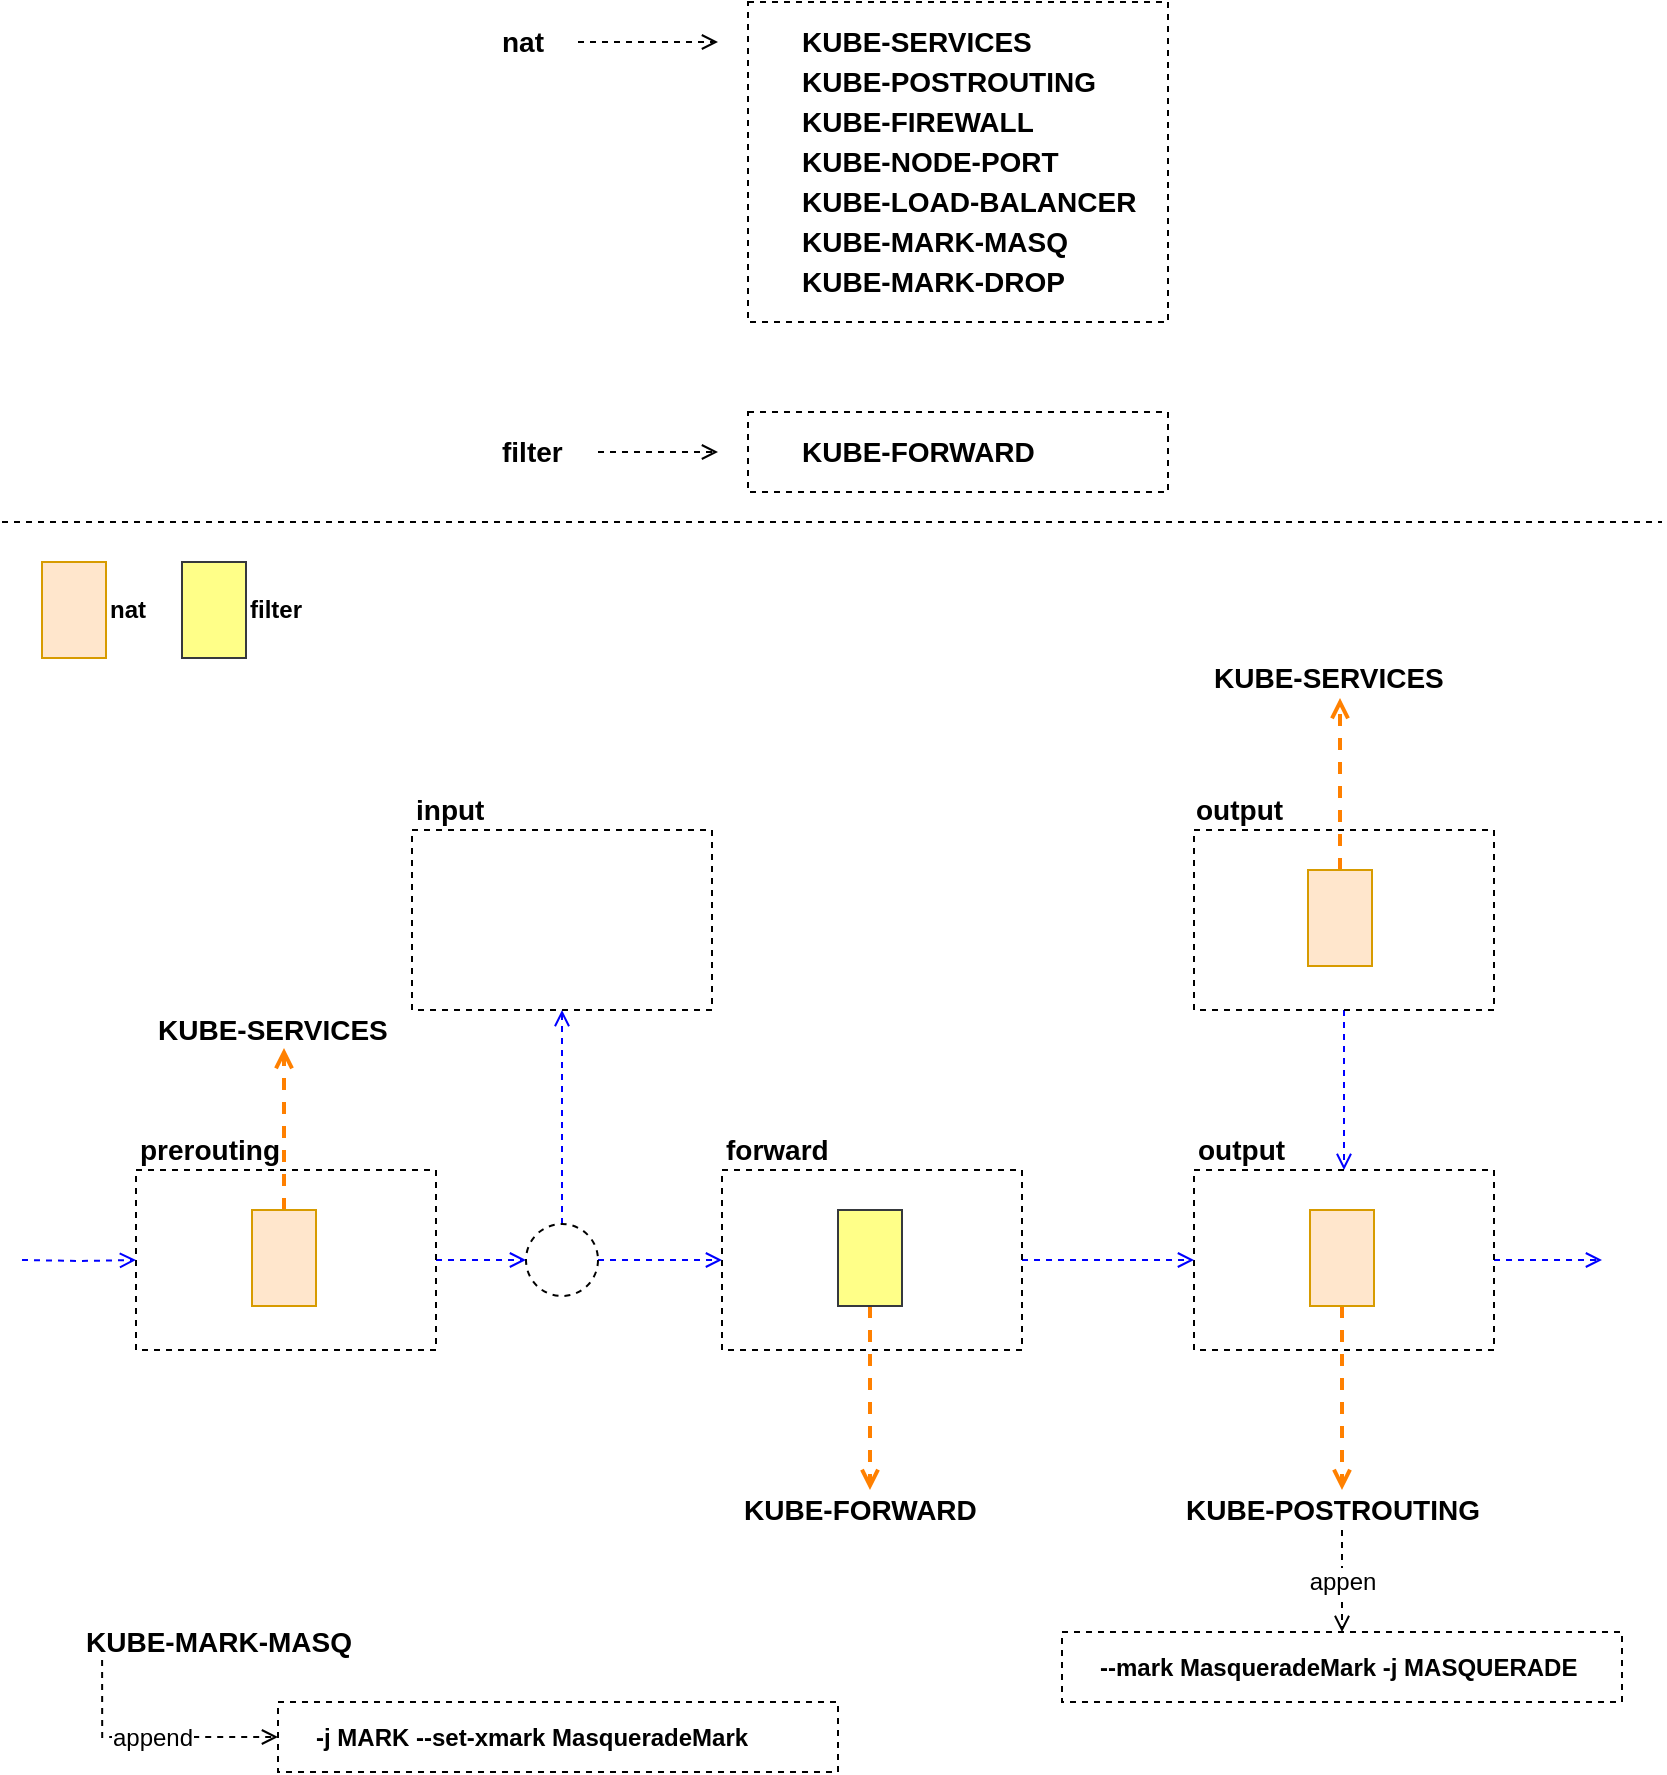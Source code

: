 <mxfile version="12.9.3" type="device" pages="11"><diagram id="5N2RzRWCJFdxp8uBZoBj" name="basic-chains"><mxGraphModel dx="946" dy="725" grid="1" gridSize="10" guides="1" tooltips="1" connect="1" arrows="1" fold="1" page="1" pageScale="1" pageWidth="850" pageHeight="1100" math="0" shadow="0"><root><mxCell id="0"/><mxCell id="1" parent="0"/><mxCell id="PYNs-8gUhFgoaimhliNf-63" value="" style="rounded=0;whiteSpace=wrap;html=1;fontSize=14;align=left;fillColor=none;dashed=1;" parent="1" vertex="1"><mxGeometry x="540" y="875" width="280" height="35" as="geometry"/></mxCell><mxCell id="PYNs-8gUhFgoaimhliNf-66" value="" style="rounded=0;whiteSpace=wrap;html=1;fontSize=14;align=left;fillColor=none;dashed=1;" parent="1" vertex="1"><mxGeometry x="148" y="910" width="280" height="35" as="geometry"/></mxCell><mxCell id="PYNs-8gUhFgoaimhliNf-46" style="edgeStyle=orthogonalEdgeStyle;rounded=0;orthogonalLoop=1;jettySize=auto;html=1;exitX=0.5;exitY=1;exitDx=0;exitDy=0;entryX=0.5;entryY=0;entryDx=0;entryDy=0;dashed=1;endArrow=open;endFill=0;fontSize=12;strokeColor=#0000FF;" parent="1" source="PYNs-8gUhFgoaimhliNf-22" target="PYNs-8gUhFgoaimhliNf-31" edge="1"><mxGeometry relative="1" as="geometry"/></mxCell><mxCell id="PYNs-8gUhFgoaimhliNf-22" value="" style="rounded=0;whiteSpace=wrap;html=1;fontSize=14;align=left;fillColor=none;dashed=1;" parent="1" vertex="1"><mxGeometry x="606" y="474" width="150" height="90" as="geometry"/></mxCell><mxCell id="PYNs-8gUhFgoaimhliNf-11" value="" style="rounded=0;whiteSpace=wrap;html=1;fontSize=14;align=left;fillColor=none;dashed=1;" parent="1" vertex="1"><mxGeometry x="383" y="60" width="210" height="160" as="geometry"/></mxCell><mxCell id="PYNs-8gUhFgoaimhliNf-12" value="" style="edgeStyle=orthogonalEdgeStyle;rounded=0;orthogonalLoop=1;jettySize=auto;html=1;fontSize=14;endArrow=open;endFill=0;dashed=1;" parent="1" source="PYNs-8gUhFgoaimhliNf-1" edge="1"><mxGeometry relative="1" as="geometry"><mxPoint x="368" y="80" as="targetPoint"/></mxGeometry></mxCell><mxCell id="PYNs-8gUhFgoaimhliNf-1" value="nat" style="text;html=1;align=left;verticalAlign=middle;resizable=0;points=[];autosize=1;fontSize=14;fontStyle=1" parent="1" vertex="1"><mxGeometry x="258" y="70" width="40" height="20" as="geometry"/></mxCell><mxCell id="PYNs-8gUhFgoaimhliNf-2" value="KUBE-SERVICES" style="text;html=1;align=left;verticalAlign=middle;resizable=0;points=[];autosize=1;fontSize=14;fontStyle=1" parent="1" vertex="1"><mxGeometry x="408" y="70" width="130" height="20" as="geometry"/></mxCell><mxCell id="PYNs-8gUhFgoaimhliNf-14" value="" style="edgeStyle=orthogonalEdgeStyle;rounded=0;orthogonalLoop=1;jettySize=auto;html=1;dashed=1;endArrow=open;endFill=0;fontSize=14;" parent="1" source="PYNs-8gUhFgoaimhliNf-3" edge="1"><mxGeometry relative="1" as="geometry"><mxPoint x="368" y="285" as="targetPoint"/></mxGeometry></mxCell><mxCell id="PYNs-8gUhFgoaimhliNf-3" value="filter" style="text;html=1;align=left;verticalAlign=middle;resizable=0;points=[];autosize=1;fontSize=14;fontStyle=1" parent="1" vertex="1"><mxGeometry x="258" y="275" width="50" height="20" as="geometry"/></mxCell><mxCell id="PYNs-8gUhFgoaimhliNf-4" value="KUBE-POSTROUTING" style="text;html=1;align=left;verticalAlign=middle;resizable=0;points=[];autosize=1;fontSize=14;fontStyle=1" parent="1" vertex="1"><mxGeometry x="408" y="90" width="160" height="20" as="geometry"/></mxCell><mxCell id="PYNs-8gUhFgoaimhliNf-5" value="KUBE-FIREWALL" style="text;html=1;align=left;verticalAlign=middle;resizable=0;points=[];autosize=1;fontSize=14;fontStyle=1" parent="1" vertex="1"><mxGeometry x="408" y="110" width="130" height="20" as="geometry"/></mxCell><mxCell id="PYNs-8gUhFgoaimhliNf-6" value="KUBE-NODE-PORT" style="text;html=1;align=left;verticalAlign=middle;resizable=0;points=[];autosize=1;fontSize=14;fontStyle=1" parent="1" vertex="1"><mxGeometry x="408" y="130" width="140" height="20" as="geometry"/></mxCell><mxCell id="PYNs-8gUhFgoaimhliNf-7" value="KUBE-LOAD-BALANCER" style="text;html=1;align=left;verticalAlign=middle;resizable=0;points=[];autosize=1;fontSize=14;fontStyle=1" parent="1" vertex="1"><mxGeometry x="408" y="150" width="180" height="20" as="geometry"/></mxCell><mxCell id="PYNs-8gUhFgoaimhliNf-8" value="KUBE-MARK-MASQ" style="text;html=1;align=left;verticalAlign=middle;resizable=0;points=[];autosize=1;fontSize=14;fontStyle=1" parent="1" vertex="1"><mxGeometry x="408" y="170" width="150" height="20" as="geometry"/></mxCell><mxCell id="PYNs-8gUhFgoaimhliNf-9" value="KUBE-MARK-DROP" style="text;html=1;align=left;verticalAlign=middle;resizable=0;points=[];autosize=1;fontSize=14;fontStyle=1" parent="1" vertex="1"><mxGeometry x="408" y="190" width="150" height="20" as="geometry"/></mxCell><mxCell id="PYNs-8gUhFgoaimhliNf-10" value="KUBE-FORWARD" style="text;html=1;align=left;verticalAlign=middle;resizable=0;points=[];autosize=1;fontSize=14;fontStyle=1" parent="1" vertex="1"><mxGeometry x="408" y="275" width="130" height="20" as="geometry"/></mxCell><mxCell id="PYNs-8gUhFgoaimhliNf-13" value="" style="rounded=0;whiteSpace=wrap;html=1;fontSize=14;align=left;fillColor=none;dashed=1;" parent="1" vertex="1"><mxGeometry x="383" y="265" width="210" height="40" as="geometry"/></mxCell><mxCell id="PYNs-8gUhFgoaimhliNf-15" value="" style="endArrow=none;dashed=1;html=1;fontSize=14;" parent="1" edge="1"><mxGeometry width="50" height="50" relative="1" as="geometry"><mxPoint x="10" y="320" as="sourcePoint"/><mxPoint x="840" y="320" as="targetPoint"/></mxGeometry></mxCell><mxCell id="PYNs-8gUhFgoaimhliNf-16" value="" style="rounded=0;whiteSpace=wrap;html=1;fillColor=#ffe6cc;fontSize=14;align=left;strokeColor=#d79b00;" parent="1" vertex="1"><mxGeometry x="30" y="340" width="32" height="48" as="geometry"/></mxCell><mxCell id="PYNs-8gUhFgoaimhliNf-17" value="nat" style="text;html=1;align=left;verticalAlign=middle;resizable=0;points=[];autosize=1;fontSize=12;fontStyle=1" parent="1" vertex="1"><mxGeometry x="62" y="354" width="30" height="20" as="geometry"/></mxCell><mxCell id="PYNs-8gUhFgoaimhliNf-19" value="" style="rounded=0;whiteSpace=wrap;html=1;fillColor=#ffff88;fontSize=14;align=left;strokeColor=#36393d;" parent="1" vertex="1"><mxGeometry x="100" y="340" width="32" height="48" as="geometry"/></mxCell><mxCell id="PYNs-8gUhFgoaimhliNf-20" value="filter" style="text;html=1;align=left;verticalAlign=middle;resizable=0;points=[];autosize=1;fontSize=12;fontStyle=1" parent="1" vertex="1"><mxGeometry x="132" y="354" width="40" height="20" as="geometry"/></mxCell><mxCell id="PYNs-8gUhFgoaimhliNf-25" style="edgeStyle=orthogonalEdgeStyle;rounded=0;orthogonalLoop=1;jettySize=auto;html=1;exitX=0.5;exitY=0;exitDx=0;exitDy=0;entryX=0.5;entryY=1;entryDx=0;entryDy=0;entryPerimeter=0;dashed=1;endArrow=open;endFill=0;fontSize=12;strokeColor=#FF8000;strokeWidth=2;" parent="1" source="PYNs-8gUhFgoaimhliNf-21" target="PYNs-8gUhFgoaimhliNf-24" edge="1"><mxGeometry relative="1" as="geometry"/></mxCell><mxCell id="PYNs-8gUhFgoaimhliNf-21" value="" style="rounded=0;whiteSpace=wrap;html=1;fillColor=#ffe6cc;fontSize=14;align=left;strokeColor=#d79b00;" parent="1" vertex="1"><mxGeometry x="663" y="494" width="32" height="48" as="geometry"/></mxCell><mxCell id="PYNs-8gUhFgoaimhliNf-23" value="output" style="text;html=1;align=left;verticalAlign=middle;resizable=0;points=[];autosize=1;fontSize=14;fontStyle=1" parent="1" vertex="1"><mxGeometry x="605" y="454" width="60" height="20" as="geometry"/></mxCell><mxCell id="PYNs-8gUhFgoaimhliNf-24" value="KUBE-SERVICES" style="text;html=1;align=left;verticalAlign=middle;resizable=0;points=[];autosize=1;fontSize=14;fontStyle=1" parent="1" vertex="1"><mxGeometry x="614" y="388" width="130" height="20" as="geometry"/></mxCell><mxCell id="PYNs-8gUhFgoaimhliNf-42" style="edgeStyle=orthogonalEdgeStyle;rounded=0;orthogonalLoop=1;jettySize=auto;html=1;exitX=1;exitY=0.5;exitDx=0;exitDy=0;entryX=0;entryY=0.5;entryDx=0;entryDy=0;dashed=1;endArrow=open;endFill=0;fontSize=12;strokeColor=#0000FF;" parent="1" source="PYNs-8gUhFgoaimhliNf-26" target="PYNs-8gUhFgoaimhliNf-41" edge="1"><mxGeometry relative="1" as="geometry"/></mxCell><mxCell id="PYNs-8gUhFgoaimhliNf-53" style="edgeStyle=orthogonalEdgeStyle;rounded=0;orthogonalLoop=1;jettySize=auto;html=1;dashed=1;endArrow=open;endFill=0;strokeColor=#0000FF;strokeWidth=1;fontSize=12;entryX=0;entryY=0.5;entryDx=0;entryDy=0;" parent="1" target="PYNs-8gUhFgoaimhliNf-26" edge="1"><mxGeometry relative="1" as="geometry"><mxPoint x="20" y="689" as="targetPoint"/><mxPoint x="20" y="689" as="sourcePoint"/></mxGeometry></mxCell><mxCell id="PYNs-8gUhFgoaimhliNf-26" value="" style="rounded=0;whiteSpace=wrap;html=1;fontSize=14;align=left;fillColor=none;dashed=1;" parent="1" vertex="1"><mxGeometry x="77" y="644" width="150" height="90" as="geometry"/></mxCell><mxCell id="PYNs-8gUhFgoaimhliNf-30" style="edgeStyle=orthogonalEdgeStyle;rounded=0;orthogonalLoop=1;jettySize=auto;html=1;exitX=0.5;exitY=0;exitDx=0;exitDy=0;entryX=0.5;entryY=0.95;entryDx=0;entryDy=0;entryPerimeter=0;dashed=1;endArrow=open;endFill=0;fontSize=12;strokeColor=#FF8000;strokeWidth=2;" parent="1" source="PYNs-8gUhFgoaimhliNf-27" target="PYNs-8gUhFgoaimhliNf-29" edge="1"><mxGeometry relative="1" as="geometry"/></mxCell><mxCell id="PYNs-8gUhFgoaimhliNf-27" value="" style="rounded=0;whiteSpace=wrap;html=1;fillColor=#ffe6cc;fontSize=14;align=left;strokeColor=#d79b00;" parent="1" vertex="1"><mxGeometry x="135" y="664" width="32" height="48" as="geometry"/></mxCell><mxCell id="PYNs-8gUhFgoaimhliNf-28" value="prerouting" style="text;html=1;align=left;verticalAlign=middle;resizable=0;points=[];autosize=1;fontSize=14;fontStyle=1" parent="1" vertex="1"><mxGeometry x="77" y="624" width="90" height="20" as="geometry"/></mxCell><mxCell id="PYNs-8gUhFgoaimhliNf-29" value="KUBE-SERVICES" style="text;html=1;align=left;verticalAlign=middle;resizable=0;points=[];autosize=1;fontSize=14;fontStyle=1" parent="1" vertex="1"><mxGeometry x="86" y="564" width="130" height="20" as="geometry"/></mxCell><mxCell id="PYNs-8gUhFgoaimhliNf-54" style="edgeStyle=orthogonalEdgeStyle;rounded=0;orthogonalLoop=1;jettySize=auto;html=1;exitX=1;exitY=0.5;exitDx=0;exitDy=0;dashed=1;endArrow=open;endFill=0;strokeColor=#0000FF;strokeWidth=1;fontSize=12;" parent="1" source="PYNs-8gUhFgoaimhliNf-31" edge="1"><mxGeometry relative="1" as="geometry"><mxPoint x="810" y="689" as="targetPoint"/></mxGeometry></mxCell><mxCell id="PYNs-8gUhFgoaimhliNf-31" value="" style="rounded=0;whiteSpace=wrap;html=1;fontSize=14;align=left;fillColor=none;dashed=1;" parent="1" vertex="1"><mxGeometry x="606" y="644" width="150" height="90" as="geometry"/></mxCell><mxCell id="PYNs-8gUhFgoaimhliNf-32" style="edgeStyle=orthogonalEdgeStyle;rounded=0;orthogonalLoop=1;jettySize=auto;html=1;entryX=0.5;entryY=0;entryDx=0;entryDy=0;entryPerimeter=0;dashed=1;endArrow=open;endFill=0;fontSize=12;strokeColor=#FF8000;strokeWidth=2;" parent="1" source="PYNs-8gUhFgoaimhliNf-33" target="PYNs-8gUhFgoaimhliNf-35" edge="1"><mxGeometry relative="1" as="geometry"/></mxCell><mxCell id="PYNs-8gUhFgoaimhliNf-33" value="" style="rounded=0;whiteSpace=wrap;html=1;fillColor=#ffe6cc;fontSize=14;align=left;strokeColor=#d79b00;" parent="1" vertex="1"><mxGeometry x="664" y="664" width="32" height="48" as="geometry"/></mxCell><mxCell id="PYNs-8gUhFgoaimhliNf-34" value="output" style="text;html=1;align=left;verticalAlign=middle;resizable=0;points=[];autosize=1;fontSize=14;fontStyle=1" parent="1" vertex="1"><mxGeometry x="606" y="624" width="60" height="20" as="geometry"/></mxCell><mxCell id="PYNs-8gUhFgoaimhliNf-64" value="appen" style="edgeStyle=orthogonalEdgeStyle;rounded=0;orthogonalLoop=1;jettySize=auto;html=1;dashed=1;endArrow=open;endFill=0;strokeColor=#000000;strokeWidth=1;fontSize=12;" parent="1" source="PYNs-8gUhFgoaimhliNf-35" target="PYNs-8gUhFgoaimhliNf-63" edge="1"><mxGeometry relative="1" as="geometry"/></mxCell><mxCell id="PYNs-8gUhFgoaimhliNf-35" value="KUBE-POSTROUTING" style="text;html=1;align=left;verticalAlign=middle;resizable=0;points=[];autosize=1;fontSize=14;fontStyle=1" parent="1" vertex="1"><mxGeometry x="600" y="804" width="160" height="20" as="geometry"/></mxCell><mxCell id="PYNs-8gUhFgoaimhliNf-44" style="edgeStyle=orthogonalEdgeStyle;rounded=0;orthogonalLoop=1;jettySize=auto;html=1;exitX=1;exitY=0.5;exitDx=0;exitDy=0;entryX=0;entryY=0.5;entryDx=0;entryDy=0;dashed=1;endArrow=open;endFill=0;fontSize=12;strokeColor=#0000FF;" parent="1" source="PYNs-8gUhFgoaimhliNf-36" target="PYNs-8gUhFgoaimhliNf-31" edge="1"><mxGeometry relative="1" as="geometry"/></mxCell><mxCell id="PYNs-8gUhFgoaimhliNf-36" value="" style="rounded=0;whiteSpace=wrap;html=1;fontSize=14;align=left;fillColor=none;dashed=1;" parent="1" vertex="1"><mxGeometry x="370" y="644" width="150" height="90" as="geometry"/></mxCell><mxCell id="PYNs-8gUhFgoaimhliNf-37" style="edgeStyle=orthogonalEdgeStyle;rounded=0;orthogonalLoop=1;jettySize=auto;html=1;exitX=0.5;exitY=1;exitDx=0;exitDy=0;dashed=1;endArrow=open;endFill=0;fontSize=12;strokeColor=#FF8000;strokeWidth=2;" parent="1" source="PYNs-8gUhFgoaimhliNf-38" target="PYNs-8gUhFgoaimhliNf-40" edge="1"><mxGeometry relative="1" as="geometry"/></mxCell><mxCell id="PYNs-8gUhFgoaimhliNf-38" value="" style="rounded=0;whiteSpace=wrap;html=1;fillColor=#ffff88;fontSize=14;align=left;strokeColor=#36393d;" parent="1" vertex="1"><mxGeometry x="428" y="664" width="32" height="48" as="geometry"/></mxCell><mxCell id="PYNs-8gUhFgoaimhliNf-39" value="forward" style="text;html=1;align=left;verticalAlign=middle;resizable=0;points=[];autosize=1;fontSize=14;fontStyle=1" parent="1" vertex="1"><mxGeometry x="370" y="624" width="70" height="20" as="geometry"/></mxCell><mxCell id="PYNs-8gUhFgoaimhliNf-40" value="KUBE-FORWARD" style="text;html=1;align=left;verticalAlign=middle;resizable=0;points=[];autosize=1;fontSize=14;fontStyle=1" parent="1" vertex="1"><mxGeometry x="379" y="804" width="130" height="20" as="geometry"/></mxCell><mxCell id="PYNs-8gUhFgoaimhliNf-43" style="edgeStyle=orthogonalEdgeStyle;rounded=0;orthogonalLoop=1;jettySize=auto;html=1;exitX=1;exitY=0.5;exitDx=0;exitDy=0;entryX=0;entryY=0.5;entryDx=0;entryDy=0;dashed=1;endArrow=open;endFill=0;fontSize=12;strokeColor=#0000FF;" parent="1" source="PYNs-8gUhFgoaimhliNf-41" target="PYNs-8gUhFgoaimhliNf-36" edge="1"><mxGeometry relative="1" as="geometry"/></mxCell><mxCell id="PYNs-8gUhFgoaimhliNf-47" style="edgeStyle=orthogonalEdgeStyle;rounded=0;orthogonalLoop=1;jettySize=auto;html=1;exitX=0.5;exitY=0;exitDx=0;exitDy=0;dashed=1;endArrow=open;endFill=0;strokeColor=#0000FF;strokeWidth=1;fontSize=12;entryX=0.5;entryY=1;entryDx=0;entryDy=0;" parent="1" source="PYNs-8gUhFgoaimhliNf-41" target="PYNs-8gUhFgoaimhliNf-48" edge="1"><mxGeometry relative="1" as="geometry"><mxPoint x="290" y="560" as="targetPoint"/></mxGeometry></mxCell><mxCell id="PYNs-8gUhFgoaimhliNf-41" value="" style="ellipse;whiteSpace=wrap;html=1;aspect=fixed;fillColor=none;fontSize=12;align=left;dashed=1;" parent="1" vertex="1"><mxGeometry x="272" y="671" width="36" height="36" as="geometry"/></mxCell><mxCell id="PYNs-8gUhFgoaimhliNf-48" value="" style="rounded=0;whiteSpace=wrap;html=1;fontSize=14;align=left;fillColor=none;dashed=1;" parent="1" vertex="1"><mxGeometry x="215" y="474" width="150" height="90" as="geometry"/></mxCell><mxCell id="PYNs-8gUhFgoaimhliNf-51" value="input" style="text;html=1;align=left;verticalAlign=middle;resizable=0;points=[];autosize=1;fontSize=14;fontStyle=1" parent="1" vertex="1"><mxGeometry x="215" y="454" width="50" height="20" as="geometry"/></mxCell><mxCell id="PYNs-8gUhFgoaimhliNf-59" value="--mark MasqueradeMark -j MASQUERADE" style="text;html=1;align=left;verticalAlign=middle;resizable=0;points=[];autosize=1;fontSize=12;fontStyle=1" parent="1" vertex="1"><mxGeometry x="557" y="882.5" width="250" height="20" as="geometry"/></mxCell><mxCell id="PYNs-8gUhFgoaimhliNf-68" value="append" style="edgeStyle=orthogonalEdgeStyle;rounded=0;orthogonalLoop=1;jettySize=auto;html=1;dashed=1;endArrow=open;endFill=0;strokeColor=#000000;strokeWidth=1;fontSize=12;entryX=0;entryY=0.5;entryDx=0;entryDy=0;exitX=0.067;exitY=0.95;exitDx=0;exitDy=0;exitPerimeter=0;" parent="1" source="PYNs-8gUhFgoaimhliNf-60" target="PYNs-8gUhFgoaimhliNf-66" edge="1"><mxGeometry relative="1" as="geometry"><mxPoint x="125" y="970" as="targetPoint"/></mxGeometry></mxCell><mxCell id="PYNs-8gUhFgoaimhliNf-60" value="KUBE-MARK-MASQ" style="text;html=1;align=left;verticalAlign=middle;resizable=0;points=[];autosize=1;fontSize=14;fontStyle=1" parent="1" vertex="1"><mxGeometry x="50" y="870" width="150" height="20" as="geometry"/></mxCell><mxCell id="PYNs-8gUhFgoaimhliNf-65" value="-j MARK --set-xmark MasqueradeMark" style="text;html=1;align=left;verticalAlign=middle;resizable=0;points=[];autosize=1;fontSize=12;fontStyle=1" parent="1" vertex="1"><mxGeometry x="165" y="917.5" width="230" height="20" as="geometry"/></mxCell></root></mxGraphModel></diagram><diagram id="yGDvptTgVfq3ckRuN42r" name="ipvs-service-map-handling"><mxGraphModel dx="946" dy="725" grid="1" gridSize="10" guides="1" tooltips="1" connect="1" arrows="1" fold="1" page="1" pageScale="1" pageWidth="850" pageHeight="1100" math="0" shadow="0"><root><mxCell id="cgIJTyWbq-u5GsBpSnTf-0"/><mxCell id="cgIJTyWbq-u5GsBpSnTf-1" parent="cgIJTyWbq-u5GsBpSnTf-0"/><mxCell id="5x2cLV6dyTKt0x9lLbJA-61" value="" style="rounded=0;whiteSpace=wrap;html=1;dashed=1;strokeColor=#000000;fillColor=none;fontSize=14;fontColor=#000000;align=left;strokeWidth=2;" parent="cgIJTyWbq-u5GsBpSnTf-1" vertex="1"><mxGeometry x="477.75" y="230" width="332.25" height="270" as="geometry"/></mxCell><mxCell id="5x2cLV6dyTKt0x9lLbJA-54" value="" style="rounded=0;whiteSpace=wrap;html=1;dashed=1;strokeColor=#000000;fillColor=none;fontSize=14;fontColor=#000000;align=left;" parent="cgIJTyWbq-u5GsBpSnTf-1" vertex="1"><mxGeometry x="41.5" y="478" width="300" height="150" as="geometry"/></mxCell><mxCell id="5x2cLV6dyTKt0x9lLbJA-52" value="" style="rounded=0;whiteSpace=wrap;html=1;dashed=1;strokeColor=#000000;fillColor=none;fontSize=14;fontColor=#000000;align=left;" parent="cgIJTyWbq-u5GsBpSnTf-1" vertex="1"><mxGeometry x="181.5" y="508" width="140" height="100" as="geometry"/></mxCell><mxCell id="5x2cLV6dyTKt0x9lLbJA-50" value="" style="rounded=0;whiteSpace=wrap;html=1;dashed=1;strokeColor=#000000;fillColor=none;fontSize=14;fontColor=#000000;align=left;" parent="cgIJTyWbq-u5GsBpSnTf-1" vertex="1"><mxGeometry x="191.5" y="529" width="120" height="66" as="geometry"/></mxCell><mxCell id="5x2cLV6dyTKt0x9lLbJA-28" value="" style="rounded=0;whiteSpace=wrap;html=1;dashed=1;strokeColor=#000000;fillColor=none;fontSize=14;fontColor=#000000;align=left;" parent="cgIJTyWbq-u5GsBpSnTf-1" vertex="1"><mxGeometry x="510" y="250" width="132.5" height="80" as="geometry"/></mxCell><mxCell id="5x2cLV6dyTKt0x9lLbJA-0" style="edgeStyle=orthogonalEdgeStyle;rounded=0;orthogonalLoop=1;jettySize=auto;html=1;exitX=1;exitY=0.5;exitDx=0;exitDy=0;dashed=1;endArrow=open;endFill=0;fontSize=12;fontColor=#000000;" parent="cgIJTyWbq-u5GsBpSnTf-1" source="5x2cLV6dyTKt0x9lLbJA-1" target="5x2cLV6dyTKt0x9lLbJA-23" edge="1"><mxGeometry relative="1" as="geometry"/></mxCell><mxCell id="5x2cLV6dyTKt0x9lLbJA-1" value="" style="rounded=0;whiteSpace=wrap;html=1;dashed=1;strokeColor=#000000;fillColor=none;fontSize=14;fontColor=#000000;align=left;" parent="cgIJTyWbq-u5GsBpSnTf-1" vertex="1"><mxGeometry x="41.5" y="120" width="180" height="80" as="geometry"/></mxCell><mxCell id="5x2cLV6dyTKt0x9lLbJA-2" style="edgeStyle=orthogonalEdgeStyle;rounded=0;orthogonalLoop=1;jettySize=auto;html=1;exitX=1;exitY=0.5;exitDx=0;exitDy=0;entryX=1;entryY=0.5;entryDx=0;entryDy=0;dashed=1;endArrow=open;endFill=0;fontSize=12;fontColor=#000000;" parent="cgIJTyWbq-u5GsBpSnTf-1" source="5x2cLV6dyTKt0x9lLbJA-3" target="5x2cLV6dyTKt0x9lLbJA-28" edge="1"><mxGeometry relative="1" as="geometry"/></mxCell><mxCell id="5x2cLV6dyTKt0x9lLbJA-3" value="" style="rounded=0;whiteSpace=wrap;html=1;dashed=1;strokeColor=#000000;fillColor=none;fontSize=14;fontColor=#000000;align=left;" parent="cgIJTyWbq-u5GsBpSnTf-1" vertex="1"><mxGeometry x="391.5" y="120" width="250" height="80" as="geometry"/></mxCell><mxCell id="5x2cLV6dyTKt0x9lLbJA-4" value="" style="rounded=0;whiteSpace=wrap;html=1;fontSize=16;fillColor=#fff2cc;strokeColor=#d6b656;" parent="cgIJTyWbq-u5GsBpSnTf-1" vertex="1"><mxGeometry x="30" y="10" width="32" height="48" as="geometry"/></mxCell><mxCell id="5x2cLV6dyTKt0x9lLbJA-5" value="ServicePortName" style="text;html=1;align=left;verticalAlign=middle;resizable=0;points=[];autosize=1;fontSize=12;fontColor=#000000;fontStyle=1" parent="cgIJTyWbq-u5GsBpSnTf-1" vertex="1"><mxGeometry x="62" y="24" width="110" height="20" as="geometry"/></mxCell><mxCell id="5x2cLV6dyTKt0x9lLbJA-6" value="" style="rounded=0;whiteSpace=wrap;html=1;fontSize=16;fillColor=#dae8fc;strokeColor=#6c8ebf;dashed=1;" parent="cgIJTyWbq-u5GsBpSnTf-1" vertex="1"><mxGeometry x="178" y="10" width="32" height="48" as="geometry"/></mxCell><mxCell id="5x2cLV6dyTKt0x9lLbJA-7" value="Enpoint" style="text;html=1;align=left;verticalAlign=middle;resizable=0;points=[];autosize=1;fontSize=12;fontColor=#000000;fontStyle=1" parent="cgIJTyWbq-u5GsBpSnTf-1" vertex="1"><mxGeometry x="210" y="24" width="60" height="20" as="geometry"/></mxCell><mxCell id="5x2cLV6dyTKt0x9lLbJA-8" value="" style="rounded=0;whiteSpace=wrap;html=1;fontSize=16;fillColor=#d5e8d4;strokeColor=#82b366;dashed=1;" parent="cgIJTyWbq-u5GsBpSnTf-1" vertex="1"><mxGeometry x="280" y="10" width="32" height="48" as="geometry"/></mxCell><mxCell id="5x2cLV6dyTKt0x9lLbJA-9" value="ServicePort" style="text;html=1;align=left;verticalAlign=middle;resizable=0;points=[];autosize=1;fontSize=12;fontColor=#000000;fontStyle=1" parent="cgIJTyWbq-u5GsBpSnTf-1" vertex="1"><mxGeometry x="312" y="24" width="80" height="20" as="geometry"/></mxCell><mxCell id="5x2cLV6dyTKt0x9lLbJA-10" value="map" style="edgeStyle=orthogonalEdgeStyle;rounded=0;orthogonalLoop=1;jettySize=auto;html=1;exitX=1;exitY=0.5;exitDx=0;exitDy=0;entryX=0;entryY=0.5;entryDx=0;entryDy=0;dashed=1;endArrow=open;endFill=0;fontSize=12;fontColor=#000000;" parent="cgIJTyWbq-u5GsBpSnTf-1" source="5x2cLV6dyTKt0x9lLbJA-11" target="5x2cLV6dyTKt0x9lLbJA-12" edge="1"><mxGeometry relative="1" as="geometry"/></mxCell><mxCell id="5x2cLV6dyTKt0x9lLbJA-11" value="" style="rounded=0;whiteSpace=wrap;html=1;fontSize=16;fillColor=#fff2cc;strokeColor=#d6b656;" parent="cgIJTyWbq-u5GsBpSnTf-1" vertex="1"><mxGeometry x="69.5" y="136" width="32" height="48" as="geometry"/></mxCell><mxCell id="5x2cLV6dyTKt0x9lLbJA-12" value="" style="rounded=0;whiteSpace=wrap;html=1;fontSize=16;fillColor=#d5e8d4;strokeColor=#82b366;dashed=1;" parent="cgIJTyWbq-u5GsBpSnTf-1" vertex="1"><mxGeometry x="171.5" y="136" width="32" height="48" as="geometry"/></mxCell><mxCell id="5x2cLV6dyTKt0x9lLbJA-13" value="Proxier.serviceMap" style="text;html=1;align=left;verticalAlign=middle;resizable=0;points=[];autosize=1;fontSize=12;fontColor=#000000;fontStyle=1" parent="cgIJTyWbq-u5GsBpSnTf-1" vertex="1"><mxGeometry x="41.5" y="100" width="120" height="20" as="geometry"/></mxCell><mxCell id="5x2cLV6dyTKt0x9lLbJA-14" value="map" style="edgeStyle=orthogonalEdgeStyle;rounded=0;orthogonalLoop=1;jettySize=auto;html=1;exitX=1;exitY=0.5;exitDx=0;exitDy=0;entryX=0;entryY=0.5;entryDx=0;entryDy=0;dashed=1;endArrow=open;endFill=0;fontSize=12;fontColor=#000000;" parent="cgIJTyWbq-u5GsBpSnTf-1" source="5x2cLV6dyTKt0x9lLbJA-15" target="5x2cLV6dyTKt0x9lLbJA-16" edge="1"><mxGeometry relative="1" as="geometry"/></mxCell><mxCell id="5x2cLV6dyTKt0x9lLbJA-15" value="" style="rounded=0;whiteSpace=wrap;html=1;fontSize=16;fillColor=#fff2cc;strokeColor=#d6b656;" parent="cgIJTyWbq-u5GsBpSnTf-1" vertex="1"><mxGeometry x="419.5" y="136" width="32" height="48" as="geometry"/></mxCell><mxCell id="5x2cLV6dyTKt0x9lLbJA-16" value="" style="rounded=0;whiteSpace=wrap;html=1;fontSize=16;fillColor=#dae8fc;strokeColor=#6c8ebf;dashed=1;" parent="cgIJTyWbq-u5GsBpSnTf-1" vertex="1"><mxGeometry x="521.5" y="136" width="32" height="48" as="geometry"/></mxCell><mxCell id="5x2cLV6dyTKt0x9lLbJA-17" value="Proxier.endpointsMap" style="text;html=1;align=left;verticalAlign=middle;resizable=0;points=[];autosize=1;fontSize=12;fontColor=#000000;fontStyle=1" parent="cgIJTyWbq-u5GsBpSnTf-1" vertex="1"><mxGeometry x="391.5" y="100" width="140" height="20" as="geometry"/></mxCell><mxCell id="5x2cLV6dyTKt0x9lLbJA-18" value="" style="rounded=0;whiteSpace=wrap;html=1;fontSize=16;fillColor=#dae8fc;strokeColor=#6c8ebf;dashed=1;" parent="cgIJTyWbq-u5GsBpSnTf-1" vertex="1"><mxGeometry x="553.5" y="136" width="32" height="48" as="geometry"/></mxCell><mxCell id="5x2cLV6dyTKt0x9lLbJA-19" value="" style="rounded=0;whiteSpace=wrap;html=1;fontSize=16;fillColor=#dae8fc;strokeColor=#6c8ebf;dashed=1;" parent="cgIJTyWbq-u5GsBpSnTf-1" vertex="1"><mxGeometry x="585.5" y="136" width="32" height="48" as="geometry"/></mxCell><mxCell id="5x2cLV6dyTKt0x9lLbJA-20" value="Iterate" style="edgeStyle=orthogonalEdgeStyle;rounded=0;orthogonalLoop=1;jettySize=auto;html=1;entryX=0;entryY=0.5;entryDx=0;entryDy=0;endArrow=open;endFill=0;fontSize=12;dashed=1;" parent="cgIJTyWbq-u5GsBpSnTf-1" edge="1"><mxGeometry relative="1" as="geometry"><mxPoint x="66.5" y="230" as="sourcePoint"/><mxPoint x="196.5" y="230" as="targetPoint"/></mxGeometry></mxCell><mxCell id="5x2cLV6dyTKt0x9lLbJA-21" style="edgeStyle=orthogonalEdgeStyle;rounded=0;orthogonalLoop=1;jettySize=auto;html=1;exitX=1;exitY=0.5;exitDx=0;exitDy=0;dashed=1;endArrow=open;endFill=0;fontSize=12;fontColor=#000000;" parent="cgIJTyWbq-u5GsBpSnTf-1" source="5x2cLV6dyTKt0x9lLbJA-23" target="5x2cLV6dyTKt0x9lLbJA-15" edge="1"><mxGeometry relative="1" as="geometry"/></mxCell><mxCell id="5x2cLV6dyTKt0x9lLbJA-22" value="" style="edgeStyle=orthogonalEdgeStyle;rounded=0;orthogonalLoop=1;jettySize=auto;html=1;exitX=0.5;exitY=1;exitDx=0;exitDy=0;entryX=0.5;entryY=0;entryDx=0;entryDy=0;dashed=1;startArrow=none;startFill=0;endArrow=open;endFill=0;" parent="cgIJTyWbq-u5GsBpSnTf-1" source="5x2cLV6dyTKt0x9lLbJA-23" target="5x2cLV6dyTKt0x9lLbJA-30" edge="1"><mxGeometry relative="1" as="geometry"/></mxCell><mxCell id="5x2cLV6dyTKt0x9lLbJA-23" value="K" style="rounded=0;whiteSpace=wrap;html=1;fontSize=16;fillColor=#fff2cc;strokeColor=#d6b656;" parent="cgIJTyWbq-u5GsBpSnTf-1" vertex="1"><mxGeometry x="281.5" y="136" width="32" height="48" as="geometry"/></mxCell><mxCell id="5x2cLV6dyTKt0x9lLbJA-24" value="exist" style="text;html=1;align=left;verticalAlign=middle;resizable=0;points=[];autosize=1;fontSize=12;fontColor=#000000;fontStyle=1" parent="cgIJTyWbq-u5GsBpSnTf-1" vertex="1"><mxGeometry x="341.5" y="136" width="40" height="20" as="geometry"/></mxCell><mxCell id="5x2cLV6dyTKt0x9lLbJA-25" value="" style="rounded=0;whiteSpace=wrap;html=1;fontSize=16;fillColor=#dae8fc;strokeColor=#6c8ebf;dashed=1;" parent="cgIJTyWbq-u5GsBpSnTf-1" vertex="1"><mxGeometry x="560" y="266" width="32" height="48" as="geometry"/></mxCell><mxCell id="5x2cLV6dyTKt0x9lLbJA-41" style="edgeStyle=orthogonalEdgeStyle;rounded=0;orthogonalLoop=1;jettySize=auto;html=1;exitX=0.5;exitY=1;exitDx=0;exitDy=0;dashed=1;endArrow=open;endFill=0;strokeColor=#000000;strokeWidth=1;fontSize=12;" parent="cgIJTyWbq-u5GsBpSnTf-1" source="5x2cLV6dyTKt0x9lLbJA-27" target="5x2cLV6dyTKt0x9lLbJA-36" edge="1"><mxGeometry relative="1" as="geometry"/></mxCell><mxCell id="5x2cLV6dyTKt0x9lLbJA-27" value="" style="rounded=0;whiteSpace=wrap;html=1;fontSize=16;fillColor=#dae8fc;strokeColor=#6c8ebf;dashed=1;" parent="cgIJTyWbq-u5GsBpSnTf-1" vertex="1"><mxGeometry x="592" y="266" width="32" height="48" as="geometry"/></mxCell><mxCell id="5x2cLV6dyTKt0x9lLbJA-30" value="V" style="rounded=0;whiteSpace=wrap;html=1;fontSize=16;fillColor=#d5e8d4;strokeColor=#82b366;dashed=1;" parent="cgIJTyWbq-u5GsBpSnTf-1" vertex="1"><mxGeometry x="281.5" y="266" width="32" height="48" as="geometry"/></mxCell><mxCell id="5x2cLV6dyTKt0x9lLbJA-31" value="" style="rounded=0;whiteSpace=wrap;html=1;fontSize=16;fillColor=#f8cecc;strokeColor=#b85450;" parent="cgIJTyWbq-u5GsBpSnTf-1" vertex="1"><mxGeometry x="404" y="10" width="32" height="48" as="geometry"/></mxCell><mxCell id="5x2cLV6dyTKt0x9lLbJA-32" value="Entry" style="text;html=1;align=left;verticalAlign=middle;resizable=0;points=[];autosize=1;fontSize=12;fontColor=#000000;fontStyle=1" parent="cgIJTyWbq-u5GsBpSnTf-1" vertex="1"><mxGeometry x="436" y="24" width="50" height="20" as="geometry"/></mxCell><mxCell id="5x2cLV6dyTKt0x9lLbJA-33" value="local endpoint" style="text;html=1;align=left;verticalAlign=middle;resizable=0;points=[];autosize=1;fontSize=12;fontColor=#000000;fontStyle=1" parent="cgIJTyWbq-u5GsBpSnTf-1" vertex="1"><mxGeometry x="617.5" y="360" width="100" height="20" as="geometry"/></mxCell><mxCell id="5x2cLV6dyTKt0x9lLbJA-56" style="edgeStyle=orthogonalEdgeStyle;rounded=0;orthogonalLoop=1;jettySize=auto;html=1;exitX=0;exitY=0.5;exitDx=0;exitDy=0;entryX=0.5;entryY=0;entryDx=0;entryDy=0;dashed=1;endArrow=open;endFill=0;strokeColor=#000000;strokeWidth=1;fontSize=12;" parent="cgIJTyWbq-u5GsBpSnTf-1" source="5x2cLV6dyTKt0x9lLbJA-36" target="5x2cLV6dyTKt0x9lLbJA-54" edge="1"><mxGeometry relative="1" as="geometry"/></mxCell><mxCell id="5x2cLV6dyTKt0x9lLbJA-58" style="edgeStyle=orthogonalEdgeStyle;rounded=0;orthogonalLoop=1;jettySize=auto;html=1;exitX=1;exitY=0.5;exitDx=0;exitDy=0;entryX=-0.007;entryY=0.5;entryDx=0;entryDy=0;entryPerimeter=0;dashed=1;endArrow=open;endFill=0;strokeColor=#000000;strokeWidth=1;fontSize=12;" parent="cgIJTyWbq-u5GsBpSnTf-1" source="5x2cLV6dyTKt0x9lLbJA-36" target="5x2cLV6dyTKt0x9lLbJA-42" edge="1"><mxGeometry relative="1" as="geometry"/></mxCell><mxCell id="5x2cLV6dyTKt0x9lLbJA-36" value="" style="rounded=0;whiteSpace=wrap;html=1;fontSize=16;fillColor=#f8cecc;strokeColor=#b85450;" parent="cgIJTyWbq-u5GsBpSnTf-1" vertex="1"><mxGeometry x="592" y="410" width="32" height="48" as="geometry"/></mxCell><mxCell id="5x2cLV6dyTKt0x9lLbJA-39" value="" style="rounded=0;whiteSpace=wrap;html=1;fontSize=16;fillColor=#dae8fc;strokeColor=#6c8ebf;dashed=1;" parent="cgIJTyWbq-u5GsBpSnTf-1" vertex="1"><mxGeometry x="528" y="266" width="32" height="48" as="geometry"/></mxCell><mxCell id="5x2cLV6dyTKt0x9lLbJA-40" value="Iterate" style="edgeStyle=orthogonalEdgeStyle;rounded=0;orthogonalLoop=1;jettySize=auto;html=1;entryX=0;entryY=0.5;entryDx=0;entryDy=0;endArrow=open;endFill=0;fontSize=12;dashed=1;" parent="cgIJTyWbq-u5GsBpSnTf-1" edge="1"><mxGeometry relative="1" as="geometry"><mxPoint x="510" y="350" as="sourcePoint"/><mxPoint x="640" y="350" as="targetPoint"/></mxGeometry></mxCell><mxCell id="5x2cLV6dyTKt0x9lLbJA-42" value="IP: epIP&lt;br&gt;Port: epPort&lt;br&gt;Protocol: protocol&lt;br&gt;IP2: epIP&lt;br&gt;SetType:HashIPPortIP" style="text;html=1;align=left;verticalAlign=middle;resizable=0;points=[];autosize=1;fontSize=12;fontColor=#000000;fontStyle=1" parent="cgIJTyWbq-u5GsBpSnTf-1" vertex="1"><mxGeometry x="670" y="394" width="140" height="80" as="geometry"/></mxCell><mxCell id="5x2cLV6dyTKt0x9lLbJA-46" value="map" style="edgeStyle=orthogonalEdgeStyle;rounded=0;orthogonalLoop=1;jettySize=auto;html=1;exitX=1;exitY=0.5;exitDx=0;exitDy=0;entryX=0;entryY=0.5;entryDx=0;entryDy=0;endArrow=open;endFill=0;strokeColor=#000000;strokeWidth=1;fontSize=12;dashed=1;" parent="cgIJTyWbq-u5GsBpSnTf-1" source="5x2cLV6dyTKt0x9lLbJA-44" target="5x2cLV6dyTKt0x9lLbJA-52" edge="1"><mxGeometry relative="1" as="geometry"><mxPoint x="163.5" y="460" as="targetPoint"/></mxGeometry></mxCell><mxCell id="5x2cLV6dyTKt0x9lLbJA-44" value="" style="rounded=0;whiteSpace=wrap;html=1;fontSize=16;fillColor=#e1d5e7;strokeColor=#9673a6;" parent="cgIJTyWbq-u5GsBpSnTf-1" vertex="1"><mxGeometry x="61" y="534" width="32" height="48" as="geometry"/></mxCell><mxCell id="5x2cLV6dyTKt0x9lLbJA-47" value="" style="rounded=0;whiteSpace=wrap;html=1;fontSize=16;fillColor=#e1d5e7;strokeColor=#9673a6;" parent="cgIJTyWbq-u5GsBpSnTf-1" vertex="1"><mxGeometry x="496.5" y="10" width="32" height="48" as="geometry"/></mxCell><mxCell id="5x2cLV6dyTKt0x9lLbJA-48" value="string" style="text;html=1;align=left;verticalAlign=middle;resizable=0;points=[];autosize=1;fontSize=12;fontColor=#000000;fontStyle=1" parent="cgIJTyWbq-u5GsBpSnTf-1" vertex="1"><mxGeometry x="528.5" y="24" width="50" height="20" as="geometry"/></mxCell><mxCell id="5x2cLV6dyTKt0x9lLbJA-49" value="set.String" style="rounded=0;whiteSpace=wrap;html=1;fontSize=16;fillColor=#ffffff;strokeColor=#000000;" parent="cgIJTyWbq-u5GsBpSnTf-1" vertex="1"><mxGeometry x="201.5" y="538" width="100" height="48" as="geometry"/></mxCell><mxCell id="5x2cLV6dyTKt0x9lLbJA-51" value="activeEntries" style="text;html=1;align=left;verticalAlign=middle;resizable=0;points=[];autosize=1;fontSize=12;fontColor=#000000;fontStyle=1" parent="cgIJTyWbq-u5GsBpSnTf-1" vertex="1"><mxGeometry x="191.5" y="509" width="90" height="20" as="geometry"/></mxCell><mxCell id="5x2cLV6dyTKt0x9lLbJA-53" value="IPSet" style="text;html=1;align=left;verticalAlign=middle;resizable=0;points=[];autosize=1;fontSize=12;fontColor=#000000;fontStyle=1" parent="cgIJTyWbq-u5GsBpSnTf-1" vertex="1"><mxGeometry x="181.5" y="488" width="50" height="20" as="geometry"/></mxCell><mxCell id="5x2cLV6dyTKt0x9lLbJA-55" value="ipsetList" style="text;html=1;align=left;verticalAlign=middle;resizable=0;points=[];autosize=1;fontSize=12;fontColor=#000000;fontStyle=1" parent="cgIJTyWbq-u5GsBpSnTf-1" vertex="1"><mxGeometry x="41.5" y="458" width="60" height="20" as="geometry"/></mxCell><mxCell id="5x2cLV6dyTKt0x9lLbJA-57" value="append on KUBE-LOOP-BACK if Entry is valid" style="text;html=1;align=left;verticalAlign=middle;resizable=0;points=[];autosize=1;fontSize=12;fontColor=#000000;fontStyle=1" parent="cgIJTyWbq-u5GsBpSnTf-1" vertex="1"><mxGeometry x="112" y="410" width="280" height="20" as="geometry"/></mxCell><mxCell id="5x2cLV6dyTKt0x9lLbJA-64" style="edgeStyle=orthogonalEdgeStyle;rounded=0;orthogonalLoop=1;jettySize=auto;html=1;exitX=1;exitY=0.5;exitDx=0;exitDy=0;dashed=1;endArrow=open;endFill=0;strokeColor=#000000;strokeWidth=1;fontSize=12;" parent="cgIJTyWbq-u5GsBpSnTf-1" source="5x2cLV6dyTKt0x9lLbJA-59" target="5x2cLV6dyTKt0x9lLbJA-63" edge="1"><mxGeometry relative="1" as="geometry"/></mxCell><mxCell id="5x2cLV6dyTKt0x9lLbJA-65" style="edgeStyle=orthogonalEdgeStyle;rounded=0;orthogonalLoop=1;jettySize=auto;html=1;exitX=0.25;exitY=1;exitDx=0;exitDy=0;entryX=0.998;entryY=0.913;entryDx=0;entryDy=0;entryPerimeter=0;dashed=1;endArrow=open;endFill=0;strokeColor=#000000;strokeWidth=1;fontSize=12;" parent="cgIJTyWbq-u5GsBpSnTf-1" source="5x2cLV6dyTKt0x9lLbJA-59" target="5x2cLV6dyTKt0x9lLbJA-54" edge="1"><mxGeometry relative="1" as="geometry"/></mxCell><mxCell id="5x2cLV6dyTKt0x9lLbJA-69" style="edgeStyle=orthogonalEdgeStyle;rounded=0;orthogonalLoop=1;jettySize=auto;html=1;dashed=1;endArrow=open;endFill=0;strokeColor=#000000;strokeWidth=1;fontSize=12;entryX=0;entryY=0.5;entryDx=0;entryDy=0;" parent="cgIJTyWbq-u5GsBpSnTf-1" target="5x2cLV6dyTKt0x9lLbJA-59" edge="1"><mxGeometry relative="1" as="geometry"><mxPoint x="470" y="571" as="targetPoint"/><mxPoint x="470" y="571" as="sourcePoint"/></mxGeometry></mxCell><mxCell id="J4CXIArR4kMZT4kpxwSk-0" style="rounded=0;orthogonalLoop=1;jettySize=auto;html=1;exitX=0.75;exitY=1;exitDx=0;exitDy=0;dashed=1;endArrow=open;endFill=0;strokeColor=#000000;fontSize=12;fontColor=#000000;entryX=0.475;entryY=0.05;entryDx=0;entryDy=0;entryPerimeter=0;" parent="cgIJTyWbq-u5GsBpSnTf-1" source="5x2cLV6dyTKt0x9lLbJA-59" target="J4CXIArR4kMZT4kpxwSk-1" edge="1"><mxGeometry relative="1" as="geometry"><mxPoint x="568.5" y="680" as="targetPoint"/><mxPoint x="565.5" y="595" as="sourcePoint"/></mxGeometry></mxCell><mxCell id="5x2cLV6dyTKt0x9lLbJA-59" value="" style="rounded=0;whiteSpace=wrap;html=1;fontSize=16;fillColor=#f8cecc;strokeColor=#b85450;" parent="cgIJTyWbq-u5GsBpSnTf-1" vertex="1"><mxGeometry x="546.5" y="547" width="32" height="48" as="geometry"/></mxCell><mxCell id="5x2cLV6dyTKt0x9lLbJA-62" value="Local Port Loop" style="text;html=1;align=right;verticalAlign=middle;resizable=0;points=[];autosize=1;fontSize=12;fontColor=#000000;fontStyle=1" parent="cgIJTyWbq-u5GsBpSnTf-1" vertex="1"><mxGeometry x="700" y="210" width="110" height="20" as="geometry"/></mxCell><mxCell id="5x2cLV6dyTKt0x9lLbJA-63" value="IP: service.ClusterIP&lt;br&gt;Port: service.Port&lt;br&gt;Protocol: protocol&lt;br&gt;SetType:HashIPPort" style="text;html=1;align=left;verticalAlign=middle;resizable=0;points=[];autosize=1;fontSize=12;fontColor=#000000;fontStyle=1" parent="cgIJTyWbq-u5GsBpSnTf-1" vertex="1"><mxGeometry x="641.5" y="541" width="130" height="60" as="geometry"/></mxCell><mxCell id="5x2cLV6dyTKt0x9lLbJA-66" value="append on KUBE-CLUSTER-IP &lt;br&gt;if Entry is valid" style="text;html=1;align=left;verticalAlign=middle;resizable=0;points=[];autosize=1;fontSize=12;fontColor=#000000;fontStyle=1" parent="cgIJTyWbq-u5GsBpSnTf-1" vertex="1"><mxGeometry x="356.5" y="620" width="190" height="30" as="geometry"/></mxCell><mxCell id="5x2cLV6dyTKt0x9lLbJA-70" value="create" style="text;html=1;align=left;verticalAlign=middle;resizable=0;points=[];autosize=1;fontSize=12;fontColor=#000000;fontStyle=1" parent="cgIJTyWbq-u5GsBpSnTf-1" vertex="1"><mxGeometry x="481.5" y="550" width="50" height="20" as="geometry"/></mxCell><mxCell id="J4CXIArR4kMZT4kpxwSk-1" value="I. create virtual server" style="text;html=1;align=left;verticalAlign=middle;resizable=0;points=[];autosize=1;fontSize=12;fontColor=#000000;fontStyle=1" parent="cgIJTyWbq-u5GsBpSnTf-1" vertex="1"><mxGeometry x="504.5" y="680" width="140" height="20" as="geometry"/></mxCell></root></mxGraphModel></diagram><diagram id="TB8AHPFCe1oQ16QFt2df" name="ipvs-create-update-server"><mxGraphModel dx="946" dy="725" grid="1" gridSize="10" guides="1" tooltips="1" connect="1" arrows="1" fold="1" page="1" pageScale="1" pageWidth="850" pageHeight="1100" math="0" shadow="0"><root><mxCell id="pwj4_E0l02zcbDtpxksP-0"/><mxCell id="pwj4_E0l02zcbDtpxksP-1" parent="pwj4_E0l02zcbDtpxksP-0"/><mxCell id="OyA0oNud4JAU-gIVEfNs-0" style="edgeStyle=orthogonalEdgeStyle;rounded=0;orthogonalLoop=1;jettySize=auto;html=1;exitX=1;exitY=0.5;exitDx=0;exitDy=0;entryX=0.006;entryY=0.5;entryDx=0;entryDy=0;entryPerimeter=0;dashed=1;endArrow=open;endFill=0;strokeColor=#000000;strokeWidth=1;fontSize=12;" edge="1" parent="pwj4_E0l02zcbDtpxksP-1" source="9sxOIpbpZrhNWr5mNCh--6" target="OyA0oNud4JAU-gIVEfNs-5"><mxGeometry relative="1" as="geometry"><mxPoint x="308" y="130" as="sourcePoint"/></mxGeometry></mxCell><mxCell id="OyA0oNud4JAU-gIVEfNs-1" style="edgeStyle=orthogonalEdgeStyle;rounded=0;orthogonalLoop=1;jettySize=auto;html=1;exitX=0.5;exitY=1;exitDx=0;exitDy=0;dashed=1;endArrow=open;endFill=0;fontSize=12;entryX=0.5;entryY=0;entryDx=0;entryDy=0;" edge="1" parent="pwj4_E0l02zcbDtpxksP-1" target="ooFLGJtXFw8gxKYKgnwc-0"><mxGeometry relative="1" as="geometry"><mxPoint x="248" y="154" as="sourcePoint"/><mxPoint x="248" y="236" as="targetPoint"/></mxGeometry></mxCell><mxCell id="OyA0oNud4JAU-gIVEfNs-3" style="edgeStyle=orthogonalEdgeStyle;rounded=0;orthogonalLoop=1;jettySize=auto;html=1;dashed=1;endArrow=open;endFill=0;strokeColor=#000000;strokeWidth=1;fontSize=12;entryX=0;entryY=0.5;entryDx=0;entryDy=0;" edge="1" parent="pwj4_E0l02zcbDtpxksP-1" target="9sxOIpbpZrhNWr5mNCh--6"><mxGeometry relative="1" as="geometry"><mxPoint x="188" y="130" as="targetPoint"/><mxPoint x="105.5" y="130" as="sourcePoint"/></mxGeometry></mxCell><mxCell id="OyA0oNud4JAU-gIVEfNs-4" value="create" style="text;html=1;align=left;verticalAlign=middle;resizable=0;points=[];autosize=1;fontSize=12;fontColor=#000000;fontStyle=1" vertex="1" parent="pwj4_E0l02zcbDtpxksP-1"><mxGeometry x="122" y="110" width="50" height="20" as="geometry"/></mxCell><mxCell id="-m_BOvqqR2o-C3ODtAyB-3" value="" style="edgeStyle=orthogonalEdgeStyle;rounded=0;orthogonalLoop=1;jettySize=auto;html=1;dashed=1;endArrow=open;endFill=0;strokeColor=#000000;fontSize=12;fontColor=#000000;entryX=0.5;entryY=0;entryDx=0;entryDy=0;exitX=1;exitY=0.45;exitDx=0;exitDy=0;exitPerimeter=0;" edge="1" parent="pwj4_E0l02zcbDtpxksP-1" source="OyA0oNud4JAU-gIVEfNs-5" target="-m_BOvqqR2o-C3ODtAyB-0"><mxGeometry relative="1" as="geometry"><mxPoint x="605.5" y="130" as="targetPoint"/></mxGeometry></mxCell><mxCell id="OyA0oNud4JAU-gIVEfNs-5" value="Address: service.ClusterIP&lt;br&gt;Port: service.Port&lt;br&gt;Protocol: protocol&lt;br&gt;Scheduler: from-config" style="text;html=1;align=left;verticalAlign=middle;resizable=0;points=[];autosize=1;fontSize=12;fontColor=#000000;fontStyle=1" vertex="1" parent="pwj4_E0l02zcbDtpxksP-1"><mxGeometry x="355.5" y="100" width="170" height="60" as="geometry"/></mxCell><mxCell id="OyA0oNud4JAU-gIVEfNs-7" value="create" style="text;html=1;align=left;verticalAlign=middle;resizable=0;points=[];autosize=1;fontSize=12;fontColor=#000000;fontStyle=1" vertex="1" parent="pwj4_E0l02zcbDtpxksP-1"><mxGeometry x="253" y="180" width="50" height="20" as="geometry"/></mxCell><mxCell id="9sxOIpbpZrhNWr5mNCh--0" value="" style="rounded=0;whiteSpace=wrap;html=1;fontSize=16;fillColor=#fff2cc;strokeColor=#d6b656;" vertex="1" parent="pwj4_E0l02zcbDtpxksP-1"><mxGeometry x="30" y="10" width="32" height="48" as="geometry"/></mxCell><mxCell id="9sxOIpbpZrhNWr5mNCh--1" value="VirtualServer" style="text;html=1;align=left;verticalAlign=middle;resizable=0;points=[];autosize=1;fontSize=12;fontColor=#000000;fontStyle=1" vertex="1" parent="pwj4_E0l02zcbDtpxksP-1"><mxGeometry x="62" y="24" width="90" height="20" as="geometry"/></mxCell><mxCell id="9sxOIpbpZrhNWr5mNCh--4" value="" style="rounded=0;whiteSpace=wrap;html=1;fontSize=16;fillColor=#d5e8d4;strokeColor=#82b366;" vertex="1" parent="pwj4_E0l02zcbDtpxksP-1"><mxGeometry x="165.5" y="10" width="32" height="48" as="geometry"/></mxCell><mxCell id="9sxOIpbpZrhNWr5mNCh--5" value="libipvs.Service" style="text;html=1;align=left;verticalAlign=middle;resizable=0;points=[];autosize=1;fontSize=12;fontColor=#000000;fontStyle=1" vertex="1" parent="pwj4_E0l02zcbDtpxksP-1"><mxGeometry x="197.5" y="24" width="100" height="20" as="geometry"/></mxCell><mxCell id="9sxOIpbpZrhNWr5mNCh--6" value="N" style="rounded=0;whiteSpace=wrap;html=1;fontSize=16;fillColor=#fff2cc;strokeColor=#d6b656;" vertex="1" parent="pwj4_E0l02zcbDtpxksP-1"><mxGeometry x="232" y="106" width="32" height="48" as="geometry"/></mxCell><mxCell id="ooFLGJtXFw8gxKYKgnwc-2" style="edgeStyle=orthogonalEdgeStyle;rounded=0;orthogonalLoop=1;jettySize=auto;html=1;exitX=0.5;exitY=1;exitDx=0;exitDy=0;entryX=0.5;entryY=0;entryDx=0;entryDy=0;dashed=1;endArrow=open;endFill=0;fontSize=12;" edge="1" parent="pwj4_E0l02zcbDtpxksP-1" source="ooFLGJtXFw8gxKYKgnwc-0" target="ooFLGJtXFw8gxKYKgnwc-1"><mxGeometry relative="1" as="geometry"/></mxCell><mxCell id="ooFLGJtXFw8gxKYKgnwc-9" style="edgeStyle=orthogonalEdgeStyle;rounded=0;orthogonalLoop=1;jettySize=auto;html=1;exitX=0;exitY=0.75;exitDx=0;exitDy=0;entryX=0.75;entryY=0;entryDx=0;entryDy=0;dashed=1;endArrow=open;endFill=0;fontSize=12;strokeColor=#0000FF;" edge="1" parent="pwj4_E0l02zcbDtpxksP-1" source="ooFLGJtXFw8gxKYKgnwc-0" target="ooFLGJtXFw8gxKYKgnwc-8"><mxGeometry relative="1" as="geometry"/></mxCell><mxCell id="ooFLGJtXFw8gxKYKgnwc-13" style="edgeStyle=orthogonalEdgeStyle;rounded=0;orthogonalLoop=1;jettySize=auto;html=1;exitX=0;exitY=0.25;exitDx=0;exitDy=0;entryX=0.25;entryY=0;entryDx=0;entryDy=0;dashed=1;endArrow=open;endFill=0;strokeColor=#FF8000;fontSize=12;fontColor=#FF8000;" edge="1" parent="pwj4_E0l02zcbDtpxksP-1" source="ooFLGJtXFw8gxKYKgnwc-0" target="ooFLGJtXFw8gxKYKgnwc-8"><mxGeometry relative="1" as="geometry"/></mxCell><mxCell id="ooFLGJtXFw8gxKYKgnwc-0" value="N" style="rounded=0;whiteSpace=wrap;html=1;fontSize=16;fillColor=#d5e8d4;strokeColor=#82b366;" vertex="1" parent="pwj4_E0l02zcbDtpxksP-1"><mxGeometry x="232" y="220" width="32" height="48" as="geometry"/></mxCell><mxCell id="ooFLGJtXFw8gxKYKgnwc-4" style="edgeStyle=orthogonalEdgeStyle;rounded=0;orthogonalLoop=1;jettySize=auto;html=1;exitX=0.5;exitY=1;exitDx=0;exitDy=0;entryX=0.5;entryY=1;entryDx=0;entryDy=0;dashed=1;endArrow=open;endFill=0;fontSize=12;" edge="1" parent="pwj4_E0l02zcbDtpxksP-1" source="ooFLGJtXFw8gxKYKgnwc-1" target="ooFLGJtXFw8gxKYKgnwc-3"><mxGeometry relative="1" as="geometry"/></mxCell><mxCell id="ooFLGJtXFw8gxKYKgnwc-1" value="O" style="rounded=0;whiteSpace=wrap;html=1;fontSize=16;fillColor=#d5e8d4;strokeColor=#82b366;" vertex="1" parent="pwj4_E0l02zcbDtpxksP-1"><mxGeometry x="232" y="340" width="32" height="48" as="geometry"/></mxCell><mxCell id="ooFLGJtXFw8gxKYKgnwc-7" style="edgeStyle=orthogonalEdgeStyle;rounded=0;orthogonalLoop=1;jettySize=auto;html=1;exitX=0.25;exitY=0;exitDx=0;exitDy=0;entryX=1;entryY=0.75;entryDx=0;entryDy=0;dashed=1;endArrow=open;endFill=0;fontSize=12;strokeColor=#0000FF;" edge="1" parent="pwj4_E0l02zcbDtpxksP-1" source="ooFLGJtXFw8gxKYKgnwc-3" target="ooFLGJtXFw8gxKYKgnwc-0"><mxGeometry relative="1" as="geometry"/></mxCell><mxCell id="ooFLGJtXFw8gxKYKgnwc-12" style="edgeStyle=orthogonalEdgeStyle;rounded=0;orthogonalLoop=1;jettySize=auto;html=1;exitX=0.75;exitY=0;exitDx=0;exitDy=0;entryX=1;entryY=0.25;entryDx=0;entryDy=0;dashed=1;endArrow=open;endFill=0;strokeColor=#FF8000;fontSize=12;fontColor=#FF8000;" edge="1" parent="pwj4_E0l02zcbDtpxksP-1" source="ooFLGJtXFw8gxKYKgnwc-3" target="ooFLGJtXFw8gxKYKgnwc-0"><mxGeometry relative="1" as="geometry"/></mxCell><mxCell id="ooFLGJtXFw8gxKYKgnwc-3" value="O" style="rounded=0;whiteSpace=wrap;html=1;fontSize=16;fillColor=#fff2cc;strokeColor=#d6b656;" vertex="1" parent="pwj4_E0l02zcbDtpxksP-1"><mxGeometry x="380.5" y="340" width="32" height="48" as="geometry"/></mxCell><mxCell id="ooFLGJtXFw8gxKYKgnwc-5" value="query via netlink" style="text;html=1;align=left;verticalAlign=middle;resizable=0;points=[];autosize=1;fontSize=12;fontColor=#000000;fontStyle=1" vertex="1" parent="pwj4_E0l02zcbDtpxksP-1"><mxGeometry x="253" y="290" width="110" height="20" as="geometry"/></mxCell><mxCell id="ooFLGJtXFw8gxKYKgnwc-6" value="convert" style="text;html=1;align=left;verticalAlign=middle;resizable=0;points=[];autosize=1;fontSize=12;fontColor=#000000;fontStyle=1" vertex="1" parent="pwj4_E0l02zcbDtpxksP-1"><mxGeometry x="290.5" y="380" width="60" height="20" as="geometry"/></mxCell><mxCell id="ooFLGJtXFw8gxKYKgnwc-8" value="N" style="rounded=0;whiteSpace=wrap;html=1;fontSize=16;fillColor=#d5e8d4;strokeColor=#82b366;" vertex="1" parent="pwj4_E0l02zcbDtpxksP-1"><mxGeometry x="90" y="340" width="32" height="48" as="geometry"/></mxCell><mxCell id="ooFLGJtXFw8gxKYKgnwc-10" value="O == nil" style="text;html=1;align=left;verticalAlign=middle;resizable=0;points=[];autosize=1;fontSize=12;fontColor=#0000FF;fontStyle=1" vertex="1" parent="pwj4_E0l02zcbDtpxksP-1"><mxGeometry x="295.5" y="260" width="60" height="20" as="geometry"/></mxCell><mxCell id="ooFLGJtXFw8gxKYKgnwc-11" value="create via netlink" style="text;html=1;align=left;verticalAlign=middle;resizable=0;points=[];autosize=1;fontSize=12;fontColor=#0000FF;fontStyle=1" vertex="1" parent="pwj4_E0l02zcbDtpxksP-1"><mxGeometry x="120.5" y="260" width="110" height="20" as="geometry"/></mxCell><mxCell id="ooFLGJtXFw8gxKYKgnwc-14" value="O !equal N" style="text;html=1;align=left;verticalAlign=middle;resizable=0;points=[];autosize=1;fontSize=12;fontColor=#FF8000;fontStyle=1" vertex="1" parent="pwj4_E0l02zcbDtpxksP-1"><mxGeometry x="295.5" y="210" width="80" height="20" as="geometry"/></mxCell><mxCell id="ooFLGJtXFw8gxKYKgnwc-15" value="update via netlink" style="text;html=1;align=left;verticalAlign=middle;resizable=0;points=[];autosize=1;fontSize=12;fontColor=#FF8000;fontStyle=1" vertex="1" parent="pwj4_E0l02zcbDtpxksP-1"><mxGeometry x="120.5" y="210" width="120" height="20" as="geometry"/></mxCell><mxCell id="-m_BOvqqR2o-C3ODtAyB-0" value="dummy" style="rounded=0;whiteSpace=wrap;html=1;fontSize=16;fillColor=#ffffff;strokeColor=#000000;" vertex="1" parent="pwj4_E0l02zcbDtpxksP-1"><mxGeometry x="525.5" y="450" width="64" height="48" as="geometry"/></mxCell><mxCell id="-m_BOvqqR2o-C3ODtAyB-1" value="kube-ipvs0" style="text;html=1;align=left;verticalAlign=middle;resizable=0;points=[];autosize=1;fontSize=12;fontColor=#000000;fontStyle=1" vertex="1" parent="pwj4_E0l02zcbDtpxksP-1"><mxGeometry x="590.5" y="464" width="80" height="20" as="geometry"/></mxCell><mxCell id="-m_BOvqqR2o-C3ODtAyB-4" value="bind address on dummy device via netlink" style="text;html=1;align=left;verticalAlign=middle;resizable=0;points=[];autosize=1;fontSize=12;fontColor=#000000;fontStyle=1" vertex="1" parent="pwj4_E0l02zcbDtpxksP-1"><mxGeometry x="560" y="230" width="260" height="20" as="geometry"/></mxCell></root></mxGraphModel></diagram><diagram id="yeaUhkDytIq6KRfoEfBm" name="external-ips"><mxGraphModel dx="946" dy="725" grid="1" gridSize="10" guides="1" tooltips="1" connect="1" arrows="1" fold="1" page="1" pageScale="1" pageWidth="850" pageHeight="1100" math="0" shadow="0"><root><mxCell id="G1KYG0Mz_CY_yIFx48H9-0"/><mxCell id="G1KYG0Mz_CY_yIFx48H9-1" parent="G1KYG0Mz_CY_yIFx48H9-0"/><mxCell id="PFAwLTcB_IyXihlVaSX8-11" style="edgeStyle=orthogonalEdgeStyle;rounded=0;orthogonalLoop=1;jettySize=auto;html=1;exitX=0;exitY=0.25;exitDx=0;exitDy=0;entryX=0.875;entryY=0;entryDx=0;entryDy=0;entryPerimeter=0;dashed=1;endArrow=open;endFill=0;strokeColor=#000000;fontSize=12;fontColor=#000000;" edge="1" parent="G1KYG0Mz_CY_yIFx48H9-1" source="PFAwLTcB_IyXihlVaSX8-10" target="PFAwLTcB_IyXihlVaSX8-8"><mxGeometry relative="1" as="geometry"/></mxCell><mxCell id="PFAwLTcB_IyXihlVaSX8-10" value="" style="rounded=0;whiteSpace=wrap;html=1;dashed=1;strokeColor=#000000;fillColor=none;fontSize=14;fontColor=#000000;align=left;" vertex="1" parent="G1KYG0Mz_CY_yIFx48H9-1"><mxGeometry x="340" y="365" width="80" height="225" as="geometry"/></mxCell><mxCell id="PFAwLTcB_IyXihlVaSX8-8" value="" style="rounded=0;whiteSpace=wrap;html=1;dashed=1;strokeColor=#000000;fillColor=none;fontSize=14;fontColor=#000000;align=left;" vertex="1" parent="G1KYG0Mz_CY_yIFx48H9-1"><mxGeometry x="85" y="459" width="160" height="74" as="geometry"/></mxCell><mxCell id="5gzWvMSWRfLFGCZumJDZ-0" value="" style="rounded=0;whiteSpace=wrap;html=1;dashed=1;strokeColor=#000000;fillColor=none;fontSize=14;fontColor=#000000;align=left;" vertex="1" parent="G1KYG0Mz_CY_yIFx48H9-1"><mxGeometry x="250" y="137" width="160" height="74" as="geometry"/></mxCell><mxCell id="RcjKAFAorU7bcKC5zdWe-5" value="" style="rounded=0;whiteSpace=wrap;html=1;dashed=1;strokeColor=#000000;fillColor=none;fontSize=14;fontColor=#000000;align=left;" vertex="1" parent="G1KYG0Mz_CY_yIFx48H9-1"><mxGeometry x="566" y="137" width="130" height="73" as="geometry"/></mxCell><mxCell id="9hxaaTlCoQGt8BL9MlwE-0" value="" style="rounded=0;whiteSpace=wrap;html=1;fontSize=16;fillColor=#dae8fc;strokeColor=#6c8ebf;" vertex="1" parent="G1KYG0Mz_CY_yIFx48H9-1"><mxGeometry x="30" y="10" width="32" height="48" as="geometry"/></mxCell><mxCell id="9hxaaTlCoQGt8BL9MlwE-1" value="string" style="text;html=1;align=left;verticalAlign=middle;resizable=0;points=[];autosize=1;fontSize=12;fontColor=#000000;fontStyle=1" vertex="1" parent="G1KYG0Mz_CY_yIFx48H9-1"><mxGeometry x="62" y="24" width="50" height="20" as="geometry"/></mxCell><mxCell id="9hxaaTlCoQGt8BL9MlwE-2" value="" style="rounded=0;whiteSpace=wrap;html=1;fontSize=16;fillColor=#d5e8d4;strokeColor=#82b366;" vertex="1" parent="G1KYG0Mz_CY_yIFx48H9-1"><mxGeometry x="130" y="10" width="32" height="48" as="geometry"/></mxCell><mxCell id="9hxaaTlCoQGt8BL9MlwE-3" value="LocalPort" style="text;html=1;align=left;verticalAlign=middle;resizable=0;points=[];autosize=1;fontSize=12;fontColor=#000000;fontStyle=1" vertex="1" parent="G1KYG0Mz_CY_yIFx48H9-1"><mxGeometry x="162" y="24" width="70" height="20" as="geometry"/></mxCell><mxCell id="9hxaaTlCoQGt8BL9MlwE-6" value="" style="rounded=0;whiteSpace=wrap;html=1;fontSize=16;fillColor=#f8cecc;strokeColor=#b85450;" vertex="1" parent="G1KYG0Mz_CY_yIFx48H9-1"><mxGeometry x="240" y="10" width="32" height="48" as="geometry"/></mxCell><mxCell id="9hxaaTlCoQGt8BL9MlwE-7" value="Entry" style="text;html=1;align=left;verticalAlign=middle;resizable=0;points=[];autosize=1;fontSize=12;fontColor=#000000;fontStyle=1" vertex="1" parent="G1KYG0Mz_CY_yIFx48H9-1"><mxGeometry x="272" y="24" width="50" height="20" as="geometry"/></mxCell><mxCell id="9hxaaTlCoQGt8BL9MlwE-8" value="" style="rounded=0;whiteSpace=wrap;html=1;fontSize=16;fillColor=#e1d5e7;strokeColor=#9673a6;dashed=1;" vertex="1" parent="G1KYG0Mz_CY_yIFx48H9-1"><mxGeometry x="338" y="10" width="32" height="48" as="geometry"/></mxCell><mxCell id="9hxaaTlCoQGt8BL9MlwE-9" value="Closable" style="text;html=1;align=left;verticalAlign=middle;resizable=0;points=[];autosize=1;fontSize=12;fontColor=#000000;fontStyle=1" vertex="1" parent="G1KYG0Mz_CY_yIFx48H9-1"><mxGeometry x="370" y="24" width="70" height="20" as="geometry"/></mxCell><mxCell id="9hxaaTlCoQGt8BL9MlwE-10" value="" style="rounded=0;whiteSpace=wrap;html=1;fontSize=16;fillColor=#dae8fc;strokeColor=#6c8ebf;" vertex="1" parent="G1KYG0Mz_CY_yIFx48H9-1"><mxGeometry x="266" y="150" width="32" height="48" as="geometry"/></mxCell><mxCell id="9hxaaTlCoQGt8BL9MlwE-11" value="" style="rounded=0;whiteSpace=wrap;html=1;fontSize=16;fillColor=#dae8fc;strokeColor=#6c8ebf;" vertex="1" parent="G1KYG0Mz_CY_yIFx48H9-1"><mxGeometry x="298" y="150" width="32" height="48" as="geometry"/></mxCell><mxCell id="9hxaaTlCoQGt8BL9MlwE-12" value="" style="rounded=0;whiteSpace=wrap;html=1;fontSize=16;fillColor=#dae8fc;strokeColor=#6c8ebf;" vertex="1" parent="G1KYG0Mz_CY_yIFx48H9-1"><mxGeometry x="330" y="150" width="32" height="48" as="geometry"/></mxCell><mxCell id="RcjKAFAorU7bcKC5zdWe-8" style="edgeStyle=orthogonalEdgeStyle;rounded=0;orthogonalLoop=1;jettySize=auto;html=1;exitX=0.5;exitY=1;exitDx=0;exitDy=0;entryX=0.5;entryY=0;entryDx=0;entryDy=0;dashed=1;endArrow=open;endFill=0;strokeColor=#000000;fontSize=12;fontColor=#000000;" edge="1" parent="G1KYG0Mz_CY_yIFx48H9-1" source="9hxaaTlCoQGt8BL9MlwE-13" target="RcjKAFAorU7bcKC5zdWe-7"><mxGeometry relative="1" as="geometry"/></mxCell><mxCell id="9hxaaTlCoQGt8BL9MlwE-13" value="C" style="rounded=0;whiteSpace=wrap;html=1;fontSize=16;fillColor=#dae8fc;strokeColor=#6c8ebf;" vertex="1" parent="G1KYG0Mz_CY_yIFx48H9-1"><mxGeometry x="362" y="150" width="32" height="48" as="geometry"/></mxCell><mxCell id="5gzWvMSWRfLFGCZumJDZ-1" value="External IPs" style="text;html=1;align=left;verticalAlign=middle;resizable=0;points=[];autosize=1;fontSize=12;fontColor=#000000;fontStyle=1" vertex="1" parent="G1KYG0Mz_CY_yIFx48H9-1"><mxGeometry x="250" y="117" width="80" height="20" as="geometry"/></mxCell><mxCell id="RcjKAFAorU7bcKC5zdWe-0" value="Iterate" style="edgeStyle=orthogonalEdgeStyle;rounded=0;orthogonalLoop=1;jettySize=auto;html=1;entryX=0;entryY=0.5;entryDx=0;entryDy=0;endArrow=open;endFill=0;fontSize=12;dashed=1;" edge="1" parent="G1KYG0Mz_CY_yIFx48H9-1"><mxGeometry relative="1" as="geometry"><mxPoint x="266" y="230" as="sourcePoint"/><mxPoint x="396" y="230" as="targetPoint"/></mxGeometry></mxCell><mxCell id="RcjKAFAorU7bcKC5zdWe-1" value="" style="rounded=0;whiteSpace=wrap;html=1;fontSize=16;fillColor=#dae8fc;strokeColor=#6c8ebf;" vertex="1" parent="G1KYG0Mz_CY_yIFx48H9-1"><mxGeometry x="582" y="150" width="32" height="48" as="geometry"/></mxCell><mxCell id="RcjKAFAorU7bcKC5zdWe-2" value="" style="rounded=0;whiteSpace=wrap;html=1;fontSize=16;fillColor=#dae8fc;strokeColor=#6c8ebf;" vertex="1" parent="G1KYG0Mz_CY_yIFx48H9-1"><mxGeometry x="614" y="150" width="32" height="48" as="geometry"/></mxCell><mxCell id="RcjKAFAorU7bcKC5zdWe-3" value="" style="rounded=0;whiteSpace=wrap;html=1;fontSize=16;fillColor=#dae8fc;strokeColor=#6c8ebf;" vertex="1" parent="G1KYG0Mz_CY_yIFx48H9-1"><mxGeometry x="646" y="150" width="32" height="48" as="geometry"/></mxCell><mxCell id="RcjKAFAorU7bcKC5zdWe-6" value="Local Addresses" style="text;html=1;align=left;verticalAlign=middle;resizable=0;points=[];autosize=1;fontSize=12;fontColor=#000000;fontStyle=1" vertex="1" parent="G1KYG0Mz_CY_yIFx48H9-1"><mxGeometry x="566" y="117" width="110" height="20" as="geometry"/></mxCell><mxCell id="RcjKAFAorU7bcKC5zdWe-9" style="edgeStyle=orthogonalEdgeStyle;rounded=0;orthogonalLoop=1;jettySize=auto;html=1;exitX=1;exitY=0.5;exitDx=0;exitDy=0;entryX=0.25;entryY=1;entryDx=0;entryDy=0;dashed=1;endArrow=open;endFill=0;strokeColor=#000000;fontSize=12;fontColor=#000000;" edge="1" parent="G1KYG0Mz_CY_yIFx48H9-1" source="RcjKAFAorU7bcKC5zdWe-7" target="RcjKAFAorU7bcKC5zdWe-5"><mxGeometry relative="1" as="geometry"/></mxCell><mxCell id="anpGEM2mpOHBsj0IBtPG-2" style="edgeStyle=orthogonalEdgeStyle;rounded=0;orthogonalLoop=1;jettySize=auto;html=1;exitX=0.5;exitY=1;exitDx=0;exitDy=0;entryX=0.5;entryY=0;entryDx=0;entryDy=0;dashed=1;endArrow=open;endFill=0;strokeColor=#000000;fontSize=12;fontColor=#000000;" edge="1" parent="G1KYG0Mz_CY_yIFx48H9-1" source="RcjKAFAorU7bcKC5zdWe-7" target="anpGEM2mpOHBsj0IBtPG-1"><mxGeometry relative="1" as="geometry"/></mxCell><mxCell id="RcjKAFAorU7bcKC5zdWe-7" value="C" style="rounded=0;whiteSpace=wrap;html=1;fontSize=16;fillColor=#dae8fc;strokeColor=#6c8ebf;" vertex="1" parent="G1KYG0Mz_CY_yIFx48H9-1"><mxGeometry x="362" y="270" width="32" height="48" as="geometry"/></mxCell><mxCell id="anpGEM2mpOHBsj0IBtPG-0" value="continue if not in addresses" style="text;html=1;align=left;verticalAlign=middle;resizable=0;points=[];autosize=1;fontSize=12;fontColor=#000000;fontStyle=1" vertex="1" parent="G1KYG0Mz_CY_yIFx48H9-1"><mxGeometry x="414.5" y="270" width="170" height="20" as="geometry"/></mxCell><mxCell id="PFAwLTcB_IyXihlVaSX8-1" style="edgeStyle=orthogonalEdgeStyle;rounded=0;orthogonalLoop=1;jettySize=auto;html=1;exitX=1;exitY=0.5;exitDx=0;exitDy=0;dashed=1;endArrow=open;endFill=0;strokeColor=#000000;fontSize=12;fontColor=#000000;" edge="1" parent="G1KYG0Mz_CY_yIFx48H9-1" source="anpGEM2mpOHBsj0IBtPG-1" target="PFAwLTcB_IyXihlVaSX8-0"><mxGeometry relative="1" as="geometry"/></mxCell><mxCell id="PFAwLTcB_IyXihlVaSX8-3" style="edgeStyle=orthogonalEdgeStyle;rounded=0;orthogonalLoop=1;jettySize=auto;html=1;exitX=0.5;exitY=1;exitDx=0;exitDy=0;entryX=0.5;entryY=0;entryDx=0;entryDy=0;dashed=1;endArrow=open;endFill=0;strokeColor=#000000;fontSize=12;fontColor=#000000;" edge="1" parent="G1KYG0Mz_CY_yIFx48H9-1" source="anpGEM2mpOHBsj0IBtPG-1" target="PFAwLTcB_IyXihlVaSX8-2"><mxGeometry relative="1" as="geometry"/></mxCell><mxCell id="anpGEM2mpOHBsj0IBtPG-1" value="" style="rounded=0;whiteSpace=wrap;html=1;fontSize=16;fillColor=#d5e8d4;strokeColor=#82b366;" vertex="1" parent="G1KYG0Mz_CY_yIFx48H9-1"><mxGeometry x="362" y="390" width="32" height="48" as="geometry"/></mxCell><mxCell id="anpGEM2mpOHBsj0IBtPG-3" value="create if external ip in addresses" style="text;html=1;align=left;verticalAlign=middle;resizable=0;points=[];autosize=1;fontSize=12;fontColor=#000000;fontStyle=1" vertex="1" parent="G1KYG0Mz_CY_yIFx48H9-1"><mxGeometry x="381" y="340" width="200" height="20" as="geometry"/></mxCell><mxCell id="PFAwLTcB_IyXihlVaSX8-0" value="IP: External IP&lt;br&gt;Port: Service.Port&lt;br&gt;Protocol: protocol" style="text;html=1;align=left;verticalAlign=middle;resizable=0;points=[];autosize=1;fontSize=12;fontColor=#000000;fontStyle=1" vertex="1" parent="G1KYG0Mz_CY_yIFx48H9-1"><mxGeometry x="466" y="389" width="120" height="50" as="geometry"/></mxCell><mxCell id="PFAwLTcB_IyXihlVaSX8-2" value="" style="rounded=0;whiteSpace=wrap;html=1;fontSize=16;fillColor=#e1d5e7;strokeColor=#9673a6;dashed=1;" vertex="1" parent="G1KYG0Mz_CY_yIFx48H9-1"><mxGeometry x="362" y="520" width="32" height="48" as="geometry"/></mxCell><mxCell id="PFAwLTcB_IyXihlVaSX8-4" value="find or create a socket listening on external-ip:port" style="text;html=1;align=left;verticalAlign=middle;resizable=0;points=[];autosize=1;fontSize=12;fontColor=#000000;fontStyle=1" vertex="1" parent="G1KYG0Mz_CY_yIFx48H9-1"><mxGeometry x="382" y="470" width="300" height="20" as="geometry"/></mxCell><mxCell id="PFAwLTcB_IyXihlVaSX8-7" style="edgeStyle=orthogonalEdgeStyle;rounded=0;orthogonalLoop=1;jettySize=auto;html=1;exitX=1;exitY=0.5;exitDx=0;exitDy=0;dashed=1;endArrow=open;endFill=0;strokeColor=#000000;fontSize=12;fontColor=#000000;" edge="1" parent="G1KYG0Mz_CY_yIFx48H9-1" source="PFAwLTcB_IyXihlVaSX8-5" target="PFAwLTcB_IyXihlVaSX8-6"><mxGeometry relative="1" as="geometry"/></mxCell><mxCell id="PFAwLTcB_IyXihlVaSX8-5" value="" style="rounded=0;whiteSpace=wrap;html=1;fontSize=16;fillColor=#d5e8d4;strokeColor=#82b366;" vertex="1" parent="G1KYG0Mz_CY_yIFx48H9-1"><mxGeometry x="98" y="472" width="32" height="48" as="geometry"/></mxCell><mxCell id="PFAwLTcB_IyXihlVaSX8-6" value="" style="rounded=0;whiteSpace=wrap;html=1;fontSize=16;fillColor=#e1d5e7;strokeColor=#9673a6;dashed=1;" vertex="1" parent="G1KYG0Mz_CY_yIFx48H9-1"><mxGeometry x="200" y="472" width="32" height="48" as="geometry"/></mxCell><mxCell id="PFAwLTcB_IyXihlVaSX8-9" value="replacementPortsMap" style="text;html=1;align=left;verticalAlign=middle;resizable=0;points=[];autosize=1;fontSize=12;fontColor=#000000;fontStyle=1" vertex="1" parent="G1KYG0Mz_CY_yIFx48H9-1"><mxGeometry x="85" y="439" width="140" height="20" as="geometry"/></mxCell><mxCell id="PFAwLTcB_IyXihlVaSX8-12" value="add" style="text;html=1;align=left;verticalAlign=middle;resizable=0;points=[];autosize=1;fontSize=12;fontColor=#000000;fontStyle=1" vertex="1" parent="G1KYG0Mz_CY_yIFx48H9-1"><mxGeometry x="262" y="400" width="40" height="20" as="geometry"/></mxCell><mxCell id="99V1fh4oRGynn2ThIrkI-0" value="" style="rounded=0;whiteSpace=wrap;html=1;fontSize=16;fillColor=#fff2cc;strokeColor=#d6b656;" vertex="1" parent="G1KYG0Mz_CY_yIFx48H9-1"><mxGeometry x="438.5" y="10" width="32" height="48" as="geometry"/></mxCell><mxCell id="99V1fh4oRGynn2ThIrkI-1" value="VirtualServer" style="text;html=1;align=left;verticalAlign=middle;resizable=0;points=[];autosize=1;fontSize=12;fontColor=#000000;fontStyle=1" vertex="1" parent="G1KYG0Mz_CY_yIFx48H9-1"><mxGeometry x="470.5" y="24" width="90" height="20" as="geometry"/></mxCell><mxCell id="FA0ILj0B5S0nEEzVtg0A-0" style="edgeStyle=orthogonalEdgeStyle;rounded=0;orthogonalLoop=1;jettySize=auto;html=1;dashed=1;endArrow=open;endFill=0;strokeColor=#000000;fontSize=12;fontColor=#000000;entryX=0;entryY=0.75;entryDx=0;entryDy=0;" edge="1" parent="G1KYG0Mz_CY_yIFx48H9-1" target="99V1fh4oRGynn2ThIrkI-2"><mxGeometry relative="1" as="geometry"><mxPoint x="370" y="846" as="targetPoint"/><mxPoint x="360" y="846" as="sourcePoint"/></mxGeometry></mxCell><mxCell id="bVA4dMsVQpBl4KOQAbBo-0" style="edgeStyle=orthogonalEdgeStyle;rounded=0;orthogonalLoop=1;jettySize=auto;html=1;exitX=1;exitY=0.5;exitDx=0;exitDy=0;dashed=1;endArrow=open;endFill=0;strokeColor=#000000;fontSize=12;fontColor=#000000;" edge="1" parent="G1KYG0Mz_CY_yIFx48H9-1" source="99V1fh4oRGynn2ThIrkI-2"><mxGeometry relative="1" as="geometry"><mxPoint x="600" y="834" as="targetPoint"/></mxGeometry></mxCell><mxCell id="bVA4dMsVQpBl4KOQAbBo-2" style="edgeStyle=orthogonalEdgeStyle;rounded=0;orthogonalLoop=1;jettySize=auto;html=1;exitX=0.5;exitY=1;exitDx=0;exitDy=0;dashed=1;endArrow=open;endFill=0;strokeColor=#000000;fontSize=12;fontColor=#000000;" edge="1" parent="G1KYG0Mz_CY_yIFx48H9-1" source="99V1fh4oRGynn2ThIrkI-2" target="bVA4dMsVQpBl4KOQAbBo-3"><mxGeometry relative="1" as="geometry"><mxPoint x="476" y="930" as="targetPoint"/></mxGeometry></mxCell><mxCell id="99V1fh4oRGynn2ThIrkI-2" value="" style="rounded=0;whiteSpace=wrap;html=1;fontSize=16;fillColor=#fff2cc;strokeColor=#d6b656;" vertex="1" parent="G1KYG0Mz_CY_yIFx48H9-1"><mxGeometry x="460" y="810" width="32" height="48" as="geometry"/></mxCell><mxCell id="99V1fh4oRGynn2ThIrkI-5" style="edgeStyle=orthogonalEdgeStyle;rounded=0;orthogonalLoop=1;jettySize=auto;html=1;exitX=1;exitY=0.5;exitDx=0;exitDy=0;dashed=1;endArrow=open;endFill=0;strokeColor=#000000;fontSize=12;fontColor=#000000;" edge="1" parent="G1KYG0Mz_CY_yIFx48H9-1" source="99V1fh4oRGynn2ThIrkI-3" target="99V1fh4oRGynn2ThIrkI-4"><mxGeometry relative="1" as="geometry"/></mxCell><mxCell id="99V1fh4oRGynn2ThIrkI-6" style="edgeStyle=orthogonalEdgeStyle;rounded=0;orthogonalLoop=1;jettySize=auto;html=1;dashed=1;endArrow=open;endFill=0;strokeColor=#000000;fontSize=12;fontColor=#000000;entryX=0;entryY=0.5;entryDx=0;entryDy=0;" edge="1" parent="G1KYG0Mz_CY_yIFx48H9-1" target="99V1fh4oRGynn2ThIrkI-3"><mxGeometry relative="1" as="geometry"><mxPoint x="290" y="672" as="targetPoint"/><mxPoint x="250" y="672" as="sourcePoint"/></mxGeometry></mxCell><mxCell id="PmG9Lzzo6PFEdhxyzMrN-0" style="edgeStyle=orthogonalEdgeStyle;rounded=0;orthogonalLoop=1;jettySize=auto;html=1;exitX=0.25;exitY=1;exitDx=0;exitDy=0;entryX=1;entryY=0.25;entryDx=0;entryDy=0;dashed=1;endArrow=open;endFill=0;strokeColor=#000000;fontSize=12;fontColor=#000000;" edge="1" parent="G1KYG0Mz_CY_yIFx48H9-1" source="99V1fh4oRGynn2ThIrkI-3" target="IT_T9-X0IZCAD2W2tnBV-0"><mxGeometry relative="1" as="geometry"/></mxCell><mxCell id="99V1fh4oRGynn2ThIrkI-3" value="" style="rounded=0;whiteSpace=wrap;html=1;fontSize=16;fillColor=#f8cecc;strokeColor=#b85450;" vertex="1" parent="G1KYG0Mz_CY_yIFx48H9-1"><mxGeometry x="364" y="648" width="32" height="48" as="geometry"/></mxCell><mxCell id="99V1fh4oRGynn2ThIrkI-4" value="IP: External IP&lt;br&gt;Port: Service.Port&lt;br&gt;Protocol: protocol&lt;br&gt;SetType: HashIPPort" style="text;html=1;align=left;verticalAlign=middle;resizable=0;points=[];autosize=1;fontSize=12;fontColor=#000000;fontStyle=1" vertex="1" parent="G1KYG0Mz_CY_yIFx48H9-1"><mxGeometry x="470.5" y="642" width="130" height="60" as="geometry"/></mxCell><mxCell id="99V1fh4oRGynn2ThIrkI-7" value="create" style="text;html=1;align=left;verticalAlign=middle;resizable=0;points=[];autosize=1;fontSize=12;fontColor=#000000;fontStyle=1" vertex="1" parent="G1KYG0Mz_CY_yIFx48H9-1"><mxGeometry x="287" y="652" width="50" height="20" as="geometry"/></mxCell><mxCell id="IT_T9-X0IZCAD2W2tnBV-0" value="" style="rounded=0;whiteSpace=wrap;html=1;dashed=1;strokeColor=#000000;fillColor=none;fontSize=14;fontColor=#000000;align=left;" vertex="1" parent="G1KYG0Mz_CY_yIFx48H9-1"><mxGeometry x="85" y="810" width="155" height="48" as="geometry"/></mxCell><mxCell id="IT_T9-X0IZCAD2W2tnBV-1" value="ipsetList" style="text;html=1;align=left;verticalAlign=middle;resizable=0;points=[];autosize=1;fontSize=12;fontColor=#000000;fontStyle=1" vertex="1" parent="G1KYG0Mz_CY_yIFx48H9-1"><mxGeometry x="85" y="790" width="60" height="20" as="geometry"/></mxCell><mxCell id="IenwdD1eFiKvFhSj8-WU-0" value="append on KUBE-EXTERNAL-IP if Entry is valid" style="text;html=1;fontSize=12;fontColor=#000000;fontStyle=1" vertex="1" parent="G1KYG0Mz_CY_yIFx48H9-1"><mxGeometry x="94" y="730" width="270" height="30" as="geometry"/></mxCell><mxCell id="FA0ILj0B5S0nEEzVtg0A-1" value="create if Entry is valid" style="text;html=1;align=left;verticalAlign=middle;resizable=0;points=[];autosize=1;fontSize=12;fontColor=#000000;fontStyle=1" vertex="1" parent="G1KYG0Mz_CY_yIFx48H9-1"><mxGeometry x="298" y="858" width="140" height="20" as="geometry"/></mxCell><mxCell id="bVA4dMsVQpBl4KOQAbBo-1" value="create Service via netlink" style="text;html=1;align=left;verticalAlign=middle;resizable=0;points=[];autosize=1;fontSize=12;fontColor=#000000;fontStyle=1" vertex="1" parent="G1KYG0Mz_CY_yIFx48H9-1"><mxGeometry x="516" y="804" width="160" height="20" as="geometry"/></mxCell><mxCell id="bVA4dMsVQpBl4KOQAbBo-3" value="I. Synchronize Endpoints" style="text;html=1;align=left;verticalAlign=middle;resizable=0;points=[];autosize=1;fontSize=12;fontColor=#000000;fontStyle=1" vertex="1" parent="G1KYG0Mz_CY_yIFx48H9-1"><mxGeometry x="396" y="940" width="160" height="20" as="geometry"/></mxCell></root></mxGraphModel></diagram><diagram id="CyHCzemIJvEOl30hbFxU" name="find-real-server"><mxGraphModel dx="946" dy="725" grid="1" gridSize="10" guides="1" tooltips="1" connect="1" arrows="1" fold="1" page="1" pageScale="1" pageWidth="850" pageHeight="1100" math="0" shadow="0"><root><mxCell id="QeOZhTFgzCMEK9KdYT1D-0"/><mxCell id="QeOZhTFgzCMEK9KdYT1D-1" parent="QeOZhTFgzCMEK9KdYT1D-0"/><mxCell id="fmOlS1GIKdi7SCwphqbb-0" value="" style="rounded=0;whiteSpace=wrap;html=1;dashed=1;strokeColor=#000000;fillColor=none;fontSize=14;fontColor=#000000;align=left;" parent="QeOZhTFgzCMEK9KdYT1D-1" vertex="1"><mxGeometry x="390" y="177.5" width="120" height="73" as="geometry"/></mxCell><mxCell id="fmOlS1GIKdi7SCwphqbb-5" value="" style="rounded=0;whiteSpace=wrap;html=1;dashed=1;strokeColor=#000000;fillColor=none;fontSize=14;fontColor=#000000;align=left;" parent="QeOZhTFgzCMEK9KdYT1D-1" vertex="1"><mxGeometry x="390" y="310" width="120" height="73" as="geometry"/></mxCell><mxCell id="VhjjA-anPGV4brEyK30b-0" value="" style="rounded=0;whiteSpace=wrap;html=1;fontSize=16;fillColor=#fff2cc;strokeColor=#d6b656;" parent="QeOZhTFgzCMEK9KdYT1D-1" vertex="1"><mxGeometry x="20" y="10" width="32" height="48" as="geometry"/></mxCell><mxCell id="VhjjA-anPGV4brEyK30b-1" value="VirtualServer" style="text;html=1;align=left;verticalAlign=middle;resizable=0;points=[];autosize=1;fontSize=12;fontColor=#000000;fontStyle=1" parent="QeOZhTFgzCMEK9KdYT1D-1" vertex="1"><mxGeometry x="52" y="24" width="90" height="20" as="geometry"/></mxCell><mxCell id="ty8Sed8XjUo4ryh3lGV3-0" value="" style="rounded=0;whiteSpace=wrap;html=1;fontSize=16;fillColor=#d5e8d4;strokeColor=#82b366;" parent="QeOZhTFgzCMEK9KdYT1D-1" vertex="1"><mxGeometry x="142" y="10" width="32" height="48" as="geometry"/></mxCell><mxCell id="ty8Sed8XjUo4ryh3lGV3-1" value="libipvs.Service" style="text;html=1;align=left;verticalAlign=middle;resizable=0;points=[];autosize=1;fontSize=12;fontColor=#000000;fontStyle=1" parent="QeOZhTFgzCMEK9KdYT1D-1" vertex="1"><mxGeometry x="174" y="24" width="100" height="20" as="geometry"/></mxCell><mxCell id="ty8Sed8XjUo4ryh3lGV3-2" value="" style="rounded=0;whiteSpace=wrap;html=1;fontSize=16;fillColor=#ffe6cc;strokeColor=#d79b00;" parent="QeOZhTFgzCMEK9KdYT1D-1" vertex="1"><mxGeometry x="274" y="10" width="32" height="48" as="geometry"/></mxCell><mxCell id="ty8Sed8XjUo4ryh3lGV3-3" value="libipvs.Destination" style="text;html=1;align=left;verticalAlign=middle;resizable=0;points=[];autosize=1;fontSize=12;fontColor=#000000;fontStyle=1" parent="QeOZhTFgzCMEK9KdYT1D-1" vertex="1"><mxGeometry x="306" y="24" width="120" height="20" as="geometry"/></mxCell><mxCell id="ty8Sed8XjUo4ryh3lGV3-4" value="" style="rounded=0;whiteSpace=wrap;html=1;fontSize=16;fillColor=#e1d5e7;strokeColor=#9673a6;" parent="QeOZhTFgzCMEK9KdYT1D-1" vertex="1"><mxGeometry x="425" y="10" width="32" height="48" as="geometry"/></mxCell><mxCell id="ty8Sed8XjUo4ryh3lGV3-5" value="RealServer" style="text;html=1;align=left;verticalAlign=middle;resizable=0;points=[];autosize=1;fontSize=12;fontColor=#000000;fontStyle=1" parent="QeOZhTFgzCMEK9KdYT1D-1" vertex="1"><mxGeometry x="457" y="24" width="80" height="20" as="geometry"/></mxCell><mxCell id="ty8Sed8XjUo4ryh3lGV3-8" style="edgeStyle=orthogonalEdgeStyle;rounded=0;orthogonalLoop=1;jettySize=auto;html=1;exitX=1;exitY=0.5;exitDx=0;exitDy=0;entryX=0;entryY=0.5;entryDx=0;entryDy=0;dashed=1;endArrow=open;endFill=0;strokeColor=#000000;fontSize=12;fontColor=#000000;" parent="QeOZhTFgzCMEK9KdYT1D-1" source="ty8Sed8XjUo4ryh3lGV3-6" target="ty8Sed8XjUo4ryh3lGV3-7" edge="1"><mxGeometry relative="1" as="geometry"/></mxCell><mxCell id="ty8Sed8XjUo4ryh3lGV3-6" value="" style="rounded=0;whiteSpace=wrap;html=1;fontSize=16;fillColor=#fff2cc;strokeColor=#d6b656;" parent="QeOZhTFgzCMEK9KdYT1D-1" vertex="1"><mxGeometry x="142" y="190" width="32" height="48" as="geometry"/></mxCell><mxCell id="fmOlS1GIKdi7SCwphqbb-1" style="edgeStyle=orthogonalEdgeStyle;rounded=0;orthogonalLoop=1;jettySize=auto;html=1;exitX=1;exitY=0.5;exitDx=0;exitDy=0;entryX=0;entryY=0.5;entryDx=0;entryDy=0;dashed=1;endArrow=open;endFill=0;strokeColor=#000000;fontSize=12;fontColor=#000000;" parent="QeOZhTFgzCMEK9KdYT1D-1" source="ty8Sed8XjUo4ryh3lGV3-7" target="fmOlS1GIKdi7SCwphqbb-0" edge="1"><mxGeometry relative="1" as="geometry"/></mxCell><mxCell id="ty8Sed8XjUo4ryh3lGV3-7" value="" style="rounded=0;whiteSpace=wrap;html=1;fontSize=16;fillColor=#d5e8d4;strokeColor=#82b366;" parent="QeOZhTFgzCMEK9KdYT1D-1" vertex="1"><mxGeometry x="242" y="190" width="32" height="48" as="geometry"/></mxCell><mxCell id="fmOlS1GIKdi7SCwphqbb-7" style="edgeStyle=orthogonalEdgeStyle;rounded=0;orthogonalLoop=1;jettySize=auto;html=1;exitX=0.5;exitY=1;exitDx=0;exitDy=0;entryX=0.5;entryY=0;entryDx=0;entryDy=0;dashed=1;endArrow=open;endFill=0;strokeColor=#000000;fontSize=12;fontColor=#000000;" parent="QeOZhTFgzCMEK9KdYT1D-1" source="ty8Sed8XjUo4ryh3lGV3-9" target="fmOlS1GIKdi7SCwphqbb-2" edge="1"><mxGeometry relative="1" as="geometry"/></mxCell><mxCell id="ty8Sed8XjUo4ryh3lGV3-9" value="" style="rounded=0;whiteSpace=wrap;html=1;fontSize=16;fillColor=#ffe6cc;strokeColor=#d79b00;" parent="QeOZhTFgzCMEK9KdYT1D-1" vertex="1"><mxGeometry x="402" y="190" width="32" height="48" as="geometry"/></mxCell><mxCell id="ty8Sed8XjUo4ryh3lGV3-10" value="" style="rounded=0;whiteSpace=wrap;html=1;fontSize=16;fillColor=#ffe6cc;strokeColor=#d79b00;" parent="QeOZhTFgzCMEK9KdYT1D-1" vertex="1"><mxGeometry x="434" y="190" width="32" height="48" as="geometry"/></mxCell><mxCell id="ty8Sed8XjUo4ryh3lGV3-11" value="" style="rounded=0;whiteSpace=wrap;html=1;fontSize=16;fillColor=#ffe6cc;strokeColor=#d79b00;" parent="QeOZhTFgzCMEK9KdYT1D-1" vertex="1"><mxGeometry x="466" y="190" width="32" height="48" as="geometry"/></mxCell><mxCell id="fmOlS1GIKdi7SCwphqbb-2" value="" style="rounded=0;whiteSpace=wrap;html=1;fontSize=16;fillColor=#e1d5e7;strokeColor=#9673a6;" parent="QeOZhTFgzCMEK9KdYT1D-1" vertex="1"><mxGeometry x="402" y="322.5" width="32" height="48" as="geometry"/></mxCell><mxCell id="fmOlS1GIKdi7SCwphqbb-3" value="" style="rounded=0;whiteSpace=wrap;html=1;fontSize=16;fillColor=#e1d5e7;strokeColor=#9673a6;" parent="QeOZhTFgzCMEK9KdYT1D-1" vertex="1"><mxGeometry x="434" y="322.5" width="32" height="48" as="geometry"/></mxCell><mxCell id="fmOlS1GIKdi7SCwphqbb-4" value="" style="rounded=0;whiteSpace=wrap;html=1;fontSize=16;fillColor=#e1d5e7;strokeColor=#9673a6;" parent="QeOZhTFgzCMEK9KdYT1D-1" vertex="1"><mxGeometry x="466" y="322.5" width="32" height="48" as="geometry"/></mxCell><mxCell id="Hi7YYsJ2Takua1m6bxGo-0" value="to" style="text;html=1;align=left;verticalAlign=middle;resizable=0;points=[];autosize=1;fontSize=12;fontColor=#000000;fontStyle=1" parent="QeOZhTFgzCMEK9KdYT1D-1" vertex="1"><mxGeometry x="190" y="190" width="30" height="20" as="geometry"/></mxCell><mxCell id="Hi7YYsJ2Takua1m6bxGo-1" value="query via netlink" style="text;html=1;align=left;verticalAlign=middle;resizable=0;points=[];autosize=1;fontSize=12;fontColor=#000000;fontStyle=1" parent="QeOZhTFgzCMEK9KdYT1D-1" vertex="1"><mxGeometry x="280" y="190" width="110" height="20" as="geometry"/></mxCell><mxCell id="Hi7YYsJ2Takua1m6bxGo-2" value="to" style="text;html=1;align=left;verticalAlign=middle;resizable=0;points=[];autosize=1;fontSize=12;fontColor=#000000;fontStyle=1" parent="QeOZhTFgzCMEK9KdYT1D-1" vertex="1"><mxGeometry x="420" y="270" width="30" height="20" as="geometry"/></mxCell></root></mxGraphModel></diagram><diagram id="PXM4AHTpDQZcItFfZVlA" name="sync-endpoints"><mxGraphModel dx="946" dy="725" grid="1" gridSize="10" guides="1" tooltips="1" connect="1" arrows="1" fold="1" page="1" pageScale="1" pageWidth="850" pageHeight="1100" math="0" shadow="0"><root><mxCell id="bXaiEQBfOdDeKQZbPtbH-0"/><mxCell id="bXaiEQBfOdDeKQZbPtbH-1" parent="bXaiEQBfOdDeKQZbPtbH-0"/><mxCell id="TW7TvsgzXrFr2DgCRxXx-8" style="edgeStyle=orthogonalEdgeStyle;rounded=0;orthogonalLoop=1;jettySize=auto;html=1;dashed=1;endArrow=open;endFill=0;strokeColor=#000000;fontSize=12;fontColor=#000000;entryX=1;entryY=0.25;entryDx=0;entryDy=0;" edge="1" parent="bXaiEQBfOdDeKQZbPtbH-1" target="TW7TvsgzXrFr2DgCRxXx-5"><mxGeometry relative="1" as="geometry"><mxPoint x="590" y="158" as="targetPoint"/><mxPoint x="590" y="158" as="sourcePoint"/></mxGeometry></mxCell><mxCell id="TW7TvsgzXrFr2DgCRxXx-12" style="edgeStyle=orthogonalEdgeStyle;rounded=0;orthogonalLoop=1;jettySize=auto;html=1;exitX=1;exitY=0.75;exitDx=0;exitDy=0;entryX=1;entryY=0.5;entryDx=0;entryDy=0;dashed=1;endArrow=open;endFill=0;strokeColor=#000000;fontSize=12;fontColor=#000000;" edge="1" parent="bXaiEQBfOdDeKQZbPtbH-1" source="TW7TvsgzXrFr2DgCRxXx-5" target="TW7TvsgzXrFr2DgCRxXx-10"><mxGeometry relative="1" as="geometry"/></mxCell><mxCell id="TW7TvsgzXrFr2DgCRxXx-5" value="" style="rounded=0;whiteSpace=wrap;html=1;dashed=1;strokeColor=#000000;fillColor=none;fontSize=14;fontColor=#000000;align=left;" vertex="1" parent="bXaiEQBfOdDeKQZbPtbH-1"><mxGeometry x="397" y="140" width="120" height="73" as="geometry"/></mxCell><mxCell id="W7AcQToqi2vOHGTazn5h-0" value="" style="rounded=0;whiteSpace=wrap;html=1;dashed=1;strokeColor=#000000;fillColor=none;fontSize=14;fontColor=#000000;align=left;" vertex="1" parent="bXaiEQBfOdDeKQZbPtbH-1"><mxGeometry x="148" y="140" width="120" height="73" as="geometry"/></mxCell><mxCell id="bXaiEQBfOdDeKQZbPtbH-2" value="" style="rounded=0;whiteSpace=wrap;html=1;fontSize=16;fillColor=#e1d5e7;strokeColor=#9673a6;" vertex="1" parent="bXaiEQBfOdDeKQZbPtbH-1"><mxGeometry x="20" y="20" width="32" height="48" as="geometry"/></mxCell><mxCell id="bXaiEQBfOdDeKQZbPtbH-3" value="RealServer" style="text;html=1;align=left;verticalAlign=middle;resizable=0;points=[];autosize=1;fontSize=12;fontColor=#000000;fontStyle=1" vertex="1" parent="bXaiEQBfOdDeKQZbPtbH-1"><mxGeometry x="52" y="34" width="80" height="20" as="geometry"/></mxCell><mxCell id="iEYftDo2C9AhoSXXTuSP-3" style="edgeStyle=orthogonalEdgeStyle;rounded=0;orthogonalLoop=1;jettySize=auto;html=1;exitX=0;exitY=0.5;exitDx=0;exitDy=0;entryX=0;entryY=0.5;entryDx=0;entryDy=0;dashed=1;endArrow=open;endFill=0;strokeColor=#000000;fontSize=12;fontColor=#000000;" edge="1" parent="bXaiEQBfOdDeKQZbPtbH-1" source="bXaiEQBfOdDeKQZbPtbH-4" target="iEYftDo2C9AhoSXXTuSP-1"><mxGeometry relative="1" as="geometry"/></mxCell><mxCell id="bXaiEQBfOdDeKQZbPtbH-4" value="" style="rounded=0;whiteSpace=wrap;html=1;fontSize=16;fillColor=#e1d5e7;strokeColor=#9673a6;" vertex="1" parent="bXaiEQBfOdDeKQZbPtbH-1"><mxGeometry x="160" y="152.5" width="32" height="48" as="geometry"/></mxCell><mxCell id="bXaiEQBfOdDeKQZbPtbH-5" value="" style="rounded=0;whiteSpace=wrap;html=1;fontSize=16;fillColor=#e1d5e7;strokeColor=#9673a6;" vertex="1" parent="bXaiEQBfOdDeKQZbPtbH-1"><mxGeometry x="192" y="152.5" width="32" height="48" as="geometry"/></mxCell><mxCell id="bXaiEQBfOdDeKQZbPtbH-6" value="" style="rounded=0;whiteSpace=wrap;html=1;fontSize=16;fillColor=#e1d5e7;strokeColor=#9673a6;" vertex="1" parent="bXaiEQBfOdDeKQZbPtbH-1"><mxGeometry x="224" y="152.5" width="32" height="48" as="geometry"/></mxCell><mxCell id="iEYftDo2C9AhoSXXTuSP-0" value="Real Servers" style="text;html=1;align=left;verticalAlign=middle;resizable=0;points=[];autosize=1;fontSize=12;fontColor=#000000;fontStyle=1" vertex="1" parent="bXaiEQBfOdDeKQZbPtbH-1"><mxGeometry x="148" y="120" width="90" height="20" as="geometry"/></mxCell><mxCell id="iEYftDo2C9AhoSXXTuSP-1" value="sets.String" style="rounded=0;whiteSpace=wrap;html=1;fontSize=16;fillColor=#ffffff;strokeColor=#000000;" vertex="1" parent="bXaiEQBfOdDeKQZbPtbH-1"><mxGeometry x="160" y="282.5" width="100" height="48" as="geometry"/></mxCell><mxCell id="iEYftDo2C9AhoSXXTuSP-2" value="curEndpoints" style="text;html=1;align=left;verticalAlign=middle;resizable=0;points=[];autosize=1;fontSize=12;fontColor=#000000;fontStyle=1" vertex="1" parent="bXaiEQBfOdDeKQZbPtbH-1"><mxGeometry x="160" y="262.5" width="90" height="20" as="geometry"/></mxCell><mxCell id="iEYftDo2C9AhoSXXTuSP-4" value="Address:Port" style="text;html=1;align=left;verticalAlign=middle;resizable=0;points=[];autosize=1;fontSize=12;fontColor=#000000;fontStyle=1" vertex="1" parent="bXaiEQBfOdDeKQZbPtbH-1"><mxGeometry x="47" y="222.5" width="90" height="20" as="geometry"/></mxCell><mxCell id="TW7TvsgzXrFr2DgCRxXx-0" value="" style="rounded=0;whiteSpace=wrap;html=1;fontSize=16;fillColor=#dae8fc;strokeColor=#6c8ebf;dashed=1;" vertex="1" parent="bXaiEQBfOdDeKQZbPtbH-1"><mxGeometry x="137" y="20" width="32" height="48" as="geometry"/></mxCell><mxCell id="TW7TvsgzXrFr2DgCRxXx-1" value="Enpoint" style="text;html=1;align=left;verticalAlign=middle;resizable=0;points=[];autosize=1;fontSize=12;fontColor=#000000;fontStyle=1" vertex="1" parent="bXaiEQBfOdDeKQZbPtbH-1"><mxGeometry x="169" y="34" width="60" height="20" as="geometry"/></mxCell><mxCell id="TW7TvsgzXrFr2DgCRxXx-2" value="" style="rounded=0;whiteSpace=wrap;html=1;fontSize=16;fillColor=#dae8fc;strokeColor=#6c8ebf;dashed=1;" vertex="1" parent="bXaiEQBfOdDeKQZbPtbH-1"><mxGeometry x="409" y="152.5" width="32" height="48" as="geometry"/></mxCell><mxCell id="TW7TvsgzXrFr2DgCRxXx-3" value="" style="rounded=0;whiteSpace=wrap;html=1;fontSize=16;fillColor=#dae8fc;strokeColor=#6c8ebf;dashed=1;" vertex="1" parent="bXaiEQBfOdDeKQZbPtbH-1"><mxGeometry x="441" y="152.5" width="32" height="48" as="geometry"/></mxCell><mxCell id="TW7TvsgzXrFr2DgCRxXx-4" value="" style="rounded=0;whiteSpace=wrap;html=1;fontSize=16;fillColor=#dae8fc;strokeColor=#6c8ebf;dashed=1;" vertex="1" parent="bXaiEQBfOdDeKQZbPtbH-1"><mxGeometry x="473" y="152.5" width="32" height="48" as="geometry"/></mxCell><mxCell id="TW7TvsgzXrFr2DgCRxXx-6" value="Endpoints" style="text;html=1;align=left;verticalAlign=middle;resizable=0;points=[];autosize=1;fontSize=12;fontColor=#000000;fontStyle=1" vertex="1" parent="bXaiEQBfOdDeKQZbPtbH-1"><mxGeometry x="397" y="120" width="70" height="20" as="geometry"/></mxCell><mxCell id="TW7TvsgzXrFr2DgCRxXx-9" value="from Proxier.endpointsMap" style="text;html=1;align=left;verticalAlign=middle;resizable=0;points=[];autosize=1;fontSize=12;fontColor=#000000;fontStyle=1" vertex="1" parent="bXaiEQBfOdDeKQZbPtbH-1"><mxGeometry x="590" y="147" width="170" height="20" as="geometry"/></mxCell><mxCell id="TW7TvsgzXrFr2DgCRxXx-22" style="edgeStyle=orthogonalEdgeStyle;rounded=0;orthogonalLoop=1;jettySize=auto;html=1;exitX=0;exitY=0.5;exitDx=0;exitDy=0;entryX=0;entryY=0.25;entryDx=0;entryDy=0;dashed=1;endArrow=open;endFill=0;strokeColor=#000000;fontSize=12;fontColor=#000000;" edge="1" parent="bXaiEQBfOdDeKQZbPtbH-1" source="TW7TvsgzXrFr2DgCRxXx-10" target="TW7TvsgzXrFr2DgCRxXx-17"><mxGeometry relative="1" as="geometry"/></mxCell><mxCell id="TW7TvsgzXrFr2DgCRxXx-10" value="sets.String" style="rounded=0;whiteSpace=wrap;html=1;fontSize=16;fillColor=#ffffff;strokeColor=#000000;" vertex="1" parent="bXaiEQBfOdDeKQZbPtbH-1"><mxGeometry x="397" y="282.5" width="100" height="48" as="geometry"/></mxCell><mxCell id="TW7TvsgzXrFr2DgCRxXx-11" value="newEndpoints" style="text;html=1;align=left;verticalAlign=middle;resizable=0;points=[];autosize=1;fontSize=12;fontColor=#000000;fontStyle=1" vertex="1" parent="bXaiEQBfOdDeKQZbPtbH-1"><mxGeometry x="397" y="262.5" width="100" height="20" as="geometry"/></mxCell><mxCell id="TW7TvsgzXrFr2DgCRxXx-13" value="IP:Port" style="text;html=1;align=left;verticalAlign=middle;resizable=0;points=[];autosize=1;fontSize=12;fontColor=#000000;fontStyle=1" vertex="1" parent="bXaiEQBfOdDeKQZbPtbH-1"><mxGeometry x="540" y="242.5" width="50" height="20" as="geometry"/></mxCell><mxCell id="TW7TvsgzXrFr2DgCRxXx-14" value="Endpoint is required" style="text;html=1;align=left;verticalAlign=middle;resizable=0;points=[];autosize=1;fontSize=12;fontColor=#000000;fontStyle=1" vertex="1" parent="bXaiEQBfOdDeKQZbPtbH-1"><mxGeometry x="540" y="222.5" width="130" height="20" as="geometry"/></mxCell><mxCell id="TW7TvsgzXrFr2DgCRxXx-15" value="" style="rounded=0;whiteSpace=wrap;html=1;fontSize=16;fillColor=#d5e8d4;strokeColor=#82b366;" vertex="1" parent="bXaiEQBfOdDeKQZbPtbH-1"><mxGeometry x="229" y="20" width="32" height="48" as="geometry"/></mxCell><mxCell id="TW7TvsgzXrFr2DgCRxXx-16" value="string" style="text;html=1;align=left;verticalAlign=middle;resizable=0;points=[];autosize=1;fontSize=12;fontColor=#000000;fontStyle=1" vertex="1" parent="bXaiEQBfOdDeKQZbPtbH-1"><mxGeometry x="261" y="34" width="50" height="20" as="geometry"/></mxCell><mxCell id="TW7TvsgzXrFr2DgCRxXx-17" value="" style="rounded=0;whiteSpace=wrap;html=1;dashed=1;strokeColor=#000000;fillColor=none;fontSize=14;fontColor=#000000;align=left;" vertex="1" parent="bXaiEQBfOdDeKQZbPtbH-1"><mxGeometry x="397" y="400" width="120" height="73" as="geometry"/></mxCell><mxCell id="AnkYoFs31R2EOD2iQ7vb-3" style="edgeStyle=orthogonalEdgeStyle;rounded=0;orthogonalLoop=1;jettySize=auto;html=1;exitX=0.5;exitY=1;exitDx=0;exitDy=0;entryX=0.5;entryY=0;entryDx=0;entryDy=0;dashed=1;endArrow=open;endFill=0;strokeColor=#000000;fontSize=12;fontColor=#000000;" edge="1" parent="bXaiEQBfOdDeKQZbPtbH-1" source="TW7TvsgzXrFr2DgCRxXx-18" target="AnkYoFs31R2EOD2iQ7vb-2"><mxGeometry relative="1" as="geometry"/></mxCell><mxCell id="TW7TvsgzXrFr2DgCRxXx-18" value="" style="rounded=0;whiteSpace=wrap;html=1;fontSize=16;fillColor=#d5e8d4;strokeColor=#82b366;" vertex="1" parent="bXaiEQBfOdDeKQZbPtbH-1"><mxGeometry x="409" y="412.5" width="32" height="48" as="geometry"/></mxCell><mxCell id="TW7TvsgzXrFr2DgCRxXx-19" value="" style="rounded=0;whiteSpace=wrap;html=1;fontSize=16;fillColor=#d5e8d4;strokeColor=#82b366;" vertex="1" parent="bXaiEQBfOdDeKQZbPtbH-1"><mxGeometry x="441" y="412.5" width="32" height="48" as="geometry"/></mxCell><mxCell id="TW7TvsgzXrFr2DgCRxXx-20" value="" style="rounded=0;whiteSpace=wrap;html=1;fontSize=16;fillColor=#d5e8d4;strokeColor=#82b366;" vertex="1" parent="bXaiEQBfOdDeKQZbPtbH-1"><mxGeometry x="473" y="412.5" width="32" height="48" as="geometry"/></mxCell><mxCell id="TW7TvsgzXrFr2DgCRxXx-21" value="IP:Port" style="text;html=1;align=left;verticalAlign=middle;resizable=0;points=[];autosize=1;fontSize=12;fontColor=#000000;fontStyle=1" vertex="1" parent="bXaiEQBfOdDeKQZbPtbH-1"><mxGeometry x="397" y="380" width="50" height="20" as="geometry"/></mxCell><mxCell id="TW7TvsgzXrFr2DgCRxXx-23" value="List()" style="text;html=1;align=left;verticalAlign=middle;resizable=0;points=[];autosize=1;fontSize=12;fontColor=#000000;fontStyle=1" vertex="1" parent="bXaiEQBfOdDeKQZbPtbH-1"><mxGeometry x="377" y="350" width="40" height="20" as="geometry"/></mxCell><mxCell id="HkLQdJ1aXbv0gBpwlMQN-0" value="Iterate" style="edgeStyle=orthogonalEdgeStyle;rounded=0;orthogonalLoop=1;jettySize=auto;html=1;endArrow=open;endFill=0;fontSize=12;dashed=1;" edge="1" parent="bXaiEQBfOdDeKQZbPtbH-1"><mxGeometry relative="1" as="geometry"><mxPoint x="402" y="490" as="sourcePoint"/><mxPoint x="512" y="490" as="targetPoint"/></mxGeometry></mxCell><mxCell id="srvylv8epiWSDr70KOng-1" style="edgeStyle=orthogonalEdgeStyle;rounded=0;orthogonalLoop=1;jettySize=auto;html=1;exitX=1;exitY=0.5;exitDx=0;exitDy=0;entryX=0.014;entryY=0.5;entryDx=0;entryDy=0;entryPerimeter=0;dashed=1;endArrow=open;endFill=0;strokeColor=#000000;fontSize=12;fontColor=#000000;" edge="1" parent="bXaiEQBfOdDeKQZbPtbH-1" source="AnkYoFs31R2EOD2iQ7vb-2" target="srvylv8epiWSDr70KOng-0"><mxGeometry relative="1" as="geometry"/></mxCell><mxCell id="srvylv8epiWSDr70KOng-2" style="edgeStyle=orthogonalEdgeStyle;rounded=0;orthogonalLoop=1;jettySize=auto;html=1;exitX=-0.033;exitY=0.55;exitDx=0;exitDy=0;entryX=0;entryY=0.75;entryDx=0;entryDy=0;dashed=1;endArrow=open;endFill=0;strokeColor=#000000;fontSize=12;fontColor=#000000;exitPerimeter=0;" edge="1" parent="bXaiEQBfOdDeKQZbPtbH-1" source="srvylv8epiWSDr70KOng-6" target="TW7TvsgzXrFr2DgCRxXx-17"><mxGeometry relative="1" as="geometry"><Array as="points"><mxPoint x="330" y="651"/><mxPoint x="330" y="455"/></Array></mxGeometry></mxCell><mxCell id="srvylv8epiWSDr70KOng-4" style="edgeStyle=orthogonalEdgeStyle;rounded=0;orthogonalLoop=1;jettySize=auto;html=1;exitX=0.5;exitY=1;exitDx=0;exitDy=0;dashed=1;endArrow=open;endFill=0;strokeColor=#000000;fontSize=12;fontColor=#000000;" edge="1" parent="bXaiEQBfOdDeKQZbPtbH-1" source="AnkYoFs31R2EOD2iQ7vb-2"><mxGeometry relative="1" as="geometry"><mxPoint x="425" y="640" as="targetPoint"/></mxGeometry></mxCell><mxCell id="srvylv8epiWSDr70KOng-14" style="edgeStyle=orthogonalEdgeStyle;rounded=0;orthogonalLoop=1;jettySize=auto;html=1;exitX=1;exitY=0.75;exitDx=0;exitDy=0;entryX=0.856;entryY=-0.15;entryDx=0;entryDy=0;entryPerimeter=0;dashed=1;endArrow=open;endFill=0;strokeColor=#000000;fontSize=12;fontColor=#000000;" edge="1" parent="bXaiEQBfOdDeKQZbPtbH-1" source="AnkYoFs31R2EOD2iQ7vb-2" target="srvylv8epiWSDr70KOng-11"><mxGeometry relative="1" as="geometry"/></mxCell><mxCell id="AnkYoFs31R2EOD2iQ7vb-2" value="" style="rounded=0;whiteSpace=wrap;html=1;fontSize=16;fillColor=#e1d5e7;strokeColor=#9673a6;" vertex="1" parent="bXaiEQBfOdDeKQZbPtbH-1"><mxGeometry x="409" y="530" width="32" height="48" as="geometry"/></mxCell><mxCell id="srvylv8epiWSDr70KOng-0" value="IP: IP&lt;br&gt;Port: Port&lt;br&gt;Weight: 1" style="text;html=1;align=left;verticalAlign=middle;resizable=0;points=[];autosize=1;fontSize=12;fontColor=#000000;fontStyle=1" vertex="1" parent="bXaiEQBfOdDeKQZbPtbH-1"><mxGeometry x="520" y="529" width="70" height="50" as="geometry"/></mxCell><mxCell id="srvylv8epiWSDr70KOng-3" value="if not in termination list, continue" style="text;html=1;align=left;verticalAlign=middle;resizable=0;points=[];autosize=1;fontSize=12;fontColor=#000000;fontStyle=1" vertex="1" parent="bXaiEQBfOdDeKQZbPtbH-1"><mxGeometry x="140" y="529" width="200" height="20" as="geometry"/></mxCell><mxCell id="srvylv8epiWSDr70KOng-10" value="" style="edgeStyle=orthogonalEdgeStyle;rounded=0;orthogonalLoop=1;jettySize=auto;html=1;dashed=1;endArrow=open;endFill=0;strokeColor=#000000;fontSize=12;fontColor=#000000;" edge="1" parent="bXaiEQBfOdDeKQZbPtbH-1" source="srvylv8epiWSDr70KOng-6" target="srvylv8epiWSDr70KOng-9"><mxGeometry relative="1" as="geometry"/></mxCell><mxCell id="srvylv8epiWSDr70KOng-6" value="check in termination list" style="text;html=1;align=left;verticalAlign=middle;resizable=0;points=[];autosize=1;fontSize=12;fontColor=#000000;fontStyle=1" vertex="1" parent="bXaiEQBfOdDeKQZbPtbH-1"><mxGeometry x="350" y="640" width="150" height="20" as="geometry"/></mxCell><mxCell id="srvylv8epiWSDr70KOng-12" value="" style="edgeStyle=orthogonalEdgeStyle;rounded=0;orthogonalLoop=1;jettySize=auto;html=1;dashed=1;endArrow=open;endFill=0;strokeColor=#000000;fontSize=12;fontColor=#000000;" edge="1" parent="bXaiEQBfOdDeKQZbPtbH-1" source="srvylv8epiWSDr70KOng-9" target="srvylv8epiWSDr70KOng-11"><mxGeometry relative="1" as="geometry"/></mxCell><mxCell id="srvylv8epiWSDr70KOng-9" value="delete server immediately via netlink" style="text;html=1;align=left;verticalAlign=middle;resizable=0;points=[];autosize=1;fontSize=12;fontColor=#000000;fontStyle=1" vertex="1" parent="bXaiEQBfOdDeKQZbPtbH-1"><mxGeometry x="315" y="720" width="220" height="20" as="geometry"/></mxCell><mxCell id="srvylv8epiWSDr70KOng-11" value="create new server via netlink" style="text;html=1;align=left;verticalAlign=middle;resizable=0;points=[];autosize=1;fontSize=12;fontColor=#000000;fontStyle=1" vertex="1" parent="bXaiEQBfOdDeKQZbPtbH-1"><mxGeometry x="335" y="820" width="180" height="20" as="geometry"/></mxCell><mxCell id="srvylv8epiWSDr70KOng-8" value="in curEndpoints" style="text;html=1;align=right;verticalAlign=middle;resizable=0;points=[];autosize=1;fontSize=12;fontColor=#000000;fontStyle=1" vertex="1" parent="bXaiEQBfOdDeKQZbPtbH-1"><mxGeometry x="315" y="600" width="110" height="20" as="geometry"/></mxCell><mxCell id="srvylv8epiWSDr70KOng-15" value="not in curEndpoints" style="text;html=1;align=left;verticalAlign=middle;resizable=0;points=[];autosize=1;fontSize=12;fontColor=#000000;fontStyle=1" vertex="1" parent="bXaiEQBfOdDeKQZbPtbH-1"><mxGeometry x="490" y="610" width="130" height="20" as="geometry"/></mxCell></root></mxGraphModel></diagram><diagram id="WgQOIqt5zyJKqL1fMd0e" name="load-balancer"><mxGraphModel dx="946" dy="725" grid="1" gridSize="10" guides="1" tooltips="1" connect="1" arrows="1" fold="1" page="1" pageScale="1" pageWidth="850" pageHeight="1100" math="0" shadow="0"><root><mxCell id="tggzQVkFjFLpGCrZbkv6-0"/><mxCell id="tggzQVkFjFLpGCrZbkv6-1" parent="tggzQVkFjFLpGCrZbkv6-0"/><mxCell id="VOZaNL4EKhBRxmcY4MQP-25" value="" style="rounded=0;whiteSpace=wrap;html=1;dashed=1;strokeColor=#000000;fillColor=none;fontSize=14;fontColor=#000000;align=left;strokeWidth=2;" vertex="1" parent="tggzQVkFjFLpGCrZbkv6-1"><mxGeometry x="220" y="390" width="510" height="550" as="geometry"/></mxCell><mxCell id="VOZaNL4EKhBRxmcY4MQP-23" value="" style="rounded=0;whiteSpace=wrap;html=1;dashed=1;strokeColor=#000000;fillColor=none;fontSize=14;fontColor=#000000;align=left;strokeWidth=2;" vertex="1" parent="tggzQVkFjFLpGCrZbkv6-1"><mxGeometry x="251" y="492" width="449" height="248" as="geometry"/></mxCell><mxCell id="-T5fvFSyac4H8-lGa9XB-0" value="" style="rounded=0;whiteSpace=wrap;html=1;fontSize=16;fillColor=#d5e8d4;strokeColor=#82b366;" vertex="1" parent="tggzQVkFjFLpGCrZbkv6-1"><mxGeometry x="20" y="20" width="32" height="48" as="geometry"/></mxCell><mxCell id="-T5fvFSyac4H8-lGa9XB-1" value="string" style="text;html=1;align=left;verticalAlign=middle;resizable=0;points=[];autosize=1;fontSize=12;fontColor=#000000;fontStyle=1" vertex="1" parent="tggzQVkFjFLpGCrZbkv6-1"><mxGeometry x="52" y="34" width="50" height="20" as="geometry"/></mxCell><mxCell id="SW4ZA-ZTkrtf5ydLZNiJ-0" value="" style="rounded=0;whiteSpace=wrap;html=1;dashed=1;strokeColor=#000000;fillColor=none;fontSize=14;fontColor=#000000;align=left;" vertex="1" parent="tggzQVkFjFLpGCrZbkv6-1"><mxGeometry x="90" y="130" width="120" height="73" as="geometry"/></mxCell><mxCell id="HXv4NiTpSWJYMJeF9_Pz-3" style="edgeStyle=orthogonalEdgeStyle;rounded=0;orthogonalLoop=1;jettySize=auto;html=1;entryX=0;entryY=0.5;entryDx=0;entryDy=0;dashed=1;endArrow=open;endFill=0;strokeColor=#000000;fontSize=12;fontColor=#000000;" edge="1" parent="tggzQVkFjFLpGCrZbkv6-1" source="SW4ZA-ZTkrtf5ydLZNiJ-3" target="HXv4NiTpSWJYMJeF9_Pz-2"><mxGeometry relative="1" as="geometry"/></mxCell><mxCell id="SW4ZA-ZTkrtf5ydLZNiJ-1" value="" style="rounded=0;whiteSpace=wrap;html=1;fontSize=16;fillColor=#d5e8d4;strokeColor=#82b366;" vertex="1" parent="tggzQVkFjFLpGCrZbkv6-1"><mxGeometry x="102" y="142.5" width="32" height="48" as="geometry"/></mxCell><mxCell id="SW4ZA-ZTkrtf5ydLZNiJ-2" value="" style="rounded=0;whiteSpace=wrap;html=1;fontSize=16;fillColor=#d5e8d4;strokeColor=#82b366;" vertex="1" parent="tggzQVkFjFLpGCrZbkv6-1"><mxGeometry x="134" y="142.5" width="32" height="48" as="geometry"/></mxCell><mxCell id="SW4ZA-ZTkrtf5ydLZNiJ-3" value="" style="rounded=0;whiteSpace=wrap;html=1;fontSize=16;fillColor=#d5e8d4;strokeColor=#82b366;" vertex="1" parent="tggzQVkFjFLpGCrZbkv6-1"><mxGeometry x="166" y="142.5" width="32" height="48" as="geometry"/></mxCell><mxCell id="SW4ZA-ZTkrtf5ydLZNiJ-4" value="Load Balancer IPs" style="text;html=1;align=left;verticalAlign=middle;resizable=0;points=[];autosize=1;fontSize=12;fontColor=#000000;fontStyle=1" vertex="1" parent="tggzQVkFjFLpGCrZbkv6-1"><mxGeometry x="90" y="110" width="120" height="20" as="geometry"/></mxCell><mxCell id="SW4ZA-ZTkrtf5ydLZNiJ-5" value="Iterate" style="edgeStyle=orthogonalEdgeStyle;rounded=0;orthogonalLoop=1;jettySize=auto;html=1;endArrow=open;endFill=0;fontSize=12;dashed=1;" edge="1" parent="tggzQVkFjFLpGCrZbkv6-1"><mxGeometry relative="1" as="geometry"><mxPoint x="95" y="220" as="sourcePoint"/><mxPoint x="205" y="220" as="targetPoint"/></mxGeometry></mxCell><mxCell id="HXv4NiTpSWJYMJeF9_Pz-0" value="" style="rounded=0;whiteSpace=wrap;html=1;fontSize=16;fillColor=#f8cecc;strokeColor=#b85450;" vertex="1" parent="tggzQVkFjFLpGCrZbkv6-1"><mxGeometry x="109" y="20" width="32" height="48" as="geometry"/></mxCell><mxCell id="HXv4NiTpSWJYMJeF9_Pz-1" value="Entry" style="text;html=1;align=left;verticalAlign=middle;resizable=0;points=[];autosize=1;fontSize=12;fontColor=#000000;fontStyle=1" vertex="1" parent="tggzQVkFjFLpGCrZbkv6-1"><mxGeometry x="141" y="34" width="50" height="20" as="geometry"/></mxCell><mxCell id="etqmbqkJvMBOcv997-qw-1" style="edgeStyle=orthogonalEdgeStyle;rounded=0;orthogonalLoop=1;jettySize=auto;html=1;exitX=1;exitY=0.5;exitDx=0;exitDy=0;entryX=-0.008;entryY=0.5;entryDx=0;entryDy=0;entryPerimeter=0;dashed=1;endArrow=open;endFill=0;strokeColor=#000000;fontSize=12;fontColor=#000000;" edge="1" parent="tggzQVkFjFLpGCrZbkv6-1" source="HXv4NiTpSWJYMJeF9_Pz-2" target="etqmbqkJvMBOcv997-qw-0"><mxGeometry relative="1" as="geometry"/></mxCell><mxCell id="IcN9_GR54EO1Yg2s3F9A-2" style="edgeStyle=orthogonalEdgeStyle;rounded=0;orthogonalLoop=1;jettySize=auto;html=1;exitX=0.5;exitY=1;exitDx=0;exitDy=0;entryX=1;entryY=0.5;entryDx=0;entryDy=0;dashed=1;endArrow=open;endFill=0;strokeColor=#000000;fontSize=12;fontColor=#000000;" edge="1" parent="tggzQVkFjFLpGCrZbkv6-1" source="HXv4NiTpSWJYMJeF9_Pz-2" target="IcN9_GR54EO1Yg2s3F9A-0"><mxGeometry relative="1" as="geometry"/></mxCell><mxCell id="HXv4NiTpSWJYMJeF9_Pz-2" value="" style="rounded=0;whiteSpace=wrap;html=1;fontSize=16;fillColor=#f8cecc;strokeColor=#b85450;" vertex="1" parent="tggzQVkFjFLpGCrZbkv6-1"><mxGeometry x="330" y="142.5" width="32" height="48" as="geometry"/></mxCell><mxCell id="etqmbqkJvMBOcv997-qw-0" value="IP: LoadBalancerIP&lt;br&gt;Port: Service.Port&lt;br&gt;Protocol: protocol&lt;br&gt;SetType: HashIPPort" style="text;html=1;align=left;verticalAlign=middle;resizable=0;points=[];autosize=1;fontSize=12;fontColor=#000000;fontStyle=1" vertex="1" parent="tggzQVkFjFLpGCrZbkv6-1"><mxGeometry x="438" y="136.5" width="130" height="60" as="geometry"/></mxCell><mxCell id="IcN9_GR54EO1Yg2s3F9A-0" value="" style="rounded=0;whiteSpace=wrap;html=1;dashed=1;strokeColor=#000000;fillColor=none;fontSize=14;fontColor=#000000;align=left;" vertex="1" parent="tggzQVkFjFLpGCrZbkv6-1"><mxGeometry x="88.5" y="300" width="155" height="48" as="geometry"/></mxCell><mxCell id="IcN9_GR54EO1Yg2s3F9A-1" value="ipsetList" style="text;html=1;align=left;verticalAlign=middle;resizable=0;points=[];autosize=1;fontSize=12;fontColor=#000000;fontStyle=1" vertex="1" parent="tggzQVkFjFLpGCrZbkv6-1"><mxGeometry x="88.5" y="280" width="60" height="20" as="geometry"/></mxCell><mxCell id="VOZaNL4EKhBRxmcY4MQP-0" value="append on KUBE-LOAD-BALANCER if Entry is valid" style="text;html=1;fontSize=12;fontColor=#000000;fontStyle=1" vertex="1" parent="tggzQVkFjFLpGCrZbkv6-1"><mxGeometry x="350" y="230" width="270" height="30" as="geometry"/></mxCell><mxCell id="VOZaNL4EKhBRxmcY4MQP-1" value="append on KUBE-LOAD-BALANCER-LOCAL if Service is node only" style="text;html=1;fontSize=12;fontColor=#000000;fontStyle=1" vertex="1" parent="tggzQVkFjFLpGCrZbkv6-1"><mxGeometry x="350" y="260" width="270" height="30" as="geometry"/></mxCell><mxCell id="VOZaNL4EKhBRxmcY4MQP-9" style="edgeStyle=orthogonalEdgeStyle;rounded=0;orthogonalLoop=1;jettySize=auto;html=1;dashed=1;endArrow=open;endFill=0;strokeColor=#000000;fontSize=12;fontColor=#000000;entryX=1;entryY=0.5;entryDx=0;entryDy=0;exitX=0;exitY=0.5;exitDx=0;exitDy=0;exitPerimeter=0;" edge="1" parent="tggzQVkFjFLpGCrZbkv6-1" source="VOZaNL4EKhBRxmcY4MQP-10" target="VOZaNL4EKhBRxmcY4MQP-4"><mxGeometry relative="1" as="geometry"><mxPoint x="550" y="450" as="targetPoint"/><mxPoint x="570" y="447" as="sourcePoint"/></mxGeometry></mxCell><mxCell id="VOZaNL4EKhBRxmcY4MQP-4" value="" style="rounded=0;whiteSpace=wrap;html=1;dashed=1;strokeColor=#000000;fillColor=none;fontSize=14;fontColor=#000000;align=left;" vertex="1" parent="tggzQVkFjFLpGCrZbkv6-1"><mxGeometry x="330" y="410" width="120" height="73" as="geometry"/></mxCell><mxCell id="VOZaNL4EKhBRxmcY4MQP-17" style="edgeStyle=orthogonalEdgeStyle;rounded=0;orthogonalLoop=1;jettySize=auto;html=1;exitX=0.5;exitY=1;exitDx=0;exitDy=0;entryX=0.5;entryY=0;entryDx=0;entryDy=0;dashed=1;endArrow=open;endFill=0;strokeColor=#000000;fontSize=12;fontColor=#000000;" edge="1" parent="tggzQVkFjFLpGCrZbkv6-1" source="VOZaNL4EKhBRxmcY4MQP-5" target="VOZaNL4EKhBRxmcY4MQP-13"><mxGeometry relative="1" as="geometry"/></mxCell><mxCell id="VOZaNL4EKhBRxmcY4MQP-5" value="" style="rounded=0;whiteSpace=wrap;html=1;fontSize=16;fillColor=#d5e8d4;strokeColor=#82b366;" vertex="1" parent="tggzQVkFjFLpGCrZbkv6-1"><mxGeometry x="342" y="422.5" width="32" height="48" as="geometry"/></mxCell><mxCell id="VOZaNL4EKhBRxmcY4MQP-6" value="" style="rounded=0;whiteSpace=wrap;html=1;fontSize=16;fillColor=#d5e8d4;strokeColor=#82b366;" vertex="1" parent="tggzQVkFjFLpGCrZbkv6-1"><mxGeometry x="374" y="422.5" width="32" height="48" as="geometry"/></mxCell><mxCell id="VOZaNL4EKhBRxmcY4MQP-7" value="" style="rounded=0;whiteSpace=wrap;html=1;fontSize=16;fillColor=#d5e8d4;strokeColor=#82b366;" vertex="1" parent="tggzQVkFjFLpGCrZbkv6-1"><mxGeometry x="406" y="422.5" width="32" height="48" as="geometry"/></mxCell><mxCell id="VOZaNL4EKhBRxmcY4MQP-8" value="Source Ranges" style="text;html=1;align=left;verticalAlign=middle;resizable=0;points=[];autosize=1;fontSize=12;fontColor=#000000;fontStyle=1" vertex="1" parent="tggzQVkFjFLpGCrZbkv6-1"><mxGeometry x="330" y="390" width="100" height="20" as="geometry"/></mxCell><mxCell id="VOZaNL4EKhBRxmcY4MQP-10" value="Service" style="text;html=1;align=left;verticalAlign=middle;resizable=0;points=[];autosize=1;fontSize=12;fontColor=#000000;fontStyle=1" vertex="1" parent="tggzQVkFjFLpGCrZbkv6-1"><mxGeometry x="760" y="436.5" width="60" height="20" as="geometry"/></mxCell><mxCell id="VOZaNL4EKhBRxmcY4MQP-11" value="if not empty" style="text;html=1;align=left;verticalAlign=middle;resizable=0;points=[];autosize=1;fontSize=12;fontColor=#000000;fontStyle=1" vertex="1" parent="tggzQVkFjFLpGCrZbkv6-1"><mxGeometry x="580" y="422.5" width="80" height="20" as="geometry"/></mxCell><mxCell id="VOZaNL4EKhBRxmcY4MQP-12" style="edgeStyle=orthogonalEdgeStyle;rounded=0;orthogonalLoop=1;jettySize=auto;html=1;exitX=1;exitY=0.5;exitDx=0;exitDy=0;entryX=-0.008;entryY=0.5;entryDx=0;entryDy=0;entryPerimeter=0;dashed=1;endArrow=open;endFill=0;strokeColor=#000000;fontSize=12;fontColor=#000000;" edge="1" parent="tggzQVkFjFLpGCrZbkv6-1" source="VOZaNL4EKhBRxmcY4MQP-13" target="VOZaNL4EKhBRxmcY4MQP-14"><mxGeometry relative="1" as="geometry"/></mxCell><mxCell id="VOZaNL4EKhBRxmcY4MQP-15" style="edgeStyle=orthogonalEdgeStyle;rounded=0;orthogonalLoop=1;jettySize=auto;html=1;exitX=0;exitY=0.5;exitDx=0;exitDy=0;entryX=0.75;entryY=1;entryDx=0;entryDy=0;dashed=1;endArrow=open;endFill=0;strokeColor=#000000;fontSize=12;fontColor=#000000;" edge="1" parent="tggzQVkFjFLpGCrZbkv6-1" source="VOZaNL4EKhBRxmcY4MQP-13" target="IcN9_GR54EO1Yg2s3F9A-0"><mxGeometry relative="1" as="geometry"/></mxCell><mxCell id="VOZaNL4EKhBRxmcY4MQP-13" value="" style="rounded=0;whiteSpace=wrap;html=1;fontSize=16;fillColor=#f8cecc;strokeColor=#b85450;" vertex="1" parent="tggzQVkFjFLpGCrZbkv6-1"><mxGeometry x="342" y="556" width="32" height="48" as="geometry"/></mxCell><mxCell id="VOZaNL4EKhBRxmcY4MQP-14" value="IP: LoadBalancerIP&lt;br&gt;Port: Service.Port&lt;br&gt;Protocol: protocol&lt;br&gt;Net: Range&lt;br&gt;SetType: HashIPPort" style="text;html=1;align=left;verticalAlign=middle;resizable=0;points=[];autosize=1;fontSize=12;fontColor=#000000;fontStyle=1" vertex="1" parent="tggzQVkFjFLpGCrZbkv6-1"><mxGeometry x="450" y="540" width="130" height="80" as="geometry"/></mxCell><mxCell id="VOZaNL4EKhBRxmcY4MQP-16" value="append on KUBE-LOAD-BALANCER-SOURCE-CIDR if Entry is valid" style="text;html=1;fontSize=12;fontColor=#000000;fontStyle=1" vertex="1" parent="tggzQVkFjFLpGCrZbkv6-1"><mxGeometry x="211" y="348" width="270" height="30" as="geometry"/></mxCell><mxCell id="VOZaNL4EKhBRxmcY4MQP-18" value="Iterate" style="edgeStyle=orthogonalEdgeStyle;rounded=0;orthogonalLoop=1;jettySize=auto;html=1;endArrow=open;endFill=0;fontSize=12;dashed=1;" edge="1" parent="tggzQVkFjFLpGCrZbkv6-1"><mxGeometry relative="1" as="geometry"><mxPoint x="335" y="500" as="sourcePoint"/><mxPoint x="445" y="500" as="targetPoint"/></mxGeometry></mxCell><mxCell id="VOZaNL4EKhBRxmcY4MQP-21" style="edgeStyle=orthogonalEdgeStyle;rounded=0;orthogonalLoop=1;jettySize=auto;html=1;dashed=1;endArrow=open;endFill=0;strokeColor=#000000;fontSize=12;fontColor=#000000;entryX=1;entryY=0.5;entryDx=0;entryDy=0;" edge="1" parent="tggzQVkFjFLpGCrZbkv6-1" target="VOZaNL4EKhBRxmcY4MQP-20"><mxGeometry relative="1" as="geometry"><mxPoint x="460" y="694" as="targetPoint"/><mxPoint x="460" y="694" as="sourcePoint"/></mxGeometry></mxCell><mxCell id="VOZaNL4EKhBRxmcY4MQP-31" style="edgeStyle=orthogonalEdgeStyle;rounded=0;orthogonalLoop=1;jettySize=auto;html=1;exitX=0.5;exitY=1;exitDx=0;exitDy=0;entryX=0.5;entryY=0;entryDx=0;entryDy=0;dashed=1;endArrow=open;endFill=0;strokeColor=#000000;fontSize=12;fontColor=#000000;" edge="1" parent="tggzQVkFjFLpGCrZbkv6-1" source="VOZaNL4EKhBRxmcY4MQP-20" target="VOZaNL4EKhBRxmcY4MQP-29"><mxGeometry relative="1" as="geometry"/></mxCell><mxCell id="VOZaNL4EKhBRxmcY4MQP-20" value="" style="rounded=0;whiteSpace=wrap;html=1;fontSize=16;fillColor=#ffffff;strokeColor=#000000;" vertex="1" parent="tggzQVkFjFLpGCrZbkv6-1"><mxGeometry x="342" y="670" width="32" height="48" as="geometry"/></mxCell><mxCell id="VOZaNL4EKhBRxmcY4MQP-22" value="set true if Range contains this nodeIP" style="text;html=1;align=left;verticalAlign=middle;resizable=0;points=[];autosize=1;fontSize=12;fontColor=#000000;fontStyle=1" vertex="1" parent="tggzQVkFjFLpGCrZbkv6-1"><mxGeometry x="463" y="684" width="230" height="20" as="geometry"/></mxCell><mxCell id="VOZaNL4EKhBRxmcY4MQP-24" value="allowFromNode" style="text;html=1;align=left;verticalAlign=middle;resizable=0;points=[];autosize=1;fontSize=12;fontColor=#000000;fontStyle=1" vertex="1" parent="tggzQVkFjFLpGCrZbkv6-1"><mxGeometry x="342" y="650" width="110" height="20" as="geometry"/></mxCell><mxCell id="VOZaNL4EKhBRxmcY4MQP-28" style="edgeStyle=orthogonalEdgeStyle;rounded=0;orthogonalLoop=1;jettySize=auto;html=1;exitX=1;exitY=0.5;exitDx=0;exitDy=0;entryX=-0.008;entryY=0.5;entryDx=0;entryDy=0;entryPerimeter=0;dashed=1;endArrow=open;endFill=0;strokeColor=#000000;fontSize=12;fontColor=#000000;" edge="1" parent="tggzQVkFjFLpGCrZbkv6-1" source="VOZaNL4EKhBRxmcY4MQP-29" target="VOZaNL4EKhBRxmcY4MQP-30"><mxGeometry relative="1" as="geometry"/></mxCell><mxCell id="VOZaNL4EKhBRxmcY4MQP-33" style="edgeStyle=orthogonalEdgeStyle;rounded=0;orthogonalLoop=1;jettySize=auto;html=1;exitX=0.5;exitY=1;exitDx=0;exitDy=0;entryX=0.5;entryY=1;entryDx=0;entryDy=0;dashed=1;endArrow=open;endFill=0;strokeColor=#000000;fontSize=12;fontColor=#000000;" edge="1" parent="tggzQVkFjFLpGCrZbkv6-1" source="VOZaNL4EKhBRxmcY4MQP-29" target="IcN9_GR54EO1Yg2s3F9A-0"><mxGeometry relative="1" as="geometry"/></mxCell><mxCell id="VOZaNL4EKhBRxmcY4MQP-29" value="" style="rounded=0;whiteSpace=wrap;html=1;fontSize=16;fillColor=#f8cecc;strokeColor=#b85450;" vertex="1" parent="tggzQVkFjFLpGCrZbkv6-1"><mxGeometry x="342" y="816" width="32" height="48" as="geometry"/></mxCell><mxCell id="VOZaNL4EKhBRxmcY4MQP-30" value="IP: LoadBalancerIP&lt;br&gt;Port: Service.Port&lt;br&gt;Protocol: protocol&lt;br&gt;IP2: LoadBalancerIP&lt;br&gt;SetType: HashIPPort" style="text;html=1;align=left;verticalAlign=middle;resizable=0;points=[];autosize=1;fontSize=12;fontColor=#000000;fontStyle=1" vertex="1" parent="tggzQVkFjFLpGCrZbkv6-1"><mxGeometry x="450" y="800" width="130" height="80" as="geometry"/></mxCell><mxCell id="VOZaNL4EKhBRxmcY4MQP-32" value="if true" style="text;html=1;align=left;verticalAlign=middle;resizable=0;points=[];autosize=1;fontSize=12;fontColor=#000000;fontStyle=1" vertex="1" parent="tggzQVkFjFLpGCrZbkv6-1"><mxGeometry x="362" y="760" width="50" height="20" as="geometry"/></mxCell><mxCell id="VOZaNL4EKhBRxmcY4MQP-34" value="KUBE-LOAD-BALANCER-SOURCE-IP" style="text;html=1;fontSize=12;fontColor=#000000;fontStyle=1" vertex="1" parent="tggzQVkFjFLpGCrZbkv6-1"><mxGeometry x="236" y="890" width="220" height="24" as="geometry"/></mxCell><mxCell id="ywfRzFLcGNj7g3034PZu-0" value="" style="rounded=0;whiteSpace=wrap;html=1;fontSize=16;fillColor=#fff2cc;strokeColor=#d6b656;" vertex="1" parent="tggzQVkFjFLpGCrZbkv6-1"><mxGeometry x="198" y="20" width="32" height="48" as="geometry"/></mxCell><mxCell id="ywfRzFLcGNj7g3034PZu-1" value="VirtualServer" style="text;html=1;align=left;verticalAlign=middle;resizable=0;points=[];autosize=1;fontSize=12;fontColor=#000000;fontStyle=1" vertex="1" parent="tggzQVkFjFLpGCrZbkv6-1"><mxGeometry x="230" y="34" width="90" height="20" as="geometry"/></mxCell><mxCell id="ywfRzFLcGNj7g3034PZu-4" style="edgeStyle=orthogonalEdgeStyle;rounded=0;orthogonalLoop=1;jettySize=auto;html=1;exitX=1;exitY=0.5;exitDx=0;exitDy=0;entryX=-0.008;entryY=0.5;entryDx=0;entryDy=0;entryPerimeter=0;dashed=1;endArrow=open;endFill=0;strokeColor=#000000;fontSize=12;fontColor=#000000;" edge="1" parent="tggzQVkFjFLpGCrZbkv6-1" source="ywfRzFLcGNj7g3034PZu-2" target="ywfRzFLcGNj7g3034PZu-3"><mxGeometry relative="1" as="geometry"/></mxCell><mxCell id="ywfRzFLcGNj7g3034PZu-5" style="edgeStyle=orthogonalEdgeStyle;rounded=0;orthogonalLoop=1;jettySize=auto;html=1;dashed=1;endArrow=open;endFill=0;strokeColor=#000000;fontSize=12;fontColor=#000000;entryX=0.5;entryY=0;entryDx=0;entryDy=0;" edge="1" parent="tggzQVkFjFLpGCrZbkv6-1" target="ywfRzFLcGNj7g3034PZu-2"><mxGeometry relative="1" as="geometry"><mxPoint x="358" y="950" as="targetPoint"/><mxPoint x="358" y="950" as="sourcePoint"/></mxGeometry></mxCell><mxCell id="6-6eiTpXgl8NsymOKWRG-1" style="edgeStyle=orthogonalEdgeStyle;rounded=0;orthogonalLoop=1;jettySize=auto;html=1;exitX=0.5;exitY=1;exitDx=0;exitDy=0;entryX=0.5;entryY=0;entryDx=0;entryDy=0;entryPerimeter=0;dashed=1;endArrow=open;endFill=0;strokeColor=#000000;fontSize=12;fontColor=#000000;" edge="1" parent="tggzQVkFjFLpGCrZbkv6-1" source="ywfRzFLcGNj7g3034PZu-2" target="6-6eiTpXgl8NsymOKWRG-0"><mxGeometry relative="1" as="geometry"/></mxCell><mxCell id="ywfRzFLcGNj7g3034PZu-2" value="" style="rounded=0;whiteSpace=wrap;html=1;fontSize=16;fillColor=#fff2cc;strokeColor=#d6b656;" vertex="1" parent="tggzQVkFjFLpGCrZbkv6-1"><mxGeometry x="342" y="1000" width="32" height="48" as="geometry"/></mxCell><mxCell id="ywfRzFLcGNj7g3034PZu-3" value="IP: LoadBalancerIP&lt;br&gt;Port: Service.Port&lt;br&gt;Protocol: protocol" style="text;html=1;align=left;verticalAlign=middle;resizable=0;points=[];autosize=1;fontSize=12;fontColor=#000000;fontStyle=1" vertex="1" parent="tggzQVkFjFLpGCrZbkv6-1"><mxGeometry x="456" y="999" width="120" height="50" as="geometry"/></mxCell><mxCell id="6-6eiTpXgl8NsymOKWRG-0" value="I. Create Server via netlink&lt;br&gt;II. Synchronize Endpoints" style="text;html=1;align=left;verticalAlign=middle;resizable=0;points=[];autosize=1;fontSize=12;fontColor=#000000;fontStyle=1" vertex="1" parent="tggzQVkFjFLpGCrZbkv6-1"><mxGeometry x="273" y="1150" width="170" height="30" as="geometry"/></mxCell><mxCell id="qnD2z04BuJxF8lND2jU8-0" value="if has IP" style="text;html=1;align=left;verticalAlign=middle;resizable=0;points=[];autosize=1;fontSize=12;fontColor=#000000;fontStyle=1" vertex="1" parent="tggzQVkFjFLpGCrZbkv6-1"><mxGeometry x="236" y="142.5" width="60" height="20" as="geometry"/></mxCell></root></mxGraphModel></diagram><diagram id="JN8kjqnU5M-CFqB-6fNM" name="node-port"><mxGraphModel dx="946" dy="725" grid="1" gridSize="10" guides="1" tooltips="1" connect="1" arrows="1" fold="1" page="1" pageScale="1" pageWidth="850" pageHeight="1100" math="0" shadow="0"><root><mxCell id="tOTzCWpdmZR1iIi6Dhkw-0"/><mxCell id="tOTzCWpdmZR1iIi6Dhkw-1" parent="tOTzCWpdmZR1iIi6Dhkw-0"/><mxCell id="Wo5G4-VPow9qeNAdHQZh-4" value="" style="rounded=0;whiteSpace=wrap;html=1;dashed=1;strokeColor=#000000;fillColor=none;fontSize=14;fontColor=#000000;align=left;strokeWidth=2;" parent="tOTzCWpdmZR1iIi6Dhkw-1" vertex="1"><mxGeometry x="80" y="790" width="610" height="233" as="geometry"/></mxCell><mxCell id="Wo5G4-VPow9qeNAdHQZh-2" value="" style="rounded=0;whiteSpace=wrap;html=1;dashed=1;strokeColor=#000000;fillColor=none;fontSize=14;fontColor=#000000;align=left;strokeWidth=2;" parent="tOTzCWpdmZR1iIi6Dhkw-1" vertex="1"><mxGeometry x="80" y="470" width="610" height="233" as="geometry"/></mxCell><mxCell id="uLh-BeQfHr4GYr6bMfRE-5" value="" style="rounded=0;whiteSpace=wrap;html=1;dashed=1;strokeColor=#000000;fillColor=none;fontSize=14;fontColor=#000000;align=left;" parent="tOTzCWpdmZR1iIi6Dhkw-1" vertex="1"><mxGeometry x="378" y="186.5" width="120" height="73" as="geometry"/></mxCell><mxCell id="2rX5VJiKLZ_y90DTHLoa-4" value="" style="rounded=0;whiteSpace=wrap;html=1;dashed=1;strokeColor=#000000;fillColor=none;fontSize=14;fontColor=#000000;align=left;strokeWidth=2;" parent="tOTzCWpdmZR1iIi6Dhkw-1" vertex="1"><mxGeometry x="80" y="140" width="490" height="246.5" as="geometry"/></mxCell><mxCell id="Qd6IBk8KVPvpXZ-4u3cJ-0" value="" style="rounded=0;whiteSpace=wrap;html=1;fontSize=16;fillColor=#d5e8d4;strokeColor=#82b366;" parent="tOTzCWpdmZR1iIi6Dhkw-1" vertex="1"><mxGeometry x="20" y="20" width="32" height="48" as="geometry"/></mxCell><mxCell id="Qd6IBk8KVPvpXZ-4u3cJ-1" value="string" style="text;html=1;align=left;verticalAlign=middle;resizable=0;points=[];autosize=1;fontSize=12;fontColor=#000000;fontStyle=1" parent="tOTzCWpdmZR1iIi6Dhkw-1" vertex="1"><mxGeometry x="52" y="34" width="50" height="20" as="geometry"/></mxCell><mxCell id="Qd6IBk8KVPvpXZ-4u3cJ-2" value="" style="rounded=0;whiteSpace=wrap;html=1;fontSize=16;fillColor=#f8cecc;strokeColor=#b85450;" parent="tOTzCWpdmZR1iIi6Dhkw-1" vertex="1"><mxGeometry x="240" y="20" width="32" height="48" as="geometry"/></mxCell><mxCell id="Qd6IBk8KVPvpXZ-4u3cJ-3" value="Entry" style="text;html=1;align=left;verticalAlign=middle;resizable=0;points=[];autosize=1;fontSize=12;fontColor=#000000;fontStyle=1" parent="tOTzCWpdmZR1iIi6Dhkw-1" vertex="1"><mxGeometry x="272" y="34" width="50" height="20" as="geometry"/></mxCell><mxCell id="Qd6IBk8KVPvpXZ-4u3cJ-4" value="" style="rounded=0;whiteSpace=wrap;html=1;fontSize=16;fillColor=#fff2cc;strokeColor=#d6b656;" parent="tOTzCWpdmZR1iIi6Dhkw-1" vertex="1"><mxGeometry x="329" y="20" width="32" height="48" as="geometry"/></mxCell><mxCell id="Qd6IBk8KVPvpXZ-4u3cJ-5" value="VirtualServer" style="text;html=1;align=left;verticalAlign=middle;resizable=0;points=[];autosize=1;fontSize=12;fontColor=#000000;fontStyle=1" parent="tOTzCWpdmZR1iIi6Dhkw-1" vertex="1"><mxGeometry x="361" y="34" width="90" height="20" as="geometry"/></mxCell><mxCell id="DaYM6Hjc7cPIgg1x87Lw-0" value="" style="rounded=0;whiteSpace=wrap;html=1;dashed=1;strokeColor=#000000;fillColor=none;fontSize=14;fontColor=#000000;align=left;" parent="tOTzCWpdmZR1iIi6Dhkw-1" vertex="1"><mxGeometry x="118" y="186.5" width="120" height="73" as="geometry"/></mxCell><mxCell id="DaYM6Hjc7cPIgg1x87Lw-1" value="" style="rounded=0;whiteSpace=wrap;html=1;fontSize=16;fillColor=#d5e8d4;strokeColor=#82b366;" parent="tOTzCWpdmZR1iIi6Dhkw-1" vertex="1"><mxGeometry x="130" y="199" width="32" height="48" as="geometry"/></mxCell><mxCell id="DaYM6Hjc7cPIgg1x87Lw-2" value="" style="rounded=0;whiteSpace=wrap;html=1;fontSize=16;fillColor=#d5e8d4;strokeColor=#82b366;" parent="tOTzCWpdmZR1iIi6Dhkw-1" vertex="1"><mxGeometry x="162" y="199" width="32" height="48" as="geometry"/></mxCell><mxCell id="uLh-BeQfHr4GYr6bMfRE-1" style="edgeStyle=orthogonalEdgeStyle;rounded=0;orthogonalLoop=1;jettySize=auto;html=1;exitX=1;exitY=0.5;exitDx=0;exitDy=0;entryX=0;entryY=0.5;entryDx=0;entryDy=0;dashed=1;endArrow=open;endFill=0;strokeColor=#000000;fontSize=12;fontColor=#000000;" parent="tOTzCWpdmZR1iIi6Dhkw-1" source="DaYM6Hjc7cPIgg1x87Lw-3" target="uLh-BeQfHr4GYr6bMfRE-0" edge="1"><mxGeometry relative="1" as="geometry"/></mxCell><mxCell id="DaYM6Hjc7cPIgg1x87Lw-3" value="" style="rounded=0;whiteSpace=wrap;html=1;fontSize=16;fillColor=#d5e8d4;strokeColor=#82b366;" parent="tOTzCWpdmZR1iIi6Dhkw-1" vertex="1"><mxGeometry x="194" y="199" width="32" height="48" as="geometry"/></mxCell><mxCell id="DaYM6Hjc7cPIgg1x87Lw-4" value="Node Addresses" style="text;html=1;align=left;verticalAlign=middle;resizable=0;points=[];autosize=1;fontSize=12;fontColor=#000000;fontStyle=1" parent="tOTzCWpdmZR1iIi6Dhkw-1" vertex="1"><mxGeometry x="118" y="166.5" width="110" height="20" as="geometry"/></mxCell><mxCell id="DaYM6Hjc7cPIgg1x87Lw-5" value="Iterate" style="edgeStyle=orthogonalEdgeStyle;rounded=0;orthogonalLoop=1;jettySize=auto;html=1;endArrow=open;endFill=0;fontSize=12;dashed=1;" parent="tOTzCWpdmZR1iIi6Dhkw-1" edge="1"><mxGeometry relative="1" as="geometry"><mxPoint x="123" y="276.5" as="sourcePoint"/><mxPoint x="233" y="276.5" as="targetPoint"/></mxGeometry></mxCell><mxCell id="sf2VTtFLUlqSvu3ydUJ_-0" value="" style="rounded=0;whiteSpace=wrap;html=1;fontSize=16;fillColor=#dae8fc;strokeColor=#6c8ebf;" parent="tOTzCWpdmZR1iIi6Dhkw-1" vertex="1"><mxGeometry x="118" y="20" width="32" height="48" as="geometry"/></mxCell><mxCell id="sf2VTtFLUlqSvu3ydUJ_-1" value="LocalPort" style="text;html=1;align=left;verticalAlign=middle;resizable=0;points=[];autosize=1;fontSize=12;fontColor=#000000;fontStyle=1" parent="tOTzCWpdmZR1iIi6Dhkw-1" vertex="1"><mxGeometry x="150" y="34" width="70" height="20" as="geometry"/></mxCell><mxCell id="uLh-BeQfHr4GYr6bMfRE-7" style="edgeStyle=orthogonalEdgeStyle;rounded=0;orthogonalLoop=1;jettySize=auto;html=1;exitX=1;exitY=0.5;exitDx=0;exitDy=0;entryX=0;entryY=0.5;entryDx=0;entryDy=0;dashed=1;endArrow=open;endFill=0;strokeColor=#000000;fontSize=12;fontColor=#000000;" parent="tOTzCWpdmZR1iIi6Dhkw-1" source="uLh-BeQfHr4GYr6bMfRE-0" target="uLh-BeQfHr4GYr6bMfRE-5" edge="1"><mxGeometry relative="1" as="geometry"/></mxCell><mxCell id="2rX5VJiKLZ_y90DTHLoa-1" style="edgeStyle=orthogonalEdgeStyle;rounded=0;orthogonalLoop=1;jettySize=auto;html=1;exitX=0.5;exitY=1;exitDx=0;exitDy=0;dashed=1;endArrow=open;endFill=0;strokeColor=#000000;fontSize=12;fontColor=#000000;" parent="tOTzCWpdmZR1iIi6Dhkw-1" source="uLh-BeQfHr4GYr6bMfRE-0" target="2rX5VJiKLZ_y90DTHLoa-0" edge="1"><mxGeometry relative="1" as="geometry"/></mxCell><mxCell id="uLh-BeQfHr4GYr6bMfRE-0" value="" style="rounded=0;whiteSpace=wrap;html=1;fontSize=16;fillColor=#dae8fc;strokeColor=#6c8ebf;" parent="tOTzCWpdmZR1iIi6Dhkw-1" vertex="1"><mxGeometry x="288" y="199" width="32" height="48" as="geometry"/></mxCell><mxCell id="2rX5VJiKLZ_y90DTHLoa-7" style="edgeStyle=orthogonalEdgeStyle;rounded=0;orthogonalLoop=1;jettySize=auto;html=1;exitX=0.5;exitY=1;exitDx=0;exitDy=0;entryX=0.5;entryY=0;entryDx=0;entryDy=0;dashed=1;endArrow=open;endFill=0;strokeColor=#000000;fontSize=12;fontColor=#000000;" parent="tOTzCWpdmZR1iIi6Dhkw-1" source="uLh-BeQfHr4GYr6bMfRE-2" target="2rX5VJiKLZ_y90DTHLoa-6" edge="1"><mxGeometry relative="1" as="geometry"/></mxCell><mxCell id="uLh-BeQfHr4GYr6bMfRE-2" value="" style="rounded=0;whiteSpace=wrap;html=1;fontSize=16;fillColor=#dae8fc;strokeColor=#6c8ebf;" parent="tOTzCWpdmZR1iIi6Dhkw-1" vertex="1"><mxGeometry x="408" y="199" width="32" height="48" as="geometry"/></mxCell><mxCell id="uLh-BeQfHr4GYr6bMfRE-3" value="" style="rounded=0;whiteSpace=wrap;html=1;fontSize=16;fillColor=#dae8fc;strokeColor=#6c8ebf;" parent="tOTzCWpdmZR1iIi6Dhkw-1" vertex="1"><mxGeometry x="440" y="199" width="32" height="48" as="geometry"/></mxCell><mxCell id="uLh-BeQfHr4GYr6bMfRE-6" value="Local Ports" style="text;html=1;align=left;verticalAlign=middle;resizable=0;points=[];autosize=1;fontSize=12;fontColor=#000000;fontStyle=1" parent="tOTzCWpdmZR1iIi6Dhkw-1" vertex="1"><mxGeometry x="378" y="166.5" width="80" height="20" as="geometry"/></mxCell><mxCell id="2rX5VJiKLZ_y90DTHLoa-0" value="IP: Address&lt;br&gt;Port: Service.NodePort&lt;br&gt;Protocol: protocol" style="text;html=1;align=left;verticalAlign=middle;resizable=0;points=[];autosize=1;fontSize=12;fontColor=#000000;fontStyle=1" parent="tOTzCWpdmZR1iIi6Dhkw-1" vertex="1"><mxGeometry x="229" y="321.5" width="150" height="50" as="geometry"/></mxCell><mxCell id="2rX5VJiKLZ_y90DTHLoa-2" value="new" style="text;html=1;align=left;verticalAlign=middle;resizable=0;points=[];autosize=1;fontSize=12;fontColor=#000000;fontStyle=1" parent="tOTzCWpdmZR1iIi6Dhkw-1" vertex="1"><mxGeometry x="244" y="199" width="40" height="20" as="geometry"/></mxCell><mxCell id="2rX5VJiKLZ_y90DTHLoa-3" value="put" style="text;html=1;align=left;verticalAlign=middle;resizable=0;points=[];autosize=1;fontSize=12;fontColor=#000000;fontStyle=1" parent="tOTzCWpdmZR1iIi6Dhkw-1" vertex="1"><mxGeometry x="338" y="199" width="30" height="20" as="geometry"/></mxCell><mxCell id="2rX5VJiKLZ_y90DTHLoa-5" value="Find all Local Ports, if has 0.0.0.0，break" style="text;html=1;align=left;verticalAlign=middle;resizable=0;points=[];autosize=1;fontSize=12;fontColor=#000000;fontStyle=1" parent="tOTzCWpdmZR1iIi6Dhkw-1" vertex="1"><mxGeometry x="80" y="120" width="250" height="20" as="geometry"/></mxCell><mxCell id="2rX5VJiKLZ_y90DTHLoa-6" value="" style="rounded=0;whiteSpace=wrap;html=1;fontSize=16;fillColor=#ffffff;strokeColor=#000000;dashed=1;" parent="tOTzCWpdmZR1iIi6Dhkw-1" vertex="1"><mxGeometry x="408" y="310" width="32" height="48" as="geometry"/></mxCell><mxCell id="2rX5VJiKLZ_y90DTHLoa-8" value="Create or reuse a socket" style="text;html=1;align=left;verticalAlign=middle;resizable=0;points=[];autosize=1;fontSize=12;fontColor=#000000;fontStyle=1" parent="tOTzCWpdmZR1iIi6Dhkw-1" vertex="1"><mxGeometry x="408" y="358" width="150" height="20" as="geometry"/></mxCell><mxCell id="2rX5VJiKLZ_y90DTHLoa-12" style="edgeStyle=orthogonalEdgeStyle;rounded=0;orthogonalLoop=1;jettySize=auto;html=1;exitX=0.5;exitY=1;exitDx=0;exitDy=0;dashed=1;endArrow=open;endFill=0;strokeColor=#000000;fontSize=12;fontColor=#000000;" parent="tOTzCWpdmZR1iIi6Dhkw-1" source="2rX5VJiKLZ_y90DTHLoa-9" target="2rX5VJiKLZ_y90DTHLoa-10" edge="1"><mxGeometry relative="1" as="geometry"/></mxCell><mxCell id="2rX5VJiKLZ_y90DTHLoa-13" style="edgeStyle=orthogonalEdgeStyle;rounded=0;orthogonalLoop=1;jettySize=auto;html=1;dashed=1;endArrow=open;endFill=0;strokeColor=#000000;fontSize=12;fontColor=#000000;entryX=0;entryY=0.5;entryDx=0;entryDy=0;" parent="tOTzCWpdmZR1iIi6Dhkw-1" target="2rX5VJiKLZ_y90DTHLoa-9" edge="1"><mxGeometry relative="1" as="geometry"><mxPoint x="120" y="527" as="targetPoint"/><mxPoint x="120" y="527" as="sourcePoint"/></mxGeometry></mxCell><mxCell id="Fe527P0aBg6cP-hf1LVK-2" style="edgeStyle=orthogonalEdgeStyle;rounded=0;orthogonalLoop=1;jettySize=auto;html=1;exitX=1;exitY=0.5;exitDx=0;exitDy=0;dashed=1;endArrow=open;endFill=0;strokeColor=#000000;fontSize=12;fontColor=#000000;" parent="tOTzCWpdmZR1iIi6Dhkw-1" source="2rX5VJiKLZ_y90DTHLoa-9" target="Fe527P0aBg6cP-hf1LVK-0" edge="1"><mxGeometry relative="1" as="geometry"/></mxCell><mxCell id="jf2p0zOwO8u20VXpiIN9-1" style="edgeStyle=orthogonalEdgeStyle;rounded=0;orthogonalLoop=1;jettySize=auto;html=1;exitX=0.75;exitY=1;exitDx=0;exitDy=0;entryX=0.5;entryY=1;entryDx=0;entryDy=0;dashed=1;endArrow=open;endFill=0;strokeColor=#000000;fontSize=12;fontColor=#000000;" parent="tOTzCWpdmZR1iIi6Dhkw-1" source="2rX5VJiKLZ_y90DTHLoa-9" target="Fe527P0aBg6cP-hf1LVK-0" edge="1"><mxGeometry relative="1" as="geometry"/></mxCell><mxCell id="2rX5VJiKLZ_y90DTHLoa-9" value="" style="rounded=0;whiteSpace=wrap;html=1;fontSize=16;fillColor=#f8cecc;strokeColor=#b85450;" parent="tOTzCWpdmZR1iIi6Dhkw-1" vertex="1"><mxGeometry x="212" y="503" width="32" height="48" as="geometry"/></mxCell><mxCell id="2rX5VJiKLZ_y90DTHLoa-10" value="Port: Service.NodePort&lt;br&gt;Protocol: protocol&lt;br&gt;SetType: BitmapPort / HashIPPort" style="text;html=1;align=left;verticalAlign=middle;resizable=0;points=[];autosize=1;fontSize=12;fontColor=#000000;fontStyle=1" parent="tOTzCWpdmZR1iIi6Dhkw-1" vertex="1"><mxGeometry x="123" y="593" width="210" height="50" as="geometry"/></mxCell><mxCell id="2rX5VJiKLZ_y90DTHLoa-14" value="new" style="text;html=1;align=left;verticalAlign=middle;resizable=0;points=[];autosize=1;fontSize=12;fontColor=#000000;fontStyle=1" parent="tOTzCWpdmZR1iIi6Dhkw-1" vertex="1"><mxGeometry x="150" y="503" width="40" height="20" as="geometry"/></mxCell><mxCell id="Fe527P0aBg6cP-hf1LVK-0" value="" style="rounded=0;whiteSpace=wrap;html=1;dashed=1;strokeColor=#000000;fillColor=none;fontSize=14;fontColor=#000000;align=left;" parent="tOTzCWpdmZR1iIi6Dhkw-1" vertex="1"><mxGeometry x="470" y="503" width="155" height="48" as="geometry"/></mxCell><mxCell id="Fe527P0aBg6cP-hf1LVK-1" value="ipsetList" style="text;html=1;align=left;verticalAlign=middle;resizable=0;points=[];autosize=1;fontSize=12;fontColor=#000000;fontStyle=1" parent="tOTzCWpdmZR1iIi6Dhkw-1" vertex="1"><mxGeometry x="470" y="483" width="60" height="20" as="geometry"/></mxCell><mxCell id="jf2p0zOwO8u20VXpiIN9-0" value="KUBE-NODE-PORT-protocol" style="text;html=1;fontSize=12;fontColor=#000000;fontStyle=1" parent="tOTzCWpdmZR1iIi6Dhkw-1" vertex="1"><mxGeometry x="268" y="501" width="170" height="22" as="geometry"/></mxCell><mxCell id="jf2p0zOwO8u20VXpiIN9-2" value="KUBE-NODE-PORT-LOCAL-protocol if Service is node only" style="text;html=1;fontSize=12;fontColor=#000000;fontStyle=1" parent="tOTzCWpdmZR1iIi6Dhkw-1" vertex="1"><mxGeometry x="333" y="571" width="170" height="22" as="geometry"/></mxCell><mxCell id="jf2p0zOwO8u20VXpiIN9-3" value="" style="rounded=0;whiteSpace=wrap;html=1;dashed=1;strokeColor=#000000;fillColor=none;fontSize=14;fontColor=#000000;align=left;" parent="tOTzCWpdmZR1iIi6Dhkw-1" vertex="1"><mxGeometry x="142" y="830" width="120" height="73" as="geometry"/></mxCell><mxCell id="jf2p0zOwO8u20VXpiIN9-4" value="" style="rounded=0;whiteSpace=wrap;html=1;fontSize=16;fillColor=#e1d5e7;strokeColor=#9673a6;" parent="tOTzCWpdmZR1iIi6Dhkw-1" vertex="1"><mxGeometry x="152" y="842.5" width="32" height="48" as="geometry"/></mxCell><mxCell id="jf2p0zOwO8u20VXpiIN9-5" value="" style="rounded=0;whiteSpace=wrap;html=1;fontSize=16;fillColor=#e1d5e7;strokeColor=#9673a6;" parent="tOTzCWpdmZR1iIi6Dhkw-1" vertex="1"><mxGeometry x="184" y="842.5" width="32" height="48" as="geometry"/></mxCell><mxCell id="jf2p0zOwO8u20VXpiIN9-6" value="Node IPs" style="text;html=1;align=left;verticalAlign=middle;resizable=0;points=[];autosize=1;fontSize=12;fontColor=#000000;fontStyle=1" parent="tOTzCWpdmZR1iIi6Dhkw-1" vertex="1"><mxGeometry x="142" y="810" width="70" height="20" as="geometry"/></mxCell><mxCell id="jf2p0zOwO8u20VXpiIN9-7" value="" style="rounded=0;whiteSpace=wrap;html=1;fontSize=16;fillColor=#e1d5e7;strokeColor=#9673a6;" parent="tOTzCWpdmZR1iIi6Dhkw-1" vertex="1"><mxGeometry x="470" y="20" width="32" height="48" as="geometry"/></mxCell><mxCell id="jf2p0zOwO8u20VXpiIN9-8" value="net.IP" style="text;html=1;align=left;verticalAlign=middle;resizable=0;points=[];autosize=1;fontSize=12;fontColor=#000000;fontStyle=1" parent="tOTzCWpdmZR1iIi6Dhkw-1" vertex="1"><mxGeometry x="502" y="34" width="50" height="20" as="geometry"/></mxCell><mxCell id="jf2p0zOwO8u20VXpiIN9-12" style="edgeStyle=none;rounded=0;orthogonalLoop=1;jettySize=auto;html=1;exitX=1;exitY=0.5;exitDx=0;exitDy=0;entryX=0;entryY=0.5;entryDx=0;entryDy=0;dashed=1;endArrow=open;endFill=0;strokeColor=#000000;fontSize=12;fontColor=#000000;" parent="tOTzCWpdmZR1iIi6Dhkw-1" source="jf2p0zOwO8u20VXpiIN9-9" target="jf2p0zOwO8u20VXpiIN9-11" edge="1"><mxGeometry relative="1" as="geometry"/></mxCell><mxCell id="jf2p0zOwO8u20VXpiIN9-9" value="" style="rounded=0;whiteSpace=wrap;html=1;fontSize=16;fillColor=#e1d5e7;strokeColor=#9673a6;" parent="tOTzCWpdmZR1iIi6Dhkw-1" vertex="1"><mxGeometry x="216" y="842.5" width="32" height="48" as="geometry"/></mxCell><mxCell id="jf2p0zOwO8u20VXpiIN9-10" value="Iterate" style="rounded=0;orthogonalLoop=1;jettySize=auto;html=1;endArrow=open;endFill=0;fontSize=12;dashed=1;" parent="tOTzCWpdmZR1iIi6Dhkw-1" edge="1"><mxGeometry relative="1" as="geometry"><mxPoint x="150" y="920" as="sourcePoint"/><mxPoint x="260" y="920" as="targetPoint"/></mxGeometry></mxCell><mxCell id="jf2p0zOwO8u20VXpiIN9-14" style="edgeStyle=orthogonalEdgeStyle;rounded=0;orthogonalLoop=1;jettySize=auto;html=1;exitX=1;exitY=0.5;exitDx=0;exitDy=0;dashed=1;endArrow=open;endFill=0;strokeColor=#000000;fontSize=12;fontColor=#000000;" parent="tOTzCWpdmZR1iIi6Dhkw-1" source="jf2p0zOwO8u20VXpiIN9-11" target="jf2p0zOwO8u20VXpiIN9-13" edge="1"><mxGeometry relative="1" as="geometry"/></mxCell><mxCell id="Wo5G4-VPow9qeNAdHQZh-1" style="edgeStyle=orthogonalEdgeStyle;rounded=0;orthogonalLoop=1;jettySize=auto;html=1;exitX=0.5;exitY=1;exitDx=0;exitDy=0;entryX=0.5;entryY=0;entryDx=0;entryDy=0;entryPerimeter=0;dashed=1;endArrow=open;endFill=0;strokeColor=#000000;fontSize=12;fontColor=#000000;" parent="tOTzCWpdmZR1iIi6Dhkw-1" source="jf2p0zOwO8u20VXpiIN9-11" target="Wo5G4-VPow9qeNAdHQZh-0" edge="1"><mxGeometry relative="1" as="geometry"/></mxCell><mxCell id="jf2p0zOwO8u20VXpiIN9-11" value="" style="rounded=0;whiteSpace=wrap;html=1;fontSize=16;fillColor=#fff2cc;strokeColor=#d6b656;" parent="tOTzCWpdmZR1iIi6Dhkw-1" vertex="1"><mxGeometry x="368" y="842.5" width="32" height="48" as="geometry"/></mxCell><mxCell id="jf2p0zOwO8u20VXpiIN9-13" value="Address: Node IP&lt;br&gt;Port: Service.NodePort&lt;br&gt;Protocol: protocol" style="text;html=1;align=left;verticalAlign=middle;resizable=0;points=[];autosize=1;fontSize=12;fontColor=#000000;fontStyle=1" parent="tOTzCWpdmZR1iIi6Dhkw-1" vertex="1"><mxGeometry x="520" y="841.5" width="150" height="50" as="geometry"/></mxCell><mxCell id="jf2p0zOwO8u20VXpiIN9-15" value="new" style="text;html=1;align=left;verticalAlign=middle;resizable=0;points=[];autosize=1;fontSize=12;fontColor=#000000;fontStyle=1" parent="tOTzCWpdmZR1iIi6Dhkw-1" vertex="1"><mxGeometry x="290" y="841.5" width="40" height="20" as="geometry"/></mxCell><mxCell id="Wo5G4-VPow9qeNAdHQZh-0" value="I. Create Server via netlink&lt;br&gt;II. Synchronize Endpoints" style="text;html=1;align=left;verticalAlign=middle;resizable=0;points=[];autosize=1;fontSize=12;fontColor=#000000;fontStyle=1" parent="tOTzCWpdmZR1iIi6Dhkw-1" vertex="1"><mxGeometry x="299" y="960" width="170" height="30" as="geometry"/></mxCell><mxCell id="Wo5G4-VPow9qeNAdHQZh-3" value="Records in ipsetList" style="text;html=1;align=left;verticalAlign=middle;resizable=0;points=[];autosize=1;fontSize=12;fontColor=#000000;fontStyle=1" parent="tOTzCWpdmZR1iIi6Dhkw-1" vertex="1"><mxGeometry x="79" y="450" width="130" height="20" as="geometry"/></mxCell><mxCell id="Wo5G4-VPow9qeNAdHQZh-5" value="Create IPVS Servers" style="text;html=1;align=left;verticalAlign=middle;resizable=0;points=[];autosize=1;fontSize=12;fontColor=#000000;fontStyle=1" parent="tOTzCWpdmZR1iIi6Dhkw-1" vertex="1"><mxGeometry x="79" y="770" width="130" height="20" as="geometry"/></mxCell></root></mxGraphModel></diagram><diagram id="iFUJZSZaBrZ6yzyiOF30" name="sync-ipset"><mxGraphModel dx="946" dy="725" grid="1" gridSize="10" guides="1" tooltips="1" connect="1" arrows="1" fold="1" page="1" pageScale="1" pageWidth="850" pageHeight="1100" math="0" shadow="0"><root><mxCell id="b3a6FRbiYeBFxzU9TxI9-0"/><mxCell id="b3a6FRbiYeBFxzU9TxI9-1" parent="b3a6FRbiYeBFxzU9TxI9-0"/><mxCell id="RFb4ZmoA26-cVtpl3Bo3-13" style="edgeStyle=orthogonalEdgeStyle;rounded=0;orthogonalLoop=1;jettySize=auto;html=1;exitX=1;exitY=0.5;exitDx=0;exitDy=0;entryX=0;entryY=0.5;entryDx=0;entryDy=0;dashed=1;endArrow=open;endFill=0;fontSize=12;" edge="1" parent="b3a6FRbiYeBFxzU9TxI9-1" source="RFb4ZmoA26-cVtpl3Bo3-5" target="RFb4ZmoA26-cVtpl3Bo3-11"><mxGeometry relative="1" as="geometry"/></mxCell><mxCell id="RFb4ZmoA26-cVtpl3Bo3-5" value="" style="rounded=0;whiteSpace=wrap;html=1;dashed=1;strokeColor=#000000;fillColor=none;fontSize=14;fontColor=#000000;align=left;" vertex="1" parent="b3a6FRbiYeBFxzU9TxI9-1"><mxGeometry x="190" y="470" width="130" height="70" as="geometry"/></mxCell><mxCell id="ToJF6yiVdlrDMuI59_O0-0" value="" style="rounded=0;whiteSpace=wrap;html=1;dashed=1;strokeColor=#000000;fillColor=none;fontSize=14;fontColor=#000000;align=left;" vertex="1" parent="b3a6FRbiYeBFxzU9TxI9-1"><mxGeometry x="165" y="110" width="220" height="300" as="geometry"/></mxCell><mxCell id="RFb4ZmoA26-cVtpl3Bo3-15" style="edgeStyle=orthogonalEdgeStyle;rounded=0;orthogonalLoop=1;jettySize=auto;html=1;exitX=1;exitY=0.5;exitDx=0;exitDy=0;entryX=0.75;entryY=0;entryDx=0;entryDy=0;dashed=1;endArrow=open;endFill=0;fontSize=12;startArrow=open;startFill=0;" edge="1" parent="b3a6FRbiYeBFxzU9TxI9-1" source="ToJF6yiVdlrDMuI59_O0-1" target="RFb4ZmoA26-cVtpl3Bo3-11"><mxGeometry relative="1" as="geometry"/></mxCell><mxCell id="ToJF6yiVdlrDMuI59_O0-1" value="set.String" style="rounded=0;whiteSpace=wrap;html=1;fontSize=16;fillColor=#ffffff;strokeColor=#000000;" vertex="1" parent="b3a6FRbiYeBFxzU9TxI9-1"><mxGeometry x="190" y="240" width="160" height="48" as="geometry"/></mxCell><mxCell id="GHRvaSI7cK3VU7sxiptr-0" value="activeEntries" style="text;html=1;align=left;verticalAlign=middle;resizable=0;points=[];autosize=1;fontSize=12;fontColor=#000000;fontStyle=1" vertex="1" parent="b3a6FRbiYeBFxzU9TxI9-1"><mxGeometry x="190" y="220" width="90" height="20" as="geometry"/></mxCell><mxCell id="RFb4ZmoA26-cVtpl3Bo3-7" style="edgeStyle=orthogonalEdgeStyle;rounded=0;orthogonalLoop=1;jettySize=auto;html=1;exitX=0;exitY=0.5;exitDx=0;exitDy=0;entryX=0;entryY=0.5;entryDx=0;entryDy=0;fontSize=12;endArrow=open;endFill=0;dashed=1;" edge="1" parent="b3a6FRbiYeBFxzU9TxI9-1" source="GHRvaSI7cK3VU7sxiptr-1" target="RFb4ZmoA26-cVtpl3Bo3-5"><mxGeometry relative="1" as="geometry"/></mxCell><mxCell id="GHRvaSI7cK3VU7sxiptr-1" value="utilipset.Interface" style="rounded=0;whiteSpace=wrap;html=1;fontSize=16;fillColor=#ffffff;strokeColor=#000000;dashed=1;" vertex="1" parent="b3a6FRbiYeBFxzU9TxI9-1"><mxGeometry x="190" y="340" width="160" height="48" as="geometry"/></mxCell><mxCell id="GHRvaSI7cK3VU7sxiptr-2" value="handler" style="text;html=1;align=left;verticalAlign=middle;resizable=0;points=[];autosize=1;fontSize=12;fontColor=#000000;fontStyle=1" vertex="1" parent="b3a6FRbiYeBFxzU9TxI9-1"><mxGeometry x="190" y="320" width="60" height="20" as="geometry"/></mxCell><mxCell id="GHRvaSI7cK3VU7sxiptr-3" value="ipvs.IPSet" style="text;html=1;align=left;verticalAlign=middle;resizable=0;points=[];autosize=1;fontSize=12;fontColor=#000000;fontStyle=1" vertex="1" parent="b3a6FRbiYeBFxzU9TxI9-1"><mxGeometry x="165" y="90" width="70" height="20" as="geometry"/></mxCell><mxCell id="RFb4ZmoA26-cVtpl3Bo3-0" value="" style="rounded=0;whiteSpace=wrap;html=1;fontSize=16;fillColor=#d5e8d4;strokeColor=#82b366;" vertex="1" parent="b3a6FRbiYeBFxzU9TxI9-1"><mxGeometry x="20" y="10" width="32" height="48" as="geometry"/></mxCell><mxCell id="RFb4ZmoA26-cVtpl3Bo3-1" value="string" style="text;html=1;align=left;verticalAlign=middle;resizable=0;points=[];autosize=1;fontSize=12;fontColor=#000000;fontStyle=1" vertex="1" parent="b3a6FRbiYeBFxzU9TxI9-1"><mxGeometry x="52" y="24" width="50" height="20" as="geometry"/></mxCell><mxCell id="RFb4ZmoA26-cVtpl3Bo3-2" value="" style="rounded=0;whiteSpace=wrap;html=1;fontSize=16;fillColor=#d5e8d4;strokeColor=#82b366;" vertex="1" parent="b3a6FRbiYeBFxzU9TxI9-1"><mxGeometry x="207" y="481" width="32" height="48" as="geometry"/></mxCell><mxCell id="RFb4ZmoA26-cVtpl3Bo3-3" value="" style="rounded=0;whiteSpace=wrap;html=1;fontSize=16;fillColor=#d5e8d4;strokeColor=#82b366;" vertex="1" parent="b3a6FRbiYeBFxzU9TxI9-1"><mxGeometry x="239" y="481" width="32" height="48" as="geometry"/></mxCell><mxCell id="RFb4ZmoA26-cVtpl3Bo3-4" value="" style="rounded=0;whiteSpace=wrap;html=1;fontSize=16;fillColor=#d5e8d4;strokeColor=#82b366;" vertex="1" parent="b3a6FRbiYeBFxzU9TxI9-1"><mxGeometry x="271" y="481" width="32" height="48" as="geometry"/></mxCell><mxCell id="RFb4ZmoA26-cVtpl3Bo3-6" value="appliedEntries" style="text;html=1;align=left;verticalAlign=middle;resizable=0;points=[];autosize=1;fontSize=12;fontColor=#000000;fontStyle=1" vertex="1" parent="b3a6FRbiYeBFxzU9TxI9-1"><mxGeometry x="190" y="450" width="100" height="20" as="geometry"/></mxCell><mxCell id="RFb4ZmoA26-cVtpl3Bo3-8" value="ListEntries(IPSet.Name)" style="text;html=1;align=left;verticalAlign=middle;resizable=0;points=[];autosize=1;fontSize=12;fontColor=#000000;fontStyle=1" vertex="1" parent="b3a6FRbiYeBFxzU9TxI9-1"><mxGeometry x="15" y="430" width="150" height="20" as="geometry"/></mxCell><mxCell id="RFb4ZmoA26-cVtpl3Bo3-10" value="utilipset.IPSet" style="rounded=0;whiteSpace=wrap;html=1;fontSize=16;fillColor=#ffffff;strokeColor=#000000;" vertex="1" parent="b3a6FRbiYeBFxzU9TxI9-1"><mxGeometry x="190" y="140" width="160" height="48" as="geometry"/></mxCell><mxCell id="RFb4ZmoA26-cVtpl3Bo3-17" style="edgeStyle=orthogonalEdgeStyle;rounded=0;orthogonalLoop=1;jettySize=auto;html=1;exitX=0.5;exitY=1;exitDx=0;exitDy=0;dashed=1;startArrow=none;startFill=0;endArrow=open;endFill=0;fontSize=12;" edge="1" parent="b3a6FRbiYeBFxzU9TxI9-1" source="RFb4ZmoA26-cVtpl3Bo3-11"><mxGeometry relative="1" as="geometry"><mxPoint x="525" y="620" as="targetPoint"/></mxGeometry></mxCell><mxCell id="RFb4ZmoA26-cVtpl3Bo3-11" value="set.String" style="rounded=0;whiteSpace=wrap;html=1;fontSize=16;fillColor=#ffffff;strokeColor=#000000;" vertex="1" parent="b3a6FRbiYeBFxzU9TxI9-1"><mxGeometry x="445" y="481" width="160" height="48" as="geometry"/></mxCell><mxCell id="RFb4ZmoA26-cVtpl3Bo3-12" value="currentIPSetEntries" style="text;html=1;align=left;verticalAlign=middle;resizable=0;points=[];autosize=1;fontSize=12;fontColor=#000000;fontStyle=1" vertex="1" parent="b3a6FRbiYeBFxzU9TxI9-1"><mxGeometry x="445" y="461" width="130" height="20" as="geometry"/></mxCell><mxCell id="RFb4ZmoA26-cVtpl3Bo3-14" value="Insert" style="text;html=1;align=left;verticalAlign=middle;resizable=0;points=[];autosize=1;fontSize=12;fontColor=#000000;fontStyle=1" vertex="1" parent="b3a6FRbiYeBFxzU9TxI9-1"><mxGeometry x="355" y="480" width="50" height="20" as="geometry"/></mxCell><mxCell id="RFb4ZmoA26-cVtpl3Bo3-16" value="Equal?" style="text;html=1;align=left;verticalAlign=middle;resizable=0;points=[];autosize=1;fontSize=12;fontColor=#000000;fontStyle=1" vertex="1" parent="b3a6FRbiYeBFxzU9TxI9-1"><mxGeometry x="460" y="240" width="60" height="20" as="geometry"/></mxCell><mxCell id="RFb4ZmoA26-cVtpl3Bo3-18" value="not equal" style="text;html=1;align=left;verticalAlign=middle;resizable=0;points=[];autosize=1;fontSize=12;fontColor=#000000;fontStyle=1" vertex="1" parent="b3a6FRbiYeBFxzU9TxI9-1"><mxGeometry x="535" y="550" width="70" height="20" as="geometry"/></mxCell><mxCell id="RFb4ZmoA26-cVtpl3Bo3-19" value="I. Delete items in currentIPSetEntries but not in activeEntries via handler" style="text;html=1;align=left;verticalAlign=middle;resizable=0;points=[];autosize=1;fontSize=12;fontColor=#000000;fontStyle=1" vertex="1" parent="b3a6FRbiYeBFxzU9TxI9-1"><mxGeometry x="405" y="630" width="430" height="20" as="geometry"/></mxCell><mxCell id="RFb4ZmoA26-cVtpl3Bo3-20" value="II. Create items in activeEntries but not in currentIPSetEntries via handler" style="text;html=1;align=left;verticalAlign=middle;resizable=0;points=[];autosize=1;fontSize=12;fontColor=#000000;fontStyle=1" vertex="1" parent="b3a6FRbiYeBFxzU9TxI9-1"><mxGeometry x="405" y="660" width="430" height="20" as="geometry"/></mxCell></root></mxGraphModel></diagram><diagram id="TMVHMIK5XTaWJlEGolWc" name="iptables-with-ipset"><mxGraphModel dx="946" dy="725" grid="1" gridSize="10" guides="1" tooltips="1" connect="1" arrows="1" fold="1" page="1" pageScale="1" pageWidth="850" pageHeight="1100" math="0" shadow="0"><root><mxCell id="22QCQEjPQSW8TFUemQod-0"/><mxCell id="22QCQEjPQSW8TFUemQod-1" parent="22QCQEjPQSW8TFUemQod-0"/><mxCell id="B_zv0QT_ty2Q-RQJFmp6-3" style="edgeStyle=orthogonalEdgeStyle;rounded=0;orthogonalLoop=1;jettySize=auto;html=1;exitX=1;exitY=0.5;exitDx=0;exitDy=0;entryX=0;entryY=0.5;entryDx=0;entryDy=0;dashed=1;startArrow=none;startFill=0;endArrow=open;endFill=0;fontSize=14;" edge="1" parent="22QCQEjPQSW8TFUemQod-1" source="B_zv0QT_ty2Q-RQJFmp6-0" target="4z3nUkal6sYZIWsH6DLM-2"><mxGeometry relative="1" as="geometry"/></mxCell><mxCell id="B_zv0QT_ty2Q-RQJFmp6-0" value="" style="rounded=0;whiteSpace=wrap;html=1;dashed=1;strokeColor=#000000;fillColor=none;fontSize=14;fontColor=#000000;align=left;" vertex="1" parent="22QCQEjPQSW8TFUemQod-1"><mxGeometry x="223" y="87" width="130" height="50" as="geometry"/></mxCell><mxCell id="4z3nUkal6sYZIWsH6DLM-3" style="edgeStyle=orthogonalEdgeStyle;rounded=0;orthogonalLoop=1;jettySize=auto;html=1;dashed=1;startArrow=none;startFill=0;endArrow=open;endFill=0;fontSize=14;entryX=0;entryY=0.5;entryDx=0;entryDy=0;" edge="1" parent="22QCQEjPQSW8TFUemQod-1" target="4z3nUkal6sYZIWsH6DLM-0"><mxGeometry relative="1" as="geometry"><mxPoint x="20" y="112" as="targetPoint"/><mxPoint x="20" y="112" as="sourcePoint"/></mxGeometry></mxCell><mxCell id="B_zv0QT_ty2Q-RQJFmp6-1" style="edgeStyle=orthogonalEdgeStyle;rounded=0;orthogonalLoop=1;jettySize=auto;html=1;exitX=1;exitY=0.5;exitDx=0;exitDy=0;dashed=1;startArrow=none;startFill=0;endArrow=open;endFill=0;fontSize=14;entryX=0;entryY=0.5;entryDx=0;entryDy=0;" edge="1" parent="22QCQEjPQSW8TFUemQod-1" source="4z3nUkal6sYZIWsH6DLM-0" target="4z3nUkal6sYZIWsH6DLM-1"><mxGeometry relative="1" as="geometry"/></mxCell><mxCell id="4z3nUkal6sYZIWsH6DLM-0" value="Chain" style="rounded=0;whiteSpace=wrap;html=1;fontSize=16;fillColor=#ffffff;strokeColor=#000000;" vertex="1" parent="22QCQEjPQSW8TFUemQod-1"><mxGeometry x="63" y="88" width="96" height="48" as="geometry"/></mxCell><mxCell id="4z3nUkal6sYZIWsH6DLM-1" value="protocol" style="rounded=0;whiteSpace=wrap;html=1;fontSize=14;fillColor=#ffffff;strokeColor=#000000;" vertex="1" parent="22QCQEjPQSW8TFUemQod-1"><mxGeometry x="240" y="100" width="96" height="24" as="geometry"/></mxCell><mxCell id="B_zv0QT_ty2Q-RQJFmp6-5" style="edgeStyle=orthogonalEdgeStyle;rounded=0;orthogonalLoop=1;jettySize=auto;html=1;exitX=1;exitY=0.5;exitDx=0;exitDy=0;entryX=0;entryY=0.5;entryDx=0;entryDy=0;dashed=1;startArrow=none;startFill=0;endArrow=open;endFill=0;fontSize=14;" edge="1" parent="22QCQEjPQSW8TFUemQod-1" source="4z3nUkal6sYZIWsH6DLM-2" target="kwcHvlcj8dpoYSNQoTVA-2"><mxGeometry relative="1" as="geometry"/></mxCell><mxCell id="4z3nUkal6sYZIWsH6DLM-2" value="set name" style="rounded=0;whiteSpace=wrap;html=1;fontSize=14;fillColor=#ffffff;strokeColor=#000000;" vertex="1" parent="22QCQEjPQSW8TFUemQod-1"><mxGeometry x="400" y="100" width="96" height="24" as="geometry"/></mxCell><mxCell id="kwcHvlcj8dpoYSNQoTVA-0" value="-A" style="text;html=1;align=left;verticalAlign=middle;resizable=0;points=[];autosize=1;fontSize=12;fontColor=#000000;fontStyle=1" vertex="1" parent="22QCQEjPQSW8TFUemQod-1"><mxGeometry x="30" y="88" width="30" height="20" as="geometry"/></mxCell><mxCell id="kwcHvlcj8dpoYSNQoTVA-1" style="edgeStyle=orthogonalEdgeStyle;rounded=0;orthogonalLoop=1;jettySize=auto;html=1;exitX=0.5;exitY=1;exitDx=0;exitDy=0;dashed=1;startArrow=none;startFill=0;endArrow=open;endFill=0;fontSize=14;" edge="1" parent="22QCQEjPQSW8TFUemQod-1" source="4z3nUkal6sYZIWsH6DLM-1" target="4z3nUkal6sYZIWsH6DLM-1"><mxGeometry relative="1" as="geometry"/></mxCell><mxCell id="B_zv0QT_ty2Q-RQJFmp6-6" style="edgeStyle=orthogonalEdgeStyle;rounded=0;orthogonalLoop=1;jettySize=auto;html=1;exitX=1;exitY=0.5;exitDx=0;exitDy=0;entryX=0;entryY=0.5;entryDx=0;entryDy=0;dashed=1;startArrow=none;startFill=0;endArrow=open;endFill=0;fontSize=14;" edge="1" parent="22QCQEjPQSW8TFUemQod-1" source="kwcHvlcj8dpoYSNQoTVA-2" target="kwcHvlcj8dpoYSNQoTVA-3"><mxGeometry relative="1" as="geometry"/></mxCell><mxCell id="kwcHvlcj8dpoYSNQoTVA-2" value="match-type" style="rounded=0;whiteSpace=wrap;html=1;fontSize=14;fillColor=#ffffff;strokeColor=#000000;" vertex="1" parent="22QCQEjPQSW8TFUemQod-1"><mxGeometry x="650" y="100" width="96" height="24" as="geometry"/></mxCell><mxCell id="kwcHvlcj8dpoYSNQoTVA-3" value="action" style="rounded=0;whiteSpace=wrap;html=1;fontSize=14;fillColor=#ffffff;strokeColor=#000000;" vertex="1" parent="22QCQEjPQSW8TFUemQod-1"><mxGeometry x="792" y="100" width="96" height="24" as="geometry"/></mxCell><mxCell id="B_zv0QT_ty2Q-RQJFmp6-2" value="-p" style="text;html=1;align=left;verticalAlign=middle;resizable=0;points=[];autosize=1;fontSize=12;fontColor=#000000;fontStyle=1" vertex="1" parent="22QCQEjPQSW8TFUemQod-1"><mxGeometry x="190" y="88" width="30" height="20" as="geometry"/></mxCell><mxCell id="B_zv0QT_ty2Q-RQJFmp6-4" value="--match-set" style="text;html=1;align=left;verticalAlign=middle;resizable=0;points=[];autosize=1;fontSize=12;fontColor=#000000;fontStyle=1" vertex="1" parent="22QCQEjPQSW8TFUemQod-1"><mxGeometry x="353" y="80" width="80" height="20" as="geometry"/></mxCell><mxCell id="B_zv0QT_ty2Q-RQJFmp6-7" value="-j" style="text;html=1;align=left;verticalAlign=middle;resizable=0;points=[];autosize=1;fontSize=12;fontColor=#000000;fontStyle=1" vertex="1" parent="22QCQEjPQSW8TFUemQod-1"><mxGeometry x="760" y="88" width="20" height="20" as="geometry"/></mxCell><mxCell id="B_zv0QT_ty2Q-RQJFmp6-8" value="MASQUERADE" style="text;html=1;align=left;verticalAlign=middle;resizable=0;points=[];autosize=1;fontSize=12;fontColor=#000000;fontStyle=1" vertex="1" parent="22QCQEjPQSW8TFUemQod-1"><mxGeometry x="790" y="158" width="100" height="20" as="geometry"/></mxCell><mxCell id="B_zv0QT_ty2Q-RQJFmp6-9" value="not required" style="text;html=1;align=left;verticalAlign=middle;resizable=0;points=[];autosize=1;fontSize=12;fontColor=#000000;fontStyle=1" vertex="1" parent="22QCQEjPQSW8TFUemQod-1"><mxGeometry x="223" y="158" width="90" height="20" as="geometry"/></mxCell><mxCell id="B_zv0QT_ty2Q-RQJFmp6-10" value="KUBE-LOOP-BACK" style="text;html=1;align=left;verticalAlign=middle;resizable=0;points=[];autosize=1;fontSize=12;fontColor=#000000;fontStyle=1" vertex="1" parent="22QCQEjPQSW8TFUemQod-1"><mxGeometry x="380" y="158" width="130" height="20" as="geometry"/></mxCell><mxCell id="B_zv0QT_ty2Q-RQJFmp6-11" value="dst,dst,src" style="text;html=1;align=left;verticalAlign=middle;resizable=0;points=[];autosize=1;fontSize=12;fontColor=#000000;fontStyle=1" vertex="1" parent="22QCQEjPQSW8TFUemQod-1"><mxGeometry x="650" y="158" width="80" height="20" as="geometry"/></mxCell><mxCell id="B_zv0QT_ty2Q-RQJFmp6-12" value="KUBE-LOAD-BALANCER" style="text;html=1;align=left;verticalAlign=middle;resizable=0;points=[];autosize=1;fontSize=12;fontColor=#000000;fontStyle=1" vertex="1" parent="22QCQEjPQSW8TFUemQod-1"><mxGeometry x="790" y="188" width="160" height="20" as="geometry"/></mxCell><mxCell id="B_zv0QT_ty2Q-RQJFmp6-13" value="not required" style="text;html=1;align=left;verticalAlign=middle;resizable=0;points=[];autosize=1;fontSize=12;fontColor=#000000;fontStyle=1" vertex="1" parent="22QCQEjPQSW8TFUemQod-1"><mxGeometry x="223" y="188" width="90" height="20" as="geometry"/></mxCell><mxCell id="B_zv0QT_ty2Q-RQJFmp6-14" value="KUBE-LOAD-BALANCER" style="text;html=1;align=left;verticalAlign=middle;resizable=0;points=[];autosize=1;fontSize=12;fontColor=#000000;fontStyle=1" vertex="1" parent="22QCQEjPQSW8TFUemQod-1"><mxGeometry x="380" y="188" width="160" height="20" as="geometry"/></mxCell><mxCell id="B_zv0QT_ty2Q-RQJFmp6-15" value="dst,dst" style="text;html=1;align=left;verticalAlign=middle;resizable=0;points=[];autosize=1;fontSize=12;fontColor=#000000;fontStyle=1" vertex="1" parent="22QCQEjPQSW8TFUemQod-1"><mxGeometry x="650" y="188" width="50" height="20" as="geometry"/></mxCell><mxCell id="B_zv0QT_ty2Q-RQJFmp6-16" value="KUBE-POSTROUTING" style="text;html=1;align=left;verticalAlign=middle;resizable=0;points=[];autosize=1;fontSize=12;fontColor=#000000;fontStyle=1" vertex="1" parent="22QCQEjPQSW8TFUemQod-1"><mxGeometry x="63" y="158" width="140" height="20" as="geometry"/></mxCell><mxCell id="B_zv0QT_ty2Q-RQJFmp6-17" value="KUBE-SERVICES" style="text;html=1;align=left;verticalAlign=middle;resizable=0;points=[];autosize=1;fontSize=12;fontColor=#000000;fontStyle=1" vertex="1" parent="22QCQEjPQSW8TFUemQod-1"><mxGeometry x="63" y="188" width="110" height="20" as="geometry"/></mxCell><mxCell id="B_zv0QT_ty2Q-RQJFmp6-18" value="KUBE-FIREWALL" style="text;html=1;align=left;verticalAlign=middle;resizable=0;points=[];autosize=1;fontSize=12;fontColor=#000000;fontStyle=1" vertex="1" parent="22QCQEjPQSW8TFUemQod-1"><mxGeometry x="790" y="218" width="110" height="20" as="geometry"/></mxCell><mxCell id="B_zv0QT_ty2Q-RQJFmp6-19" value="not required" style="text;html=1;align=left;verticalAlign=middle;resizable=0;points=[];autosize=1;fontSize=12;fontColor=#000000;fontStyle=1" vertex="1" parent="22QCQEjPQSW8TFUemQod-1"><mxGeometry x="223" y="218" width="90" height="20" as="geometry"/></mxCell><mxCell id="B_zv0QT_ty2Q-RQJFmp6-20" value="KUBE-LOAD-BALANCER-FW" style="text;html=1;align=left;verticalAlign=middle;resizable=0;points=[];autosize=1;fontSize=12;fontColor=#000000;fontStyle=1" vertex="1" parent="22QCQEjPQSW8TFUemQod-1"><mxGeometry x="380" y="218" width="180" height="20" as="geometry"/></mxCell><mxCell id="B_zv0QT_ty2Q-RQJFmp6-21" value="dst,dst" style="text;html=1;align=left;verticalAlign=middle;resizable=0;points=[];autosize=1;fontSize=12;fontColor=#000000;fontStyle=1" vertex="1" parent="22QCQEjPQSW8TFUemQod-1"><mxGeometry x="650" y="218" width="50" height="20" as="geometry"/></mxCell><mxCell id="B_zv0QT_ty2Q-RQJFmp6-22" value="KUBE-LOAD-BALANCER" style="text;html=1;align=left;verticalAlign=middle;resizable=0;points=[];autosize=1;fontSize=12;fontColor=#000000;fontStyle=1" vertex="1" parent="22QCQEjPQSW8TFUemQod-1"><mxGeometry x="63" y="218" width="160" height="20" as="geometry"/></mxCell><mxCell id="B_zv0QT_ty2Q-RQJFmp6-23" value="RETURN" style="text;html=1;align=left;verticalAlign=middle;resizable=0;points=[];autosize=1;fontSize=12;fontColor=#000000;fontStyle=1" vertex="1" parent="22QCQEjPQSW8TFUemQod-1"><mxGeometry x="790" y="248" width="70" height="20" as="geometry"/></mxCell><mxCell id="B_zv0QT_ty2Q-RQJFmp6-24" value="not required" style="text;html=1;align=left;verticalAlign=middle;resizable=0;points=[];autosize=1;fontSize=12;fontColor=#000000;fontStyle=1" vertex="1" parent="22QCQEjPQSW8TFUemQod-1"><mxGeometry x="223" y="248" width="90" height="20" as="geometry"/></mxCell><mxCell id="B_zv0QT_ty2Q-RQJFmp6-25" value="KUBE-LOAD-BALANCER-SOURCE-CIDR" style="text;html=1;align=left;verticalAlign=middle;resizable=0;points=[];autosize=1;fontSize=12;fontColor=#000000;fontStyle=1" vertex="1" parent="22QCQEjPQSW8TFUemQod-1"><mxGeometry x="380" y="248" width="250" height="20" as="geometry"/></mxCell><mxCell id="B_zv0QT_ty2Q-RQJFmp6-26" value="dst,dst,src" style="text;html=1;align=left;verticalAlign=middle;resizable=0;points=[];autosize=1;fontSize=12;fontColor=#000000;fontStyle=1" vertex="1" parent="22QCQEjPQSW8TFUemQod-1"><mxGeometry x="650" y="248" width="80" height="20" as="geometry"/></mxCell><mxCell id="B_zv0QT_ty2Q-RQJFmp6-27" value="KUBE-FIREWALL" style="text;html=1;align=left;verticalAlign=middle;resizable=0;points=[];autosize=1;fontSize=12;fontColor=#000000;fontStyle=1" vertex="1" parent="22QCQEjPQSW8TFUemQod-1"><mxGeometry x="63" y="248" width="110" height="20" as="geometry"/></mxCell><mxCell id="B_zv0QT_ty2Q-RQJFmp6-28" value="RETURN" style="text;html=1;align=left;verticalAlign=middle;resizable=0;points=[];autosize=1;fontSize=12;fontColor=#000000;fontStyle=1" vertex="1" parent="22QCQEjPQSW8TFUemQod-1"><mxGeometry x="790" y="278" width="70" height="20" as="geometry"/></mxCell><mxCell id="B_zv0QT_ty2Q-RQJFmp6-29" value="not required" style="text;html=1;align=left;verticalAlign=middle;resizable=0;points=[];autosize=1;fontSize=12;fontColor=#000000;fontStyle=1" vertex="1" parent="22QCQEjPQSW8TFUemQod-1"><mxGeometry x="223" y="278" width="90" height="20" as="geometry"/></mxCell><mxCell id="B_zv0QT_ty2Q-RQJFmp6-30" value="KUBE-LOAD-BALANCER-SOURCE-IP" style="text;html=1;align=left;verticalAlign=middle;resizable=0;points=[];autosize=1;fontSize=12;fontColor=#000000;fontStyle=1" vertex="1" parent="22QCQEjPQSW8TFUemQod-1"><mxGeometry x="380" y="278" width="230" height="20" as="geometry"/></mxCell><mxCell id="B_zv0QT_ty2Q-RQJFmp6-31" value="dst,dst,src" style="text;html=1;align=left;verticalAlign=middle;resizable=0;points=[];autosize=1;fontSize=12;fontColor=#000000;fontStyle=1" vertex="1" parent="22QCQEjPQSW8TFUemQod-1"><mxGeometry x="650" y="278" width="80" height="20" as="geometry"/></mxCell><mxCell id="B_zv0QT_ty2Q-RQJFmp6-32" value="KUBE-FIREWALL" style="text;html=1;align=left;verticalAlign=middle;resizable=0;points=[];autosize=1;fontSize=12;fontColor=#000000;fontStyle=1" vertex="1" parent="22QCQEjPQSW8TFUemQod-1"><mxGeometry x="63" y="278" width="110" height="20" as="geometry"/></mxCell><mxCell id="B_zv0QT_ty2Q-RQJFmp6-33" value="RETURN" style="text;html=1;align=left;verticalAlign=middle;resizable=0;points=[];autosize=1;fontSize=12;fontColor=#000000;fontStyle=1" vertex="1" parent="22QCQEjPQSW8TFUemQod-1"><mxGeometry x="790" y="308" width="70" height="20" as="geometry"/></mxCell><mxCell id="B_zv0QT_ty2Q-RQJFmp6-34" value="not required" style="text;html=1;align=left;verticalAlign=middle;resizable=0;points=[];autosize=1;fontSize=12;fontColor=#000000;fontStyle=1" vertex="1" parent="22QCQEjPQSW8TFUemQod-1"><mxGeometry x="223" y="308" width="90" height="20" as="geometry"/></mxCell><mxCell id="B_zv0QT_ty2Q-RQJFmp6-35" value="KUBE-LOAD-BALANCER-LOCAL" style="text;html=1;align=left;verticalAlign=middle;resizable=0;points=[];autosize=1;fontSize=12;fontColor=#000000;fontStyle=1" vertex="1" parent="22QCQEjPQSW8TFUemQod-1"><mxGeometry x="380" y="308" width="200" height="20" as="geometry"/></mxCell><mxCell id="B_zv0QT_ty2Q-RQJFmp6-36" value="dst,dst" style="text;html=1;align=left;verticalAlign=middle;resizable=0;points=[];autosize=1;fontSize=12;fontColor=#000000;fontStyle=1" vertex="1" parent="22QCQEjPQSW8TFUemQod-1"><mxGeometry x="650" y="308" width="50" height="20" as="geometry"/></mxCell><mxCell id="B_zv0QT_ty2Q-RQJFmp6-37" value="KUBE-LOAD-BALANCER" style="text;html=1;align=left;verticalAlign=middle;resizable=0;points=[];autosize=1;fontSize=12;fontColor=#000000;fontStyle=1" vertex="1" parent="22QCQEjPQSW8TFUemQod-1"><mxGeometry x="63" y="308" width="160" height="20" as="geometry"/></mxCell><mxCell id="B_zv0QT_ty2Q-RQJFmp6-42" value="tcp" style="text;html=1;align=left;verticalAlign=middle;resizable=0;points=[];autosize=1;fontSize=12;fontColor=#000000;fontStyle=1" vertex="1" parent="22QCQEjPQSW8TFUemQod-1"><mxGeometry x="223" y="338" width="30" height="20" as="geometry"/></mxCell><mxCell id="B_zv0QT_ty2Q-RQJFmp6-43" value="KUBE-NODE-PORT-LOCAL-TCP" style="text;html=1;align=left;verticalAlign=middle;resizable=0;points=[];autosize=1;fontSize=12;fontColor=#000000;fontStyle=1" vertex="1" parent="22QCQEjPQSW8TFUemQod-1"><mxGeometry x="380" y="338" width="200" height="20" as="geometry"/></mxCell><mxCell id="B_zv0QT_ty2Q-RQJFmp6-44" value="dst" style="text;html=1;align=left;verticalAlign=middle;resizable=0;points=[];autosize=1;fontSize=12;fontColor=#000000;fontStyle=1" vertex="1" parent="22QCQEjPQSW8TFUemQod-1"><mxGeometry x="650" y="338" width="30" height="20" as="geometry"/></mxCell><mxCell id="B_zv0QT_ty2Q-RQJFmp6-46" value="KUBE-NODE-PORT" style="text;html=1;align=left;verticalAlign=middle;resizable=0;points=[];autosize=1;fontSize=12;fontColor=#000000;fontStyle=1" vertex="1" parent="22QCQEjPQSW8TFUemQod-1"><mxGeometry x="63" y="338" width="130" height="20" as="geometry"/></mxCell><mxCell id="B_zv0QT_ty2Q-RQJFmp6-47" value="KUBE-MARK-MASQ" style="text;html=1;align=left;verticalAlign=middle;resizable=0;points=[];autosize=1;fontSize=12;fontColor=#000000;fontStyle=1" vertex="1" parent="22QCQEjPQSW8TFUemQod-1"><mxGeometry x="790" y="368" width="130" height="20" as="geometry"/></mxCell><mxCell id="B_zv0QT_ty2Q-RQJFmp6-48" value="tcp" style="text;html=1;align=left;verticalAlign=middle;resizable=0;points=[];autosize=1;fontSize=12;fontColor=#000000;fontStyle=1" vertex="1" parent="22QCQEjPQSW8TFUemQod-1"><mxGeometry x="223" y="368" width="30" height="20" as="geometry"/></mxCell><mxCell id="B_zv0QT_ty2Q-RQJFmp6-49" value="KUBE-NODE-PORT-TCP" style="text;html=1;align=left;verticalAlign=middle;resizable=0;points=[];autosize=1;fontSize=12;fontColor=#000000;fontStyle=1" vertex="1" parent="22QCQEjPQSW8TFUemQod-1"><mxGeometry x="380" y="368" width="150" height="20" as="geometry"/></mxCell><mxCell id="B_zv0QT_ty2Q-RQJFmp6-50" value="dst" style="text;html=1;align=left;verticalAlign=middle;resizable=0;points=[];autosize=1;fontSize=12;fontColor=#000000;fontStyle=1" vertex="1" parent="22QCQEjPQSW8TFUemQod-1"><mxGeometry x="650" y="368" width="30" height="20" as="geometry"/></mxCell><mxCell id="B_zv0QT_ty2Q-RQJFmp6-51" value="KUBE-NODE-PORT" style="text;html=1;align=left;verticalAlign=middle;resizable=0;points=[];autosize=1;fontSize=12;fontColor=#000000;fontStyle=1" vertex="1" parent="22QCQEjPQSW8TFUemQod-1"><mxGeometry x="63" y="368" width="130" height="20" as="geometry"/></mxCell><mxCell id="B_zv0QT_ty2Q-RQJFmp6-52" value="RETURN" style="text;html=1;align=left;verticalAlign=middle;resizable=0;points=[];autosize=1;fontSize=12;fontColor=#000000;fontStyle=1" vertex="1" parent="22QCQEjPQSW8TFUemQod-1"><mxGeometry x="790" y="398" width="70" height="20" as="geometry"/></mxCell><mxCell id="B_zv0QT_ty2Q-RQJFmp6-53" value="udp" style="text;html=1;align=left;verticalAlign=middle;resizable=0;points=[];autosize=1;fontSize=12;fontColor=#000000;fontStyle=1" vertex="1" parent="22QCQEjPQSW8TFUemQod-1"><mxGeometry x="223" y="398" width="40" height="20" as="geometry"/></mxCell><mxCell id="B_zv0QT_ty2Q-RQJFmp6-54" value="KUBE-NODE-PORT-LOCAL-UDP" style="text;html=1;align=left;verticalAlign=middle;resizable=0;points=[];autosize=1;fontSize=12;fontColor=#000000;fontStyle=1" vertex="1" parent="22QCQEjPQSW8TFUemQod-1"><mxGeometry x="380" y="398" width="200" height="20" as="geometry"/></mxCell><mxCell id="B_zv0QT_ty2Q-RQJFmp6-55" value="dst" style="text;html=1;align=left;verticalAlign=middle;resizable=0;points=[];autosize=1;fontSize=12;fontColor=#000000;fontStyle=1" vertex="1" parent="22QCQEjPQSW8TFUemQod-1"><mxGeometry x="650" y="398" width="30" height="20" as="geometry"/></mxCell><mxCell id="B_zv0QT_ty2Q-RQJFmp6-56" value="KUBE-NODE-PORT" style="text;html=1;align=left;verticalAlign=middle;resizable=0;points=[];autosize=1;fontSize=12;fontColor=#000000;fontStyle=1" vertex="1" parent="22QCQEjPQSW8TFUemQod-1"><mxGeometry x="63" y="398" width="130" height="20" as="geometry"/></mxCell><mxCell id="B_zv0QT_ty2Q-RQJFmp6-57" value="KUBE-MARK-MASQ" style="text;html=1;align=left;verticalAlign=middle;resizable=0;points=[];autosize=1;fontSize=12;fontColor=#000000;fontStyle=1" vertex="1" parent="22QCQEjPQSW8TFUemQod-1"><mxGeometry x="790" y="428" width="130" height="20" as="geometry"/></mxCell><mxCell id="B_zv0QT_ty2Q-RQJFmp6-58" value="udp" style="text;html=1;align=left;verticalAlign=middle;resizable=0;points=[];autosize=1;fontSize=12;fontColor=#000000;fontStyle=1" vertex="1" parent="22QCQEjPQSW8TFUemQod-1"><mxGeometry x="223" y="428" width="40" height="20" as="geometry"/></mxCell><mxCell id="B_zv0QT_ty2Q-RQJFmp6-59" value="KUBE-NODE-PORT-UDP" style="text;html=1;align=left;verticalAlign=middle;resizable=0;points=[];autosize=1;fontSize=12;fontColor=#000000;fontStyle=1" vertex="1" parent="22QCQEjPQSW8TFUemQod-1"><mxGeometry x="380" y="428" width="150" height="20" as="geometry"/></mxCell><mxCell id="B_zv0QT_ty2Q-RQJFmp6-60" value="dst" style="text;html=1;align=left;verticalAlign=middle;resizable=0;points=[];autosize=1;fontSize=12;fontColor=#000000;fontStyle=1" vertex="1" parent="22QCQEjPQSW8TFUemQod-1"><mxGeometry x="650" y="428" width="30" height="20" as="geometry"/></mxCell><mxCell id="B_zv0QT_ty2Q-RQJFmp6-61" value="KUBE-NODE-PORT" style="text;html=1;align=left;verticalAlign=middle;resizable=0;points=[];autosize=1;fontSize=12;fontColor=#000000;fontStyle=1" vertex="1" parent="22QCQEjPQSW8TFUemQod-1"><mxGeometry x="63" y="428" width="130" height="20" as="geometry"/></mxCell><mxCell id="B_zv0QT_ty2Q-RQJFmp6-62" value="KUBE-MARK-MASQ" style="text;html=1;align=left;verticalAlign=middle;resizable=0;points=[];autosize=1;fontSize=12;fontColor=#000000;fontStyle=1" vertex="1" parent="22QCQEjPQSW8TFUemQod-1"><mxGeometry x="790" y="458" width="130" height="20" as="geometry"/></mxCell><mxCell id="B_zv0QT_ty2Q-RQJFmp6-63" value="sctp" style="text;html=1;align=left;verticalAlign=middle;resizable=0;points=[];autosize=1;fontSize=12;fontColor=#000000;fontStyle=1" vertex="1" parent="22QCQEjPQSW8TFUemQod-1"><mxGeometry x="223" y="458" width="40" height="20" as="geometry"/></mxCell><mxCell id="B_zv0QT_ty2Q-RQJFmp6-64" value="KUBE-NODE-PORT-SCTP-HASH" style="text;html=1;align=left;verticalAlign=middle;resizable=0;points=[];autosize=1;fontSize=12;fontColor=#000000;fontStyle=1" vertex="1" parent="22QCQEjPQSW8TFUemQod-1"><mxGeometry x="380" y="458" width="200" height="20" as="geometry"/></mxCell><mxCell id="B_zv0QT_ty2Q-RQJFmp6-65" value="dst,dst" style="text;html=1;align=left;verticalAlign=middle;resizable=0;points=[];autosize=1;fontSize=12;fontColor=#000000;fontStyle=1" vertex="1" parent="22QCQEjPQSW8TFUemQod-1"><mxGeometry x="650" y="458" width="50" height="20" as="geometry"/></mxCell><mxCell id="B_zv0QT_ty2Q-RQJFmp6-66" value="KUBE-NODE-PORT" style="text;html=1;align=left;verticalAlign=middle;resizable=0;points=[];autosize=1;fontSize=12;fontColor=#000000;fontStyle=1" vertex="1" parent="22QCQEjPQSW8TFUemQod-1"><mxGeometry x="63" y="458" width="130" height="20" as="geometry"/></mxCell><mxCell id="B_zv0QT_ty2Q-RQJFmp6-67" value="RETURN" style="text;html=1;align=left;verticalAlign=middle;resizable=0;points=[];autosize=1;fontSize=12;fontColor=#000000;fontStyle=1" vertex="1" parent="22QCQEjPQSW8TFUemQod-1"><mxGeometry x="792" y="338" width="70" height="20" as="geometry"/></mxCell><mxCell id="B_zv0QT_ty2Q-RQJFmp6-68" value="RETURN" style="text;html=1;align=left;verticalAlign=middle;resizable=0;points=[];autosize=1;fontSize=12;fontColor=#000000;fontStyle=1" vertex="1" parent="22QCQEjPQSW8TFUemQod-1"><mxGeometry x="790" y="488" width="70" height="20" as="geometry"/></mxCell><mxCell id="B_zv0QT_ty2Q-RQJFmp6-69" value="sctp" style="text;html=1;align=left;verticalAlign=middle;resizable=0;points=[];autosize=1;fontSize=12;fontColor=#000000;fontStyle=1" vertex="1" parent="22QCQEjPQSW8TFUemQod-1"><mxGeometry x="223" y="488" width="40" height="20" as="geometry"/></mxCell><mxCell id="B_zv0QT_ty2Q-RQJFmp6-70" value="KUBE-NODE-PORT-LOCAL-SCTP-HASH" style="text;html=1;align=left;verticalAlign=middle;resizable=0;points=[];autosize=1;fontSize=12;fontColor=#000000;fontStyle=1" vertex="1" parent="22QCQEjPQSW8TFUemQod-1"><mxGeometry x="380" y="488" width="240" height="20" as="geometry"/></mxCell><mxCell id="B_zv0QT_ty2Q-RQJFmp6-71" value="dst,dst" style="text;html=1;align=left;verticalAlign=middle;resizable=0;points=[];autosize=1;fontSize=12;fontColor=#000000;fontStyle=1" vertex="1" parent="22QCQEjPQSW8TFUemQod-1"><mxGeometry x="650" y="488" width="50" height="20" as="geometry"/></mxCell><mxCell id="B_zv0QT_ty2Q-RQJFmp6-72" value="KUBE-NODE-PORT" style="text;html=1;align=left;verticalAlign=middle;resizable=0;points=[];autosize=1;fontSize=12;fontColor=#000000;fontStyle=1" vertex="1" parent="22QCQEjPQSW8TFUemQod-1"><mxGeometry x="63" y="488" width="130" height="20" as="geometry"/></mxCell></root></mxGraphModel></diagram><diagram id="2Q74Vv1gTKaX1u8Dljvi" name="kube-chains"><mxGraphModel dx="946" dy="725" grid="1" gridSize="10" guides="1" tooltips="1" connect="1" arrows="1" fold="1" page="1" pageScale="1" pageWidth="850" pageHeight="1100" math="0" shadow="0"><root><mxCell id="IUK8hjrTPUk3tB9jsOUR-0"/><mxCell id="IUK8hjrTPUk3tB9jsOUR-1" parent="IUK8hjrTPUk3tB9jsOUR-0"/><mxCell id="ZuGLJOuhfRvfw0zz4fUN-90" value="" style="rounded=0;whiteSpace=wrap;html=1;dashed=1;strokeColor=#000000;fillColor=none;fontSize=14;fontColor=#000000;align=left;" vertex="1" parent="IUK8hjrTPUk3tB9jsOUR-1"><mxGeometry x="50" y="1650" width="720" height="160" as="geometry"/></mxCell><mxCell id="ZuGLJOuhfRvfw0zz4fUN-74" value="" style="rounded=0;whiteSpace=wrap;html=1;dashed=1;strokeColor=#000000;fillColor=none;fontSize=14;fontColor=#000000;align=left;" vertex="1" parent="IUK8hjrTPUk3tB9jsOUR-1"><mxGeometry x="50" y="1200" width="720" height="160" as="geometry"/></mxCell><mxCell id="ZuGLJOuhfRvfw0zz4fUN-49" value="" style="rounded=0;whiteSpace=wrap;html=1;dashed=1;strokeColor=#000000;fillColor=none;fontSize=14;fontColor=#000000;align=left;" vertex="1" parent="IUK8hjrTPUk3tB9jsOUR-1"><mxGeometry x="50" y="920" width="720" height="220" as="geometry"/></mxCell><mxCell id="ZuGLJOuhfRvfw0zz4fUN-35" value="" style="rounded=0;whiteSpace=wrap;html=1;dashed=1;strokeColor=#000000;fillColor=none;fontSize=14;fontColor=#000000;align=left;" vertex="1" parent="IUK8hjrTPUk3tB9jsOUR-1"><mxGeometry x="50" y="680" width="720" height="180" as="geometry"/></mxCell><mxCell id="ZuGLJOuhfRvfw0zz4fUN-19" value="" style="rounded=0;whiteSpace=wrap;html=1;dashed=1;strokeColor=#000000;fillColor=none;fontSize=14;fontColor=#000000;align=left;" vertex="1" parent="IUK8hjrTPUk3tB9jsOUR-1"><mxGeometry x="50" y="362.5" width="720" height="255" as="geometry"/></mxCell><mxCell id="ZuGLJOuhfRvfw0zz4fUN-0" value="" style="rounded=0;whiteSpace=wrap;html=1;dashed=1;strokeColor=#000000;fillColor=none;fontSize=14;fontColor=#000000;align=left;" vertex="1" parent="IUK8hjrTPUk3tB9jsOUR-1"><mxGeometry x="50" y="50" width="720" height="255" as="geometry"/></mxCell><mxCell id="fjBjpqafrYdSAqH3axEp-4" value="" style="edgeStyle=orthogonalEdgeStyle;rounded=0;orthogonalLoop=1;jettySize=auto;html=1;dashed=1;startArrow=none;startFill=0;endArrow=open;endFill=0;fontSize=16;" edge="1" parent="IUK8hjrTPUk3tB9jsOUR-1" source="fjBjpqafrYdSAqH3axEp-0" target="fjBjpqafrYdSAqH3axEp-3"><mxGeometry relative="1" as="geometry"/></mxCell><mxCell id="fjBjpqafrYdSAqH3axEp-0" value="KUBE-SERVICES" style="text;html=1;align=left;verticalAlign=middle;resizable=0;points=[];autosize=1;fontSize=16;fontColor=#0000FF;fontStyle=1;labelBackgroundColor=#ffffff;" vertex="1" parent="IUK8hjrTPUk3tB9jsOUR-1"><mxGeometry x="70" y="167.5" width="150" height="20" as="geometry"/></mxCell><mxCell id="LjGCLRUQOdoKIOg7Pyp0-2" value="" style="rounded=0;orthogonalLoop=1;jettySize=auto;html=1;dashed=1;startArrow=none;startFill=0;endArrow=open;endFill=0;fontSize=12;entryX=-0.023;entryY=0.6;entryDx=0;entryDy=0;entryPerimeter=0;" edge="1" parent="IUK8hjrTPUk3tB9jsOUR-1" source="fjBjpqafrYdSAqH3axEp-3" target="LjGCLRUQOdoKIOg7Pyp0-1"><mxGeometry relative="1" as="geometry"/></mxCell><mxCell id="LjGCLRUQOdoKIOg7Pyp0-5" value="" style="edgeStyle=none;rounded=0;orthogonalLoop=1;jettySize=auto;html=1;dashed=1;startArrow=none;startFill=0;endArrow=open;endFill=0;fontSize=16;" edge="1" parent="IUK8hjrTPUk3tB9jsOUR-1" source="fjBjpqafrYdSAqH3axEp-3" target="LjGCLRUQOdoKIOg7Pyp0-4"><mxGeometry relative="1" as="geometry"/></mxCell><mxCell id="LjGCLRUQOdoKIOg7Pyp0-9" value="" style="edgeStyle=none;rounded=0;orthogonalLoop=1;jettySize=auto;html=1;dashed=1;startArrow=none;startFill=0;endArrow=open;endFill=0;fontSize=16;entryX=-0.006;entryY=0.55;entryDx=0;entryDy=0;entryPerimeter=0;" edge="1" parent="IUK8hjrTPUk3tB9jsOUR-1" source="fjBjpqafrYdSAqH3axEp-3" target="LjGCLRUQOdoKIOg7Pyp0-7"><mxGeometry relative="1" as="geometry"><mxPoint x="390" y="267.5" as="targetPoint"/></mxGeometry></mxCell><mxCell id="fjBjpqafrYdSAqH3axEp-3" value="KUBE-CLUSTER-IP" style="text;html=1;align=left;verticalAlign=middle;resizable=0;points=[];autosize=1;fontSize=12;fontColor=#000000;fontStyle=1" vertex="1" parent="IUK8hjrTPUk3tB9jsOUR-1"><mxGeometry x="325" y="167.5" width="130" height="20" as="geometry"/></mxCell><mxCell id="LjGCLRUQOdoKIOg7Pyp0-4" value="&lt;span style=&quot;font-size: 16px&quot;&gt;KUBE-MARK-MASQ&lt;/span&gt;" style="text;html=1;align=left;verticalAlign=middle;resizable=0;points=[];autosize=1;fontSize=12;fontColor=#0000FF;fontStyle=1;labelBackgroundColor=#ffffff;" vertex="1" parent="IUK8hjrTPUk3tB9jsOUR-1"><mxGeometry x="600" y="167.5" width="170" height="20" as="geometry"/></mxCell><mxCell id="LjGCLRUQOdoKIOg7Pyp0-1" value="KUBE-MARK-MASQ" style="text;html=1;align=left;verticalAlign=middle;resizable=0;points=[];autosize=1;fontSize=16;fontColor=#0000FF;fontStyle=1;labelBackgroundColor=#ffffff;" vertex="1" parent="IUK8hjrTPUk3tB9jsOUR-1"><mxGeometry x="507" y="67.5" width="170" height="20" as="geometry"/></mxCell><mxCell id="LjGCLRUQOdoKIOg7Pyp0-0" value="--match-set" style="text;html=1;align=left;verticalAlign=middle;resizable=0;points=[];autosize=1;fontSize=12;fontColor=#000000;fontStyle=1" vertex="1" parent="IUK8hjrTPUk3tB9jsOUR-1"><mxGeometry x="225" y="157.5" width="80" height="20" as="geometry"/></mxCell><mxCell id="LjGCLRUQOdoKIOg7Pyp0-3" value="dst, dst" style="text;html=1;align=left;verticalAlign=middle;resizable=0;points=[];autosize=1;fontSize=12;fontColor=#000000;fontStyle=1" vertex="1" parent="IUK8hjrTPUk3tB9jsOUR-1"><mxGeometry x="400" y="107.5" width="60" height="20" as="geometry"/></mxCell><mxCell id="LjGCLRUQOdoKIOg7Pyp0-6" value="! -s cidr dst, dst" style="text;html=1;align=left;verticalAlign=middle;resizable=0;points=[];autosize=1;fontSize=12;fontColor=#000000;fontStyle=1" vertex="1" parent="IUK8hjrTPUk3tB9jsOUR-1"><mxGeometry x="490" y="157.5" width="100" height="20" as="geometry"/></mxCell><mxCell id="LjGCLRUQOdoKIOg7Pyp0-7" value="&lt;span style=&quot;font-size: 16px&quot;&gt;KUBE-MARK-MASQ&lt;/span&gt;" style="text;html=1;align=left;verticalAlign=middle;resizable=0;points=[];autosize=1;fontSize=12;fontColor=#0000FF;fontStyle=1;labelBackgroundColor=#ffffff;" vertex="1" parent="IUK8hjrTPUk3tB9jsOUR-1"><mxGeometry x="507" y="277.5" width="170" height="20" as="geometry"/></mxCell><mxCell id="LjGCLRUQOdoKIOg7Pyp0-10" value="src,dst" style="text;html=1;align=left;verticalAlign=middle;resizable=0;points=[];autosize=1;fontSize=12;fontColor=#000000;fontStyle=1" vertex="1" parent="IUK8hjrTPUk3tB9jsOUR-1"><mxGeometry x="395" y="227.5" width="50" height="20" as="geometry"/></mxCell><mxCell id="LjGCLRUQOdoKIOg7Pyp0-11" value="MasqueRadeAll" style="text;html=1;align=left;verticalAlign=middle;resizable=0;points=[];autosize=1;fontSize=12;fontColor=#FF8000;fontStyle=1" vertex="1" parent="IUK8hjrTPUk3tB9jsOUR-1"><mxGeometry x="390" y="77.5" width="100" height="20" as="geometry"/></mxCell><mxCell id="LjGCLRUQOdoKIOg7Pyp0-12" value="!MasqueRadeAll &amp;amp;&amp;amp; LocalDetector" style="text;html=1;align=left;verticalAlign=middle;resizable=0;points=[];autosize=1;fontSize=12;fontColor=#FF8000;fontStyle=1" vertex="1" parent="IUK8hjrTPUk3tB9jsOUR-1"><mxGeometry x="490" y="137.5" width="210" height="20" as="geometry"/></mxCell><mxCell id="LjGCLRUQOdoKIOg7Pyp0-13" value="!MasqueRadeAll &amp;amp;&amp;amp; !LocalDetector" style="text;html=1;align=left;verticalAlign=middle;resizable=0;points=[];autosize=1;fontSize=12;fontColor=#FF8000;fontStyle=1" vertex="1" parent="IUK8hjrTPUk3tB9jsOUR-1"><mxGeometry x="467" y="227.5" width="220" height="20" as="geometry"/></mxCell><mxCell id="LjGCLRUQOdoKIOg7Pyp0-14" value="NAT" style="text;html=1;align=left;verticalAlign=middle;resizable=0;points=[];autosize=1;fontSize=12;fontColor=#000000;fontStyle=1" vertex="1" parent="IUK8hjrTPUk3tB9jsOUR-1"><mxGeometry x="50" y="30" width="40" height="20" as="geometry"/></mxCell><mxCell id="ZuGLJOuhfRvfw0zz4fUN-4" value="" style="edgeStyle=none;rounded=0;orthogonalLoop=1;jettySize=auto;html=1;dashed=1;startArrow=none;startFill=0;endArrow=open;endFill=0;fontSize=16;fontColor=#0000FF;" edge="1" parent="IUK8hjrTPUk3tB9jsOUR-1" source="ZuGLJOuhfRvfw0zz4fUN-1" target="ZuGLJOuhfRvfw0zz4fUN-2"><mxGeometry relative="1" as="geometry"><mxPoint x="310" y="420" as="targetPoint"/></mxGeometry></mxCell><mxCell id="ZuGLJOuhfRvfw0zz4fUN-1" value="KUBE-SERVICES" style="text;html=1;align=left;verticalAlign=middle;resizable=0;points=[];autosize=1;fontSize=16;fontColor=#0000FF;fontStyle=1;labelBackgroundColor=#ffffff;" vertex="1" parent="IUK8hjrTPUk3tB9jsOUR-1"><mxGeometry x="80" y="410" width="150" height="20" as="geometry"/></mxCell><mxCell id="ZuGLJOuhfRvfw0zz4fUN-8" value="" style="edgeStyle=none;rounded=0;orthogonalLoop=1;jettySize=auto;html=1;dashed=1;startArrow=none;startFill=0;endArrow=open;endFill=0;fontSize=16;fontColor=#0000FF;" edge="1" parent="IUK8hjrTPUk3tB9jsOUR-1" source="ZuGLJOuhfRvfw0zz4fUN-2" target="ZuGLJOuhfRvfw0zz4fUN-6"><mxGeometry relative="1" as="geometry"><mxPoint x="525" y="420" as="targetPoint"/></mxGeometry></mxCell><mxCell id="ZuGLJOuhfRvfw0zz4fUN-2" value="KUBE-EXTERNAL-IP" style="text;html=1;align=left;verticalAlign=middle;resizable=0;points=[];autosize=1;fontSize=12;fontColor=#000000;fontStyle=1" vertex="1" parent="IUK8hjrTPUk3tB9jsOUR-1"><mxGeometry x="315" y="410" width="130" height="20" as="geometry"/></mxCell><mxCell id="ZuGLJOuhfRvfw0zz4fUN-5" value="--match-set" style="text;html=1;align=left;verticalAlign=middle;resizable=0;points=[];autosize=1;fontSize=12;fontColor=#000000;fontStyle=1" vertex="1" parent="IUK8hjrTPUk3tB9jsOUR-1"><mxGeometry x="235" y="400" width="80" height="20" as="geometry"/></mxCell><mxCell id="ZuGLJOuhfRvfw0zz4fUN-6" value="&lt;span style=&quot;font-size: 16px&quot;&gt;KUBE-MARK-MASQ&lt;/span&gt;" style="text;html=1;align=left;verticalAlign=middle;resizable=0;points=[];autosize=1;fontSize=12;fontColor=#0000FF;fontStyle=1;labelBackgroundColor=#ffffff;" vertex="1" parent="IUK8hjrTPUk3tB9jsOUR-1"><mxGeometry x="570" y="410" width="170" height="20" as="geometry"/></mxCell><mxCell id="ZuGLJOuhfRvfw0zz4fUN-9" value="dst, dst" style="text;html=1;align=left;verticalAlign=middle;resizable=0;points=[];autosize=1;fontSize=12;fontColor=#000000;fontStyle=1" vertex="1" parent="IUK8hjrTPUk3tB9jsOUR-1"><mxGeometry x="467" y="400" width="60" height="20" as="geometry"/></mxCell><mxCell id="ZuGLJOuhfRvfw0zz4fUN-13" value="" style="edgeStyle=none;rounded=0;orthogonalLoop=1;jettySize=auto;html=1;dashed=1;startArrow=none;startFill=0;endArrow=open;endFill=0;fontSize=16;fontColor=#0000FF;entryX=0;entryY=0.5;entryDx=0;entryDy=0;entryPerimeter=0;" edge="1" parent="IUK8hjrTPUk3tB9jsOUR-1" source="ZuGLJOuhfRvfw0zz4fUN-37" target="ZuGLJOuhfRvfw0zz4fUN-11"><mxGeometry relative="1" as="geometry"><mxPoint x="310" y="500" as="targetPoint"/></mxGeometry></mxCell><mxCell id="ZuGLJOuhfRvfw0zz4fUN-39" value="" style="edgeStyle=none;rounded=0;orthogonalLoop=1;jettySize=auto;html=1;dashed=1;startArrow=none;startFill=0;endArrow=open;endFill=0;fontSize=16;fontColor=#0000FF;" edge="1" parent="IUK8hjrTPUk3tB9jsOUR-1" source="ZuGLJOuhfRvfw0zz4fUN-10" target="ZuGLJOuhfRvfw0zz4fUN-37"><mxGeometry relative="1" as="geometry"><mxPoint x="310" y="500" as="targetPoint"/></mxGeometry></mxCell><mxCell id="ZuGLJOuhfRvfw0zz4fUN-10" value="KUBE-SERVICES" style="text;html=1;align=left;verticalAlign=middle;resizable=0;points=[];autosize=1;fontSize=16;fontColor=#0000FF;fontStyle=1;labelBackgroundColor=#ffffff;" vertex="1" parent="IUK8hjrTPUk3tB9jsOUR-1"><mxGeometry x="80" y="490" width="150" height="20" as="geometry"/></mxCell><mxCell id="ZuGLJOuhfRvfw0zz4fUN-11" value="ACCEPT" style="text;html=1;align=left;verticalAlign=middle;resizable=0;points=[];autosize=1;fontSize=12;fontColor=#0000FF;fontStyle=1" vertex="1" parent="IUK8hjrTPUk3tB9jsOUR-1"><mxGeometry x="670" y="490" width="60" height="20" as="geometry"/></mxCell><mxCell id="ZuGLJOuhfRvfw0zz4fUN-14" value="dst, dst ! --physdev-is-in ! --src-type LOCAL" style="text;html=1;align=left;verticalAlign=middle;resizable=0;points=[];autosize=1;fontSize=12;fontColor=#000000;fontStyle=1" vertex="1" parent="IUK8hjrTPUk3tB9jsOUR-1"><mxGeometry x="450" y="470" width="260" height="20" as="geometry"/></mxCell><mxCell id="ZuGLJOuhfRvfw0zz4fUN-15" value="" style="edgeStyle=none;rounded=0;orthogonalLoop=1;jettySize=auto;html=1;dashed=1;startArrow=none;startFill=0;endArrow=open;endFill=0;fontSize=16;fontColor=#0000FF;entryX=0;entryY=0.5;entryDx=0;entryDy=0;entryPerimeter=0;" edge="1" parent="IUK8hjrTPUk3tB9jsOUR-1" target="ZuGLJOuhfRvfw0zz4fUN-17"><mxGeometry relative="1" as="geometry"><mxPoint x="310" y="560" as="targetPoint"/><mxPoint x="450" y="560" as="sourcePoint"/></mxGeometry></mxCell><mxCell id="ZuGLJOuhfRvfw0zz4fUN-43" value="" style="edgeStyle=none;rounded=0;orthogonalLoop=1;jettySize=auto;html=1;dashed=1;startArrow=none;startFill=0;endArrow=open;endFill=0;fontSize=16;fontColor=#0000FF;" edge="1" parent="IUK8hjrTPUk3tB9jsOUR-1" source="ZuGLJOuhfRvfw0zz4fUN-16" target="ZuGLJOuhfRvfw0zz4fUN-41"><mxGeometry relative="1" as="geometry"><mxPoint x="310" y="560" as="targetPoint"/></mxGeometry></mxCell><mxCell id="ZuGLJOuhfRvfw0zz4fUN-16" value="KUBE-SERVICES" style="text;html=1;align=left;verticalAlign=middle;resizable=0;points=[];autosize=1;fontSize=16;fontColor=#0000FF;fontStyle=1;labelBackgroundColor=#ffffff;" vertex="1" parent="IUK8hjrTPUk3tB9jsOUR-1"><mxGeometry x="80" y="550" width="150" height="20" as="geometry"/></mxCell><mxCell id="ZuGLJOuhfRvfw0zz4fUN-17" value="ACCEPT" style="text;html=1;align=left;verticalAlign=middle;resizable=0;points=[];autosize=1;fontSize=12;fontColor=#0000FF;fontStyle=1" vertex="1" parent="IUK8hjrTPUk3tB9jsOUR-1"><mxGeometry x="670" y="550" width="60" height="20" as="geometry"/></mxCell><mxCell id="ZuGLJOuhfRvfw0zz4fUN-18" value="dst, dst --dst-type LOCAL" style="text;html=1;align=left;verticalAlign=middle;resizable=0;points=[];autosize=1;fontSize=12;fontColor=#000000;fontStyle=1" vertex="1" parent="IUK8hjrTPUk3tB9jsOUR-1"><mxGeometry x="507" y="540" width="160" height="20" as="geometry"/></mxCell><mxCell id="ZuGLJOuhfRvfw0zz4fUN-20" value="NAT ipsetList[KUBE-EXTERNAL-IP] exists" style="text;html=1;align=left;verticalAlign=middle;resizable=0;points=[];autosize=1;fontSize=12;fontColor=#000000;fontStyle=1" vertex="1" parent="IUK8hjrTPUk3tB9jsOUR-1"><mxGeometry x="50" y="342.5" width="260" height="20" as="geometry"/></mxCell><mxCell id="ZuGLJOuhfRvfw0zz4fUN-21" value="" style="edgeStyle=none;rounded=0;orthogonalLoop=1;jettySize=auto;html=1;dashed=1;startArrow=none;startFill=0;endArrow=open;endFill=0;fontSize=16;fontColor=#0000FF;entryX=0;entryY=0.5;entryDx=0;entryDy=0;entryPerimeter=0;" edge="1" parent="IUK8hjrTPUk3tB9jsOUR-1" source="ZuGLJOuhfRvfw0zz4fUN-29" target="ZuGLJOuhfRvfw0zz4fUN-23"><mxGeometry relative="1" as="geometry"><mxPoint x="310" y="740" as="targetPoint"/><mxPoint x="430" y="670" as="sourcePoint"/></mxGeometry></mxCell><mxCell id="ZuGLJOuhfRvfw0zz4fUN-32" value="" style="edgeStyle=none;rounded=0;orthogonalLoop=1;jettySize=auto;html=1;dashed=1;startArrow=none;startFill=0;endArrow=open;endFill=0;fontSize=16;fontColor=#0000FF;" edge="1" parent="IUK8hjrTPUk3tB9jsOUR-1" source="ZuGLJOuhfRvfw0zz4fUN-22" target="ZuGLJOuhfRvfw0zz4fUN-29"><mxGeometry relative="1" as="geometry"/></mxCell><mxCell id="ZuGLJOuhfRvfw0zz4fUN-22" value="KUBE-SERVICES" style="text;html=1;align=left;verticalAlign=middle;resizable=0;points=[];autosize=1;fontSize=16;fontColor=#0000FF;fontStyle=1;labelBackgroundColor=#ffffff;" vertex="1" parent="IUK8hjrTPUk3tB9jsOUR-1"><mxGeometry x="80" y="730" width="150" height="20" as="geometry"/></mxCell><mxCell id="ZuGLJOuhfRvfw0zz4fUN-23" value="ACCEPT" style="text;html=1;align=left;verticalAlign=middle;resizable=0;points=[];autosize=1;fontSize=12;fontColor=#0000FF;fontStyle=1" vertex="1" parent="IUK8hjrTPUk3tB9jsOUR-1"><mxGeometry x="700" y="730" width="60" height="20" as="geometry"/></mxCell><mxCell id="ZuGLJOuhfRvfw0zz4fUN-24" value="dst, dst ! --physdev-is-in ! --src-type LOCAL" style="text;html=1;align=left;verticalAlign=middle;resizable=0;points=[];autosize=1;fontSize=12;fontColor=#000000;fontStyle=1" vertex="1" parent="IUK8hjrTPUk3tB9jsOUR-1"><mxGeometry x="480" y="710" width="260" height="20" as="geometry"/></mxCell><mxCell id="ZuGLJOuhfRvfw0zz4fUN-25" value="" style="edgeStyle=none;rounded=0;orthogonalLoop=1;jettySize=auto;html=1;dashed=1;startArrow=none;startFill=0;endArrow=open;endFill=0;fontSize=16;fontColor=#0000FF;entryX=0;entryY=0.5;entryDx=0;entryDy=0;entryPerimeter=0;" edge="1" parent="IUK8hjrTPUk3tB9jsOUR-1" source="ZuGLJOuhfRvfw0zz4fUN-30" target="ZuGLJOuhfRvfw0zz4fUN-27"><mxGeometry relative="1" as="geometry"><mxPoint x="310" y="800" as="targetPoint"/><mxPoint x="450" y="900" as="sourcePoint"/></mxGeometry></mxCell><mxCell id="ZuGLJOuhfRvfw0zz4fUN-31" value="" style="edgeStyle=none;rounded=0;orthogonalLoop=1;jettySize=auto;html=1;dashed=1;startArrow=none;startFill=0;endArrow=open;endFill=0;fontSize=16;fontColor=#0000FF;" edge="1" parent="IUK8hjrTPUk3tB9jsOUR-1" source="ZuGLJOuhfRvfw0zz4fUN-26" target="ZuGLJOuhfRvfw0zz4fUN-30"><mxGeometry relative="1" as="geometry"/></mxCell><mxCell id="ZuGLJOuhfRvfw0zz4fUN-26" value="KUBE-SERVICES" style="text;html=1;align=left;verticalAlign=middle;resizable=0;points=[];autosize=1;fontSize=16;fontColor=#0000FF;fontStyle=1;labelBackgroundColor=#ffffff;" vertex="1" parent="IUK8hjrTPUk3tB9jsOUR-1"><mxGeometry x="80" y="790" width="150" height="20" as="geometry"/></mxCell><mxCell id="ZuGLJOuhfRvfw0zz4fUN-27" value="ACCEPT" style="text;html=1;align=left;verticalAlign=middle;resizable=0;points=[];autosize=1;fontSize=12;fontColor=#0000FF;fontStyle=1" vertex="1" parent="IUK8hjrTPUk3tB9jsOUR-1"><mxGeometry x="700" y="790" width="60" height="20" as="geometry"/></mxCell><mxCell id="ZuGLJOuhfRvfw0zz4fUN-28" value="dst, dst --dst-type LOCAL" style="text;html=1;align=left;verticalAlign=middle;resizable=0;points=[];autosize=1;fontSize=12;fontColor=#000000;fontStyle=1" vertex="1" parent="IUK8hjrTPUk3tB9jsOUR-1"><mxGeometry x="535" y="780" width="160" height="20" as="geometry"/></mxCell><mxCell id="ZuGLJOuhfRvfw0zz4fUN-29" value="KUBE-EXTERNAL-IP-LOCAL" style="text;html=1;align=left;verticalAlign=middle;resizable=0;points=[];autosize=1;fontSize=12;fontColor=#000000;fontStyle=1" vertex="1" parent="IUK8hjrTPUk3tB9jsOUR-1"><mxGeometry x="305" y="730" width="180" height="20" as="geometry"/></mxCell><mxCell id="ZuGLJOuhfRvfw0zz4fUN-30" value="KUBE-EXTERNAL-IP-LOCAL" style="text;html=1;align=left;verticalAlign=middle;resizable=0;points=[];autosize=1;fontSize=12;fontColor=#000000;fontStyle=1" vertex="1" parent="IUK8hjrTPUk3tB9jsOUR-1"><mxGeometry x="305" y="790" width="180" height="20" as="geometry"/></mxCell><mxCell id="ZuGLJOuhfRvfw0zz4fUN-33" value="--match-set" style="text;html=1;align=left;verticalAlign=middle;resizable=0;points=[];autosize=1;fontSize=12;fontColor=#000000;fontStyle=1" vertex="1" parent="IUK8hjrTPUk3tB9jsOUR-1"><mxGeometry x="230" y="720" width="80" height="20" as="geometry"/></mxCell><mxCell id="ZuGLJOuhfRvfw0zz4fUN-34" value="--match-set" style="text;html=1;align=left;verticalAlign=middle;resizable=0;points=[];autosize=1;fontSize=12;fontColor=#000000;fontStyle=1" vertex="1" parent="IUK8hjrTPUk3tB9jsOUR-1"><mxGeometry x="230" y="780" width="80" height="20" as="geometry"/></mxCell><mxCell id="ZuGLJOuhfRvfw0zz4fUN-36" value="NAT ipsetList[KUBE-EXTERNAL-IP-LOCAL] exists" style="text;html=1;align=left;verticalAlign=middle;resizable=0;points=[];autosize=1;fontSize=12;fontColor=#000000;fontStyle=1" vertex="1" parent="IUK8hjrTPUk3tB9jsOUR-1"><mxGeometry x="50" y="660" width="300" height="20" as="geometry"/></mxCell><mxCell id="ZuGLJOuhfRvfw0zz4fUN-37" value="KUBE-EXTERNAL-IP" style="text;html=1;align=left;verticalAlign=middle;resizable=0;points=[];autosize=1;fontSize=12;fontColor=#000000;fontStyle=1" vertex="1" parent="IUK8hjrTPUk3tB9jsOUR-1"><mxGeometry x="315" y="490" width="130" height="20" as="geometry"/></mxCell><mxCell id="ZuGLJOuhfRvfw0zz4fUN-40" value="--match-set" style="text;html=1;align=left;verticalAlign=middle;resizable=0;points=[];autosize=1;fontSize=12;fontColor=#000000;fontStyle=1" vertex="1" parent="IUK8hjrTPUk3tB9jsOUR-1"><mxGeometry x="235" y="480" width="80" height="20" as="geometry"/></mxCell><mxCell id="ZuGLJOuhfRvfw0zz4fUN-41" value="KUBE-EXTERNAL-IP" style="text;html=1;align=left;verticalAlign=middle;resizable=0;points=[];autosize=1;fontSize=12;fontColor=#000000;fontStyle=1" vertex="1" parent="IUK8hjrTPUk3tB9jsOUR-1"><mxGeometry x="315" y="550" width="130" height="20" as="geometry"/></mxCell><mxCell id="ZuGLJOuhfRvfw0zz4fUN-44" value="--match-set" style="text;html=1;align=left;verticalAlign=middle;resizable=0;points=[];autosize=1;fontSize=12;fontColor=#000000;fontStyle=1" vertex="1" parent="IUK8hjrTPUk3tB9jsOUR-1"><mxGeometry x="235" y="540" width="80" height="20" as="geometry"/></mxCell><mxCell id="ZuGLJOuhfRvfw0zz4fUN-47" value="" style="edgeStyle=none;rounded=0;orthogonalLoop=1;jettySize=auto;html=1;dashed=1;startArrow=none;startFill=0;endArrow=open;endFill=0;fontSize=16;fontColor=#0000FF;" edge="1" parent="IUK8hjrTPUk3tB9jsOUR-1" source="ZuGLJOuhfRvfw0zz4fUN-45" target="ZuGLJOuhfRvfw0zz4fUN-46"><mxGeometry relative="1" as="geometry"/></mxCell><mxCell id="ZuGLJOuhfRvfw0zz4fUN-45" value="KUBE-SERVICES" style="text;html=1;align=left;verticalAlign=middle;resizable=0;points=[];autosize=1;fontSize=16;fontColor=#0000FF;fontStyle=1;labelBackgroundColor=#ffffff;" vertex="1" parent="IUK8hjrTPUk3tB9jsOUR-1"><mxGeometry x="80" y="960" width="150" height="20" as="geometry"/></mxCell><mxCell id="ZuGLJOuhfRvfw0zz4fUN-46" value="KUBE-NODE-PORT" style="text;html=1;align=left;verticalAlign=middle;resizable=0;points=[];autosize=1;fontSize=16;fontColor=#0000FF;fontStyle=1;labelBackgroundColor=#ffffff;" vertex="1" parent="IUK8hjrTPUk3tB9jsOUR-1"><mxGeometry x="580" y="960" width="160" height="20" as="geometry"/></mxCell><mxCell id="ZuGLJOuhfRvfw0zz4fUN-50" value="NAT" style="text;html=1;align=left;verticalAlign=middle;resizable=0;points=[];autosize=1;fontSize=12;fontColor=#000000;fontStyle=1" vertex="1" parent="IUK8hjrTPUk3tB9jsOUR-1"><mxGeometry x="50" y="900" width="40" height="20" as="geometry"/></mxCell><mxCell id="ZuGLJOuhfRvfw0zz4fUN-51" value="" style="edgeStyle=none;rounded=0;orthogonalLoop=1;jettySize=auto;html=1;dashed=1;startArrow=none;startFill=0;endArrow=open;endFill=0;fontSize=16;fontColor=#0000FF;" edge="1" parent="IUK8hjrTPUk3tB9jsOUR-1" source="ZuGLJOuhfRvfw0zz4fUN-52" target="ZuGLJOuhfRvfw0zz4fUN-53"><mxGeometry relative="1" as="geometry"/></mxCell><mxCell id="ZuGLJOuhfRvfw0zz4fUN-52" value="KUBE-LOAD-BALANCER" style="text;html=1;align=left;verticalAlign=middle;resizable=0;points=[];autosize=1;fontSize=16;fontColor=#0000FF;fontStyle=1;labelBackgroundColor=#ffffff;" vertex="1" parent="IUK8hjrTPUk3tB9jsOUR-1"><mxGeometry x="80" y="1025" width="210" height="20" as="geometry"/></mxCell><mxCell id="ZuGLJOuhfRvfw0zz4fUN-53" value="KUBE-MARK-MASQ" style="text;html=1;align=left;verticalAlign=middle;resizable=0;points=[];autosize=1;fontSize=16;fontColor=#0000FF;fontStyle=1;labelBackgroundColor=#ffffff;" vertex="1" parent="IUK8hjrTPUk3tB9jsOUR-1"><mxGeometry x="580" y="1025" width="170" height="20" as="geometry"/></mxCell><mxCell id="ZuGLJOuhfRvfw0zz4fUN-55" value="" style="edgeStyle=none;rounded=0;orthogonalLoop=1;jettySize=auto;html=1;dashed=1;startArrow=none;startFill=0;endArrow=open;endFill=0;fontSize=16;fontColor=#0000FF;" edge="1" parent="IUK8hjrTPUk3tB9jsOUR-1" source="ZuGLJOuhfRvfw0zz4fUN-56" target="ZuGLJOuhfRvfw0zz4fUN-57"><mxGeometry relative="1" as="geometry"/></mxCell><mxCell id="ZuGLJOuhfRvfw0zz4fUN-56" value="KUBE-FIREWALL" style="text;html=1;align=left;verticalAlign=middle;resizable=0;points=[];autosize=1;fontSize=16;fontColor=#0000FF;fontStyle=1;labelBackgroundColor=#ffffff;" vertex="1" parent="IUK8hjrTPUk3tB9jsOUR-1"><mxGeometry x="80" y="1080" width="150" height="20" as="geometry"/></mxCell><mxCell id="ZuGLJOuhfRvfw0zz4fUN-57" value="KUBE-MARK-DROP" style="text;html=1;align=left;verticalAlign=middle;resizable=0;points=[];autosize=1;fontSize=16;fontColor=#0000FF;fontStyle=1;labelBackgroundColor=#ffffff;" vertex="1" parent="IUK8hjrTPUk3tB9jsOUR-1"><mxGeometry x="580" y="1080" width="170" height="20" as="geometry"/></mxCell><mxCell id="ZuGLJOuhfRvfw0zz4fUN-59" value="" style="edgeStyle=none;rounded=0;orthogonalLoop=1;jettySize=auto;html=1;dashed=1;startArrow=none;startFill=0;endArrow=open;endFill=0;fontSize=16;fontColor=#0000FF;entryX=0;entryY=0.5;entryDx=0;entryDy=0;entryPerimeter=0;exitX=0.992;exitY=0.05;exitDx=0;exitDy=0;exitPerimeter=0;" edge="1" parent="IUK8hjrTPUk3tB9jsOUR-1" source="ZuGLJOuhfRvfw0zz4fUN-64" target="ZuGLJOuhfRvfw0zz4fUN-62"><mxGeometry relative="1" as="geometry"><mxPoint x="310" y="1300" as="targetPoint"/><mxPoint x="450" y="1400" as="sourcePoint"/></mxGeometry></mxCell><mxCell id="ZuGLJOuhfRvfw0zz4fUN-60" value="" style="edgeStyle=none;rounded=0;orthogonalLoop=1;jettySize=auto;html=1;dashed=1;startArrow=none;startFill=0;endArrow=open;endFill=0;fontSize=16;fontColor=#0000FF;" edge="1" parent="IUK8hjrTPUk3tB9jsOUR-1" source="ZuGLJOuhfRvfw0zz4fUN-61" target="ZuGLJOuhfRvfw0zz4fUN-64"><mxGeometry relative="1" as="geometry"/></mxCell><mxCell id="ZuGLJOuhfRvfw0zz4fUN-61" value="KUBE-SERVICES" style="text;html=1;align=left;verticalAlign=middle;resizable=0;points=[];autosize=1;fontSize=16;fontColor=#0000FF;fontStyle=1;labelBackgroundColor=#ffffff;" vertex="1" parent="IUK8hjrTPUk3tB9jsOUR-1"><mxGeometry x="80" y="1290" width="150" height="20" as="geometry"/></mxCell><mxCell id="ZuGLJOuhfRvfw0zz4fUN-62" value="ACCEPT" style="text;html=1;align=left;verticalAlign=middle;resizable=0;points=[];autosize=1;fontSize=12;fontColor=#0000FF;fontStyle=1" vertex="1" parent="IUK8hjrTPUk3tB9jsOUR-1"><mxGeometry x="667" y="1220" width="60" height="20" as="geometry"/></mxCell><mxCell id="ZuGLJOuhfRvfw0zz4fUN-63" value="dst, dst" style="text;html=1;align=left;verticalAlign=middle;resizable=0;points=[];autosize=1;fontSize=12;fontColor=#000000;fontStyle=1" vertex="1" parent="IUK8hjrTPUk3tB9jsOUR-1"><mxGeometry x="510" y="1240" width="60" height="20" as="geometry"/></mxCell><mxCell id="ZuGLJOuhfRvfw0zz4fUN-71" value="" style="edgeStyle=none;rounded=0;orthogonalLoop=1;jettySize=auto;html=1;dashed=1;startArrow=none;startFill=0;endArrow=open;endFill=0;fontSize=16;fontColor=#0000FF;entryX=0.017;entryY=0.55;entryDx=0;entryDy=0;entryPerimeter=0;" edge="1" parent="IUK8hjrTPUk3tB9jsOUR-1" source="ZuGLJOuhfRvfw0zz4fUN-64" target="ZuGLJOuhfRvfw0zz4fUN-69"><mxGeometry relative="1" as="geometry"><mxPoint x="547" y="1300" as="targetPoint"/></mxGeometry></mxCell><mxCell id="ZuGLJOuhfRvfw0zz4fUN-64" value="KUBE-CLUSTER-IP" style="text;html=1;align=left;verticalAlign=middle;resizable=0;points=[];autosize=1;fontSize=12;fontColor=#000000;fontStyle=1" vertex="1" parent="IUK8hjrTPUk3tB9jsOUR-1"><mxGeometry x="337" y="1290" width="130" height="20" as="geometry"/></mxCell><mxCell id="ZuGLJOuhfRvfw0zz4fUN-65" value="--match-set" style="text;html=1;align=left;verticalAlign=middle;resizable=0;points=[];autosize=1;fontSize=12;fontColor=#000000;fontStyle=1" vertex="1" parent="IUK8hjrTPUk3tB9jsOUR-1"><mxGeometry x="230" y="1280" width="80" height="20" as="geometry"/></mxCell><mxCell id="ZuGLJOuhfRvfw0zz4fUN-66" value="Not BitmapPort" style="text;html=1;align=left;verticalAlign=middle;resizable=0;points=[];autosize=1;fontSize=12;fontColor=#FF8000;fontStyle=1" vertex="1" parent="IUK8hjrTPUk3tB9jsOUR-1"><mxGeometry x="530" y="1220" width="100" height="20" as="geometry"/></mxCell><mxCell id="ZuGLJOuhfRvfw0zz4fUN-69" value="ACCEPT" style="text;html=1;align=left;verticalAlign=middle;resizable=0;points=[];autosize=1;fontSize=12;fontColor=#0000FF;fontStyle=1" vertex="1" parent="IUK8hjrTPUk3tB9jsOUR-1"><mxGeometry x="667" y="1290" width="60" height="20" as="geometry"/></mxCell><mxCell id="ZuGLJOuhfRvfw0zz4fUN-72" value="dst" style="text;html=1;align=left;verticalAlign=middle;resizable=0;points=[];autosize=1;fontSize=12;fontColor=#000000;fontStyle=1" vertex="1" parent="IUK8hjrTPUk3tB9jsOUR-1"><mxGeometry x="535" y="1280" width="30" height="20" as="geometry"/></mxCell><mxCell id="ZuGLJOuhfRvfw0zz4fUN-73" value="BitmapPort" style="text;html=1;align=left;verticalAlign=middle;resizable=0;points=[];autosize=1;fontSize=12;fontColor=#FF8000;fontStyle=1" vertex="1" parent="IUK8hjrTPUk3tB9jsOUR-1"><mxGeometry x="530" y="1310" width="80" height="20" as="geometry"/></mxCell><mxCell id="ZuGLJOuhfRvfw0zz4fUN-75" value="NAT ipsetList[KUBE-CLUSTER-IP] exists" style="text;html=1;align=left;verticalAlign=middle;resizable=0;points=[];autosize=1;fontSize=12;fontColor=#000000;fontStyle=1" vertex="1" parent="IUK8hjrTPUk3tB9jsOUR-1"><mxGeometry x="50" y="1180" width="250" height="20" as="geometry"/></mxCell><mxCell id="ZuGLJOuhfRvfw0zz4fUN-76" value="" style="rounded=0;whiteSpace=wrap;html=1;dashed=1;strokeColor=#000000;fillColor=none;fontSize=14;fontColor=#000000;align=left;" vertex="1" parent="IUK8hjrTPUk3tB9jsOUR-1"><mxGeometry x="50" y="1420" width="720" height="160" as="geometry"/></mxCell><mxCell id="ZuGLJOuhfRvfw0zz4fUN-77" value="" style="edgeStyle=none;rounded=0;orthogonalLoop=1;jettySize=auto;html=1;dashed=1;startArrow=none;startFill=0;endArrow=open;endFill=0;fontSize=16;fontColor=#0000FF;entryX=0;entryY=0.5;entryDx=0;entryDy=0;entryPerimeter=0;exitX=0.992;exitY=0.05;exitDx=0;exitDy=0;exitPerimeter=0;" edge="1" parent="IUK8hjrTPUk3tB9jsOUR-1" source="ZuGLJOuhfRvfw0zz4fUN-83" target="ZuGLJOuhfRvfw0zz4fUN-80"><mxGeometry relative="1" as="geometry"><mxPoint x="310" y="1520" as="targetPoint"/><mxPoint x="450" y="1620" as="sourcePoint"/></mxGeometry></mxCell><mxCell id="ZuGLJOuhfRvfw0zz4fUN-78" value="" style="edgeStyle=none;rounded=0;orthogonalLoop=1;jettySize=auto;html=1;dashed=1;startArrow=none;startFill=0;endArrow=open;endFill=0;fontSize=16;fontColor=#0000FF;" edge="1" parent="IUK8hjrTPUk3tB9jsOUR-1" source="ZuGLJOuhfRvfw0zz4fUN-79" target="ZuGLJOuhfRvfw0zz4fUN-83"><mxGeometry relative="1" as="geometry"/></mxCell><mxCell id="ZuGLJOuhfRvfw0zz4fUN-79" value="KUBE-SERVICES" style="text;html=1;align=left;verticalAlign=middle;resizable=0;points=[];autosize=1;fontSize=16;fontColor=#0000FF;fontStyle=1;labelBackgroundColor=#ffffff;" vertex="1" parent="IUK8hjrTPUk3tB9jsOUR-1"><mxGeometry x="80" y="1510" width="150" height="20" as="geometry"/></mxCell><mxCell id="ZuGLJOuhfRvfw0zz4fUN-80" value="ACCEPT" style="text;html=1;align=left;verticalAlign=middle;resizable=0;points=[];autosize=1;fontSize=12;fontColor=#0000FF;fontStyle=1" vertex="1" parent="IUK8hjrTPUk3tB9jsOUR-1"><mxGeometry x="667" y="1440" width="60" height="20" as="geometry"/></mxCell><mxCell id="ZuGLJOuhfRvfw0zz4fUN-81" value="dst, dst" style="text;html=1;align=left;verticalAlign=middle;resizable=0;points=[];autosize=1;fontSize=12;fontColor=#000000;fontStyle=1" vertex="1" parent="IUK8hjrTPUk3tB9jsOUR-1"><mxGeometry x="510" y="1460" width="60" height="20" as="geometry"/></mxCell><mxCell id="ZuGLJOuhfRvfw0zz4fUN-82" value="" style="edgeStyle=none;rounded=0;orthogonalLoop=1;jettySize=auto;html=1;dashed=1;startArrow=none;startFill=0;endArrow=open;endFill=0;fontSize=16;fontColor=#0000FF;entryX=0.017;entryY=0.55;entryDx=0;entryDy=0;entryPerimeter=0;" edge="1" parent="IUK8hjrTPUk3tB9jsOUR-1" source="ZuGLJOuhfRvfw0zz4fUN-83" target="ZuGLJOuhfRvfw0zz4fUN-86"><mxGeometry relative="1" as="geometry"><mxPoint x="547" y="1520" as="targetPoint"/></mxGeometry></mxCell><mxCell id="ZuGLJOuhfRvfw0zz4fUN-83" value="KUBE-LOAD-BALANDER" style="text;html=1;align=left;verticalAlign=middle;resizable=0;points=[];autosize=1;fontSize=12;fontColor=#000000;fontStyle=1" vertex="1" parent="IUK8hjrTPUk3tB9jsOUR-1"><mxGeometry x="337" y="1510" width="160" height="20" as="geometry"/></mxCell><mxCell id="ZuGLJOuhfRvfw0zz4fUN-84" value="--match-set" style="text;html=1;align=left;verticalAlign=middle;resizable=0;points=[];autosize=1;fontSize=12;fontColor=#000000;fontStyle=1" vertex="1" parent="IUK8hjrTPUk3tB9jsOUR-1"><mxGeometry x="230" y="1500" width="80" height="20" as="geometry"/></mxCell><mxCell id="ZuGLJOuhfRvfw0zz4fUN-85" value="Not BitmapPort" style="text;html=1;align=left;verticalAlign=middle;resizable=0;points=[];autosize=1;fontSize=12;fontColor=#FF8000;fontStyle=1" vertex="1" parent="IUK8hjrTPUk3tB9jsOUR-1"><mxGeometry x="530" y="1440" width="100" height="20" as="geometry"/></mxCell><mxCell id="ZuGLJOuhfRvfw0zz4fUN-86" value="ACCEPT" style="text;html=1;align=left;verticalAlign=middle;resizable=0;points=[];autosize=1;fontSize=12;fontColor=#0000FF;fontStyle=1" vertex="1" parent="IUK8hjrTPUk3tB9jsOUR-1"><mxGeometry x="667" y="1510" width="60" height="20" as="geometry"/></mxCell><mxCell id="ZuGLJOuhfRvfw0zz4fUN-87" value="dst" style="text;html=1;align=left;verticalAlign=middle;resizable=0;points=[];autosize=1;fontSize=12;fontColor=#000000;fontStyle=1" vertex="1" parent="IUK8hjrTPUk3tB9jsOUR-1"><mxGeometry x="535" y="1500" width="30" height="20" as="geometry"/></mxCell><mxCell id="ZuGLJOuhfRvfw0zz4fUN-88" value="BitmapPort" style="text;html=1;align=left;verticalAlign=middle;resizable=0;points=[];autosize=1;fontSize=12;fontColor=#FF8000;fontStyle=1" vertex="1" parent="IUK8hjrTPUk3tB9jsOUR-1"><mxGeometry x="530" y="1530" width="80" height="20" as="geometry"/></mxCell><mxCell id="ZuGLJOuhfRvfw0zz4fUN-89" value="NAT ipsetList[KUBE-LOAD-BALANCER] exists" style="text;html=1;align=left;verticalAlign=middle;resizable=0;points=[];autosize=1;fontSize=12;fontColor=#000000;fontStyle=1" vertex="1" parent="IUK8hjrTPUk3tB9jsOUR-1"><mxGeometry x="50" y="1400" width="280" height="20" as="geometry"/></mxCell><mxCell id="ZuGLJOuhfRvfw0zz4fUN-92" value="" style="edgeStyle=none;rounded=0;orthogonalLoop=1;jettySize=auto;html=1;dashed=1;startArrow=none;startFill=0;endArrow=open;endFill=0;fontSize=16;fontColor=#0000FF;" edge="1" parent="IUK8hjrTPUk3tB9jsOUR-1" source="ZuGLJOuhfRvfw0zz4fUN-93" target="ZuGLJOuhfRvfw0zz4fUN-100"><mxGeometry relative="1" as="geometry"><mxPoint x="340" y="1690" as="targetPoint"/></mxGeometry></mxCell><mxCell id="ZuGLJOuhfRvfw0zz4fUN-93" value="KUBE-FORWARD" style="text;html=1;align=left;verticalAlign=middle;resizable=0;points=[];autosize=1;fontSize=16;fontColor=#0000FF;fontStyle=1;labelBackgroundColor=#ffffff;" vertex="1" parent="IUK8hjrTPUk3tB9jsOUR-1"><mxGeometry x="83" y="1680" width="150" height="20" as="geometry"/></mxCell><mxCell id="ZuGLJOuhfRvfw0zz4fUN-98" value="--mark MasqueradeMark" style="text;html=1;align=left;verticalAlign=middle;resizable=0;points=[];autosize=1;fontSize=12;fontColor=#000000;fontStyle=1" vertex="1" parent="IUK8hjrTPUk3tB9jsOUR-1"><mxGeometry x="333" y="1670" width="150" height="20" as="geometry"/></mxCell><mxCell id="ZuGLJOuhfRvfw0zz4fUN-100" value="ACCEPT" style="text;html=1;align=left;verticalAlign=middle;resizable=0;points=[];autosize=1;fontSize=12;fontColor=#0000FF;fontStyle=1" vertex="1" parent="IUK8hjrTPUk3tB9jsOUR-1"><mxGeometry x="670" y="1680" width="60" height="20" as="geometry"/></mxCell><mxCell id="ZuGLJOuhfRvfw0zz4fUN-103" value="FILTER" style="text;html=1;align=left;verticalAlign=middle;resizable=0;points=[];autosize=1;fontSize=12;fontColor=#000000;fontStyle=1" vertex="1" parent="IUK8hjrTPUk3tB9jsOUR-1"><mxGeometry x="50" y="1630" width="60" height="20" as="geometry"/></mxCell><mxCell id="S4mARqCKji4zukILBweS-0" value="" style="edgeStyle=none;rounded=0;orthogonalLoop=1;jettySize=auto;html=1;dashed=1;startArrow=none;startFill=0;endArrow=open;endFill=0;fontSize=16;fontColor=#0000FF;" edge="1" parent="IUK8hjrTPUk3tB9jsOUR-1" source="S4mARqCKji4zukILBweS-1" target="S4mARqCKji4zukILBweS-3"><mxGeometry relative="1" as="geometry"><mxPoint x="341.5" y="1740" as="targetPoint"/></mxGeometry></mxCell><mxCell id="S4mARqCKji4zukILBweS-1" value="KUBE-FORWARD" style="text;html=1;align=left;verticalAlign=middle;resizable=0;points=[];autosize=1;fontSize=16;fontColor=#0000FF;fontStyle=1;labelBackgroundColor=#ffffff;" vertex="1" parent="IUK8hjrTPUk3tB9jsOUR-1"><mxGeometry x="84.5" y="1730" width="150" height="20" as="geometry"/></mxCell><mxCell id="S4mARqCKji4zukILBweS-2" value="--ctstate RELATED,ESTABLISHED" style="text;html=1;align=left;verticalAlign=middle;resizable=0;points=[];autosize=1;fontSize=12;fontColor=#000000;fontStyle=1" vertex="1" parent="IUK8hjrTPUk3tB9jsOUR-1"><mxGeometry x="334.5" y="1720" width="210" height="20" as="geometry"/></mxCell><mxCell id="S4mARqCKji4zukILBweS-3" value="ACCEPT" style="text;html=1;align=left;verticalAlign=middle;resizable=0;points=[];autosize=1;fontSize=12;fontColor=#0000FF;fontStyle=1" vertex="1" parent="IUK8hjrTPUk3tB9jsOUR-1"><mxGeometry x="671.5" y="1730" width="60" height="20" as="geometry"/></mxCell><mxCell id="S4mARqCKji4zukILBweS-4" value="" style="edgeStyle=none;rounded=0;orthogonalLoop=1;jettySize=auto;html=1;dashed=1;startArrow=none;startFill=0;endArrow=open;endFill=0;fontSize=16;fontColor=#0000FF;" edge="1" parent="IUK8hjrTPUk3tB9jsOUR-1" source="S4mARqCKji4zukILBweS-5" target="S4mARqCKji4zukILBweS-7"><mxGeometry relative="1" as="geometry"><mxPoint x="341.5" y="1790" as="targetPoint"/></mxGeometry></mxCell><mxCell id="S4mARqCKji4zukILBweS-5" value="KUBE-FORWARD" style="text;html=1;align=left;verticalAlign=middle;resizable=0;points=[];autosize=1;fontSize=16;fontColor=#0000FF;fontStyle=1;labelBackgroundColor=#ffffff;" vertex="1" parent="IUK8hjrTPUk3tB9jsOUR-1"><mxGeometry x="84.5" y="1780" width="150" height="20" as="geometry"/></mxCell><mxCell id="S4mARqCKji4zukILBweS-6" value="--ctstate RELATED,ESTABLISHED" style="text;html=1;align=left;verticalAlign=middle;resizable=0;points=[];autosize=1;fontSize=12;fontColor=#000000;fontStyle=1" vertex="1" parent="IUK8hjrTPUk3tB9jsOUR-1"><mxGeometry x="334.5" y="1770" width="210" height="20" as="geometry"/></mxCell><mxCell id="S4mARqCKji4zukILBweS-7" value="ACCEPT" style="text;html=1;align=left;verticalAlign=middle;resizable=0;points=[];autosize=1;fontSize=12;fontColor=#0000FF;fontStyle=1" vertex="1" parent="IUK8hjrTPUk3tB9jsOUR-1"><mxGeometry x="671.5" y="1780" width="60" height="20" as="geometry"/></mxCell></root></mxGraphModel></diagram></mxfile>